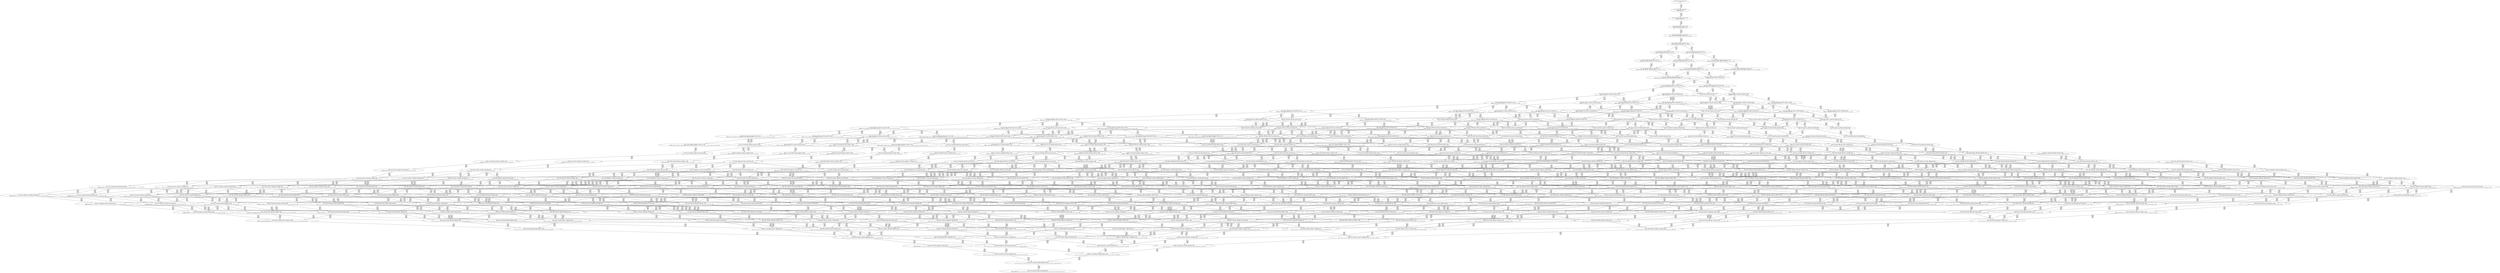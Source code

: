 digraph {
	S0[label="S0: [0, 0] [0, 0] [0, 0] [0, 0] \n{}{}"];
	S1[label="S1: [0, 0] [0, 0] [0, 0] [40, 50] \n{T0J0:40-50}{1}"];
	S2[label="S2: [40, 40] [40, 40] [40, 50] [73, 92] \n{T0J1:73-92}{1, 2}"];
	S3[label="S3: [40, 40] [40, 50] [70, 88] [73, 92] \n{T0J1:73-92, T0J2:70-88}{1, 2, 3}"];
	S4[label="S4: [40, 50] [70, 88] [73, 92] [103, 129] \n{T0J1:73-92, T0J2:70-88, T0J15:103-129}{1, 2, 3, 16}"];
	S5[label="S5: [70, 88] [73, 92] [74, 93] [103, 129] \n{T0J3:74-93, T0J15:103-129}{1, 2, 3, 4, 16}"];
	S6[label="S6: [74, 88] [74, 90] [75, 92] [103, 129] \n{T0J4:75-90, T0J15:103-129}{1, 2, 3, 4, 5, 16}"];
	S7[label="S7: [73, 92] [74, 93] [103, 129] [142, 179] \n{T0J6:142-179, T0J15:103-129}{1, 2, 3, 4, 7, 16}"];
	S8[label="S8: [74, 90] [75, 92] [103, 129] [129, 157] \n{T0J5:129-157, T0J15:103-129}{1, 2, 3, 4, 5, 6, 16}"];
	S9[label="S9: [74, 93] [75, 94] [103, 129] [142, 179] \n{T0J6:142-179, T0J15:103-129}{1, 2, 3, 4, 5, 7, 16}"];
	S10[label="S10: [74, 93] [103, 129] [128, 161] [142, 179] \n{T0J6:142-179, T0J7:128-161, T0J15:103-129}{1, 2, 3, 4, 7, 8, 16}"];
	S11[label="S11: [75, 94] [103, 129] [129, 162] [142, 181] \n{T0J5:129-162, T0J6:142-181, T0J15:103-129}{1, 2, 3, 4, 5, 6, 7, 16}"];
	S12[label="S12: [75, 95] [103, 129] [128, 161] [142, 179] \n{T0J6:142-179, T0J7:128-161, T0J15:103-129}{1, 2, 3, 4, 5, 7, 8, 16}"];
	S13[label="S13: [103, 129] [126, 158] [128, 161] [142, 179] \n{T0J6:142-179, T0J7:128-161, T0J12:126-158, T0J15:103-129}{1, 2, 3, 4, 7, 8, 13, 16}"];
	S14[label="S14: [103, 129] [128, 162] [130, 164] [142, 181] \n{T0J5:129-164, T0J6:142-181, T0J7:128-163, T0J15:103-129}{1, 2, 3, 4, 5, 6, 7, 8, 16}"];
	S15[label="S15: [103, 131] [126, 158] [128, 161] [142, 179] \n{T0J6:142-179}{1, 2, 3, 4, 5, 7, 8, 13, 16}"];
	S16[label="S16: [128, 147] [130, 162] [142, 164] [142, 181] \n{T0J5:129-164, T0J6:142-181, T0J8:142-147}{1, 2, 3, 4, 5, 6, 7, 8, 9, 16}"];
	S17[label="S17: [126, 162] [128, 164] [142, 181] [155, 200] \n{T0J5:129-200, T0J6:142-181}{1, 2, 3, 4, 5, 6, 7, 8, 13, 16}"];
	S18[label="S18: [130, 162] [142, 164] [142, 181] [177, 209] \n{T0J9:177-209}{1, 2, 3, 4, 5, 6, 7, 8, 9, 10, 16}"];
	S19[label="S19: [128, 164] [142, 180] [142, 181] [155, 213] \n{}{1, 2, 3, 4, 5, 6, 7, 8, 9, 13, 16}"];
	S20[label="S20: [128, 164] [142, 181] [155, 200] [184, 235] \n{T0J13:184-235}{1, 2, 3, 4, 5, 6, 7, 8, 13, 14, 16}"];
	S21[label="S21: [128, 164] [142, 181] [155, 200] [173, 221] \n{T0J16:173-221}{1, 2, 3, 4, 5, 6, 7, 8, 13, 16, 17}"];
	S22[label="S22: [142, 164] [142, 181] [155, 194] [177, 209] \n{T0J9:177-209, T0J10:155-194}{1, 2, 3, 4, 5, 6, 7, 8, 9, 10, 11, 16}"];
	S23[label="S23: [142, 180] [142, 181] [155, 213] [177, 228] \n{T0J9:177-226}{1, 2, 3, 4, 5, 6, 7, 8, 9, 10, 13, 16}"];
	S24[label="S24: [142, 181] [142, 182] [155, 213] [184, 235] \n{T0J13:184-235}{1, 2, 3, 4, 5, 6, 7, 8, 9, 13, 14, 16}"];
	S25[label="S25: [142, 181] [142, 182] [155, 213] [173, 221] \n{T0J16:173-221}{1, 2, 3, 4, 5, 6, 7, 8, 9, 13, 16, 17}"];
	S26[label="S26: [142, 181] [155, 200] [184, 233] [184, 235] \n{T0J13:184-235, T0J14:184-233}{1, 2, 3, 4, 5, 6, 7, 8, 13, 14, 15, 16}"];
	S27[label="S27: [142, 181] [155, 200] [173, 221] [184, 235] \n{T0J13:184-235, T0J16:173-221}{1, 2, 3, 4, 5, 6, 7, 8, 13, 14, 16, 17}"];
	S28[label="S28: [133, 169] [142, 181] [155, 200] [173, 221] \n{T0J16:173-221, T0J19:133-169}{1, 2, 3, 4, 5, 6, 7, 8, 13, 16, 17, 20}"];
	S29[label="S29: [142, 181] [155, 194] [177, 209] [180, 212] \n{T0J9:177-209, T0J11:180-212}{1, 2, 3, 4, 5, 6, 7, 8, 9, 10, 11, 12, 16}"];
	S30[label="S30: [142, 181] [155, 212] [167, 213] [177, 228] \n{}{1, 2, 3, 4, 5, 6, 7, 8, 9, 10, 11, 13, 16}"];
	S31[label="S31: [142, 182] [155, 213] [177, 235] [191, 243] \n{T0J9:177-243, T0J13:184-235}{1, 2, 3, 4, 5, 6, 7, 8, 9, 10, 13, 14, 16}"];
	S32[label="S32: [142, 182] [155, 213] [173, 221] [189, 243] \n{T0J9:177-243}{1, 2, 3, 4, 5, 6, 7, 8, 9, 10, 13, 16, 17}"];
	S33[label="S33: [142, 199] [155, 213] [184, 233] [184, 235] \n{T0J13:184-235, T0J14:184-233}{1, 2, 3, 4, 5, 6, 7, 8, 9, 13, 14, 15, 16}"];
	S34[label="S34: [142, 199] [155, 213] [173, 221] [184, 235] \n{T0J13:184-235}{1, 2, 3, 4, 5, 6, 7, 8, 9, 13, 14, 16, 17}"];
	S35[label="S35: [142, 181] [147, 187] [155, 213] [173, 221] \n{T0J16:173-221}{1, 2, 3, 4, 5, 6, 7, 8, 9, 13, 16, 17, 20}"];
	S36[label="S36: [155, 200] [173, 221] [184, 233] [189, 235] \n{T0J13:184-235, T0J14:184-233, T0J16:173-221}{1, 2, 3, 4, 5, 6, 7, 8, 13, 14, 15, 16, 17}"];
	S37[label="S37: [142, 181] [155, 200] [173, 221] [184, 235] \n{T0J13:184-235, T0J16:173-221}{1, 2, 3, 4, 5, 6, 7, 8, 13, 14, 16, 17, 20}"];
	S38[label="S38: [142, 179] [146, 181] [155, 200] [173, 221] \n{T0J16:173-221, T0J20:146-179}{1, 2, 3, 4, 5, 6, 7, 8, 13, 16, 17, 20, 21}"];
	S39[label="S39: [142, 181] [151, 185] [155, 200] [173, 221] \n{T0J16:173-221, T0J24:151-185}{1, 2, 3, 4, 5, 6, 7, 8, 13, 16, 17, 20, 25}"];
	S40[label="S40: [155, 212] [167, 213] [177, 228] [180, 247] \n{}{1, 2, 3, 4, 5, 6, 7, 8, 9, 10, 11, 12, 13, 16}"];
	S41[label="S41: [155, 213] [167, 214] [177, 235] [191, 243] \n{T0J13:184-235}{1, 2, 3, 4, 5, 6, 7, 8, 9, 10, 11, 13, 14, 16}"];
	S42[label="S42: [155, 213] [167, 214] [173, 221] [189, 243] \n{}{1, 2, 3, 4, 5, 6, 7, 8, 9, 10, 11, 13, 16, 17}"];
	S43[label="S43: [155, 213] [177, 233] [184, 235] [191, 261] \n{T0J9:177-261}{1, 2, 3, 4, 5, 6, 7, 8, 9, 10, 13, 14, 15, 16}"];
	S44[label="S44: [155, 213] [173, 221] [184, 235] [191, 261] \n{T0J9:177-261}{1, 2, 3, 4, 5, 6, 7, 8, 9, 10, 13, 14, 16, 17}"];
	S45[label="S45: [147, 187] [155, 213] [173, 221] [189, 243] \n{T0J9:177-243}{1, 2, 3, 4, 5, 6, 7, 8, 9, 10, 13, 16, 17, 20}"];
	S46[label="S46: [155, 218] [173, 221] [184, 233] [189, 235] \n{}{1, 2, 3, 4, 5, 6, 7, 8, 9, 13, 14, 15, 16, 17}"];
	S47[label="S47: [147, 199] [155, 213] [173, 221] [184, 235] \n{T0J13:184-235}{1, 2, 3, 4, 5, 6, 7, 8, 9, 13, 14, 16, 17, 20}"];
	S48[label="S48: [146, 181] [155, 197] [155, 213] [173, 221] \n{}{1, 2, 3, 4, 5, 6, 7, 8, 9, 13, 16, 17, 20, 21}"];
	S49[label="S49: [147, 185] [155, 199] [156, 213] [173, 221] \n{}{1, 2, 3, 4, 5, 6, 7, 8, 9, 13, 16, 17, 20, 25}"];
	S50[label="S50: [155, 200] [173, 221] [184, 233] [189, 235] \n{T0J13:184-235, T0J14:184-233, T0J16:173-221}{1, 2, 3, 4, 5, 6, 7, 8, 13, 14, 15, 16, 17, 20}"];
	S51[label="S51: [146, 181] [155, 200] [173, 221] [184, 235] \n{T0J13:184-235, T0J16:173-221}{1, 2, 3, 4, 5, 6, 7, 8, 13, 14, 16, 17, 20, 21}"];
	S52[label="S52: [151, 185] [155, 200] [173, 221] [184, 235] \n{T0J13:184-235, T0J16:173-221}{1, 2, 3, 4, 5, 6, 7, 8, 13, 14, 16, 17, 20, 25}"];
	S53[label="S53: [146, 181] [155, 200] [173, 221] [217, 256] \n{T0J16:173-221, T0J21:217-256}{1, 2, 3, 4, 5, 6, 7, 8, 13, 16, 17, 20, 21, 22}"];
	S54[label="S54: [146, 181] [155, 185] [155, 200] [173, 221] \n{T0J16:173-221}{1, 2, 3, 4, 5, 6, 7, 8, 13, 16, 17, 20, 21, 25}"];
	S55[label="S55: [167, 214] [177, 235] [180, 247] [193, 285] \n{}{1, 2, 3, 4, 5, 6, 7, 8, 9, 10, 11, 12, 13, 14, 16}"];
	S56[label="S56: [167, 214] [173, 228] [180, 247] [193, 271] \n{}{1, 2, 3, 4, 5, 6, 7, 8, 9, 10, 11, 12, 13, 16, 17}"];
	S57[label="S57: [167, 233] [177, 235] [184, 245] [191, 261] \n{}{1, 2, 3, 4, 5, 6, 7, 8, 9, 10, 11, 13, 14, 15, 16}"];
	S58[label="S58: [167, 221] [173, 235] [184, 245] [191, 261] \n{}{1, 2, 3, 4, 5, 6, 7, 8, 9, 10, 11, 13, 14, 16, 17}"];
	S59[label="S59: [155, 213] [167, 219] [173, 221] [189, 243] \n{}{1, 2, 3, 4, 5, 6, 7, 8, 9, 10, 11, 13, 16, 17, 20}"];
	S60[label="S60: [173, 221] [184, 233] [189, 235] [202, 280] \n{T0J9:177-280}{1, 2, 3, 4, 5, 6, 7, 8, 9, 10, 13, 14, 15, 16, 17}"];
	S61[label="S61: [155, 213] [173, 221] [184, 235] [191, 261] \n{T0J9:177-261}{1, 2, 3, 4, 5, 6, 7, 8, 9, 10, 13, 14, 16, 17, 20}"];
	S62[label="S62: [155, 197] [155, 213] [173, 221] [189, 243] \n{T0J9:177-243}{1, 2, 3, 4, 5, 6, 7, 8, 9, 10, 13, 16, 17, 20, 21}"];
	S63[label="S63: [155, 199] [156, 213] [173, 221] [189, 247] \n{T0J9:177-247}{1, 2, 3, 4, 5, 6, 7, 8, 9, 10, 13, 16, 17, 20, 25}"];
	S64[label="S64: [155, 218] [173, 221] [184, 233] [189, 235] \n{}{1, 2, 3, 4, 5, 6, 7, 8, 9, 13, 14, 15, 16, 17, 20}"];
	S65[label="S65: [155, 199] [155, 213] [173, 221] [184, 235] \n{T0J13:184-235}{1, 2, 3, 4, 5, 6, 7, 8, 9, 13, 14, 16, 17, 20, 21}"];
	S66[label="S66: [155, 200] [156, 213] [173, 221] [184, 235] \n{}{1, 2, 3, 4, 5, 6, 7, 8, 9, 13, 14, 16, 17, 20, 25}"];
	S67[label="S67: [155, 199] [155, 213] [173, 221] [217, 256] \n{T0J21:217-256}{1, 2, 3, 4, 5, 6, 7, 8, 9, 13, 16, 17, 20, 21, 22}"];
	S68[label="S68: [155, 185] [155, 199] [160, 213] [173, 221] \n{}{1, 2, 3, 4, 5, 6, 7, 8, 9, 13, 16, 17, 20, 21, 25}"];
	S69[label="S69: [155, 200] [173, 221] [184, 233] [189, 235] \n{T0J13:184-235, T0J14:184-233, T0J16:173-221}{1, 2, 3, 4, 5, 6, 7, 8, 13, 14, 15, 16, 17, 20, 21}"];
	S70[label="S70: [155, 200] [173, 221] [184, 233] [189, 235] \n{T0J13:184-235, T0J14:184-233, T0J16:173-221}{1, 2, 3, 4, 5, 6, 7, 8, 13, 14, 15, 16, 17, 20, 25}"];
	S71[label="S71: [155, 200] [173, 221] [184, 235] [217, 256] \n{T0J13:184-235, T0J16:173-221, T0J21:217-256}{1, 2, 3, 4, 5, 6, 7, 8, 13, 14, 16, 17, 20, 21, 22}"];
	S72[label="S72: [155, 185] [155, 200] [173, 221] [184, 235] \n{T0J13:184-235, T0J16:173-221}{1, 2, 3, 4, 5, 6, 7, 8, 13, 14, 16, 17, 20, 21, 25}"];
	S73[label="S73: [155, 200] [173, 221] [214, 247] [217, 256] \n{T0J16:173-221, T0J21:217-256, T0J22:214-247}{1, 2, 3, 4, 5, 6, 7, 8, 13, 16, 17, 20, 21, 22, 23}"];
	S74[label="S74: [155, 185] [155, 200] [173, 221] [217, 256] \n{T0J16:173-221, T0J21:217-256}{1, 2, 3, 4, 5, 6, 7, 8, 13, 16, 17, 20, 21, 22, 25}"];
	S75[label="S75: [177, 235] [180, 247] [191, 285] [205, 285] \n{}{1, 2, 3, 4, 5, 6, 7, 8, 9, 10, 11, 12, 13, 14, 15, 16}"];
	S76[label="S76: [173, 235] [180, 247] [191, 273] [205, 287] \n{}{1, 2, 3, 4, 5, 6, 7, 8, 9, 10, 11, 12, 13, 14, 16, 17}"];
	S77[label="S77: [173, 221] [178, 228] [180, 247] [193, 271] \n{T0J17:178-221}{1, 2, 3, 4, 5, 6, 7, 8, 9, 10, 11, 12, 13, 16, 17, 18}"];
	S78[label="S78: [167, 221] [173, 228] [180, 247] [193, 271] \n{}{1, 2, 3, 4, 5, 6, 7, 8, 9, 10, 11, 12, 13, 16, 17, 20}"];
	S79[label="S79: [167, 221] [173, 235] [184, 245] [191, 261] \n{}{1, 2, 3, 4, 5, 6, 7, 8, 9, 10, 11, 13, 14, 16, 17, 20}"];
	S80[label="S80: [155, 213] [168, 221] [173, 229] [189, 243] \n{}{1, 2, 3, 4, 5, 6, 7, 8, 9, 10, 11, 13, 16, 17, 20, 21}"];
	S81[label="S81: [156, 213] [173, 221] [173, 231] [189, 247] \n{}{1, 2, 3, 4, 5, 6, 7, 8, 9, 10, 11, 13, 16, 17, 20, 25}"];
	S82[label="S82: [184, 233] [189, 235] [198, 253] [202, 280] \n{T0J10:198-253}{1, 2, 3, 4, 5, 6, 7, 8, 9, 10, 11, 13, 14, 15, 16, 17}"];
	S83[label="S83: [173, 221] [184, 233] [189, 235] [204, 280] \n{T0J9:177-280}{1, 2, 3, 4, 5, 6, 7, 8, 9, 10, 13, 14, 15, 16, 17, 20}"];
	S84[label="S84: [155, 213] [173, 221] [184, 235] [191, 261] \n{T0J9:177-261}{1, 2, 3, 4, 5, 6, 7, 8, 9, 10, 13, 14, 16, 17, 20, 21}"];
	S85[label="S85: [156, 213] [173, 221] [184, 235] [191, 262] \n{T0J9:177-262}{1, 2, 3, 4, 5, 6, 7, 8, 9, 10, 13, 14, 16, 17, 20, 25}"];
	S86[label="S86: [155, 213] [173, 221] [189, 256] [217, 261] \n{T0J9:177-261, T0J21:217-256}{1, 2, 3, 4, 5, 6, 7, 8, 9, 10, 13, 16, 17, 20, 21, 22}"];
	S87[label="S87: [155, 199] [160, 213] [173, 221] [189, 247] \n{T0J9:177-247}{1, 2, 3, 4, 5, 6, 7, 8, 9, 10, 13, 16, 17, 20, 21, 25}"];
	S88[label="S88: [155, 218] [173, 221] [184, 233] [189, 235] \n{}{1, 2, 3, 4, 5, 6, 7, 8, 9, 13, 14, 15, 16, 17, 20, 21}"];
	S89[label="S89: [156, 218] [173, 221] [184, 233] [189, 235] \n{}{1, 2, 3, 4, 5, 6, 7, 8, 9, 13, 14, 15, 16, 17, 20, 25}"];
	S90[label="S90: [155, 218] [173, 221] [184, 235] [217, 256] \n{T0J21:217-256}{1, 2, 3, 4, 5, 6, 7, 8, 9, 13, 14, 16, 17, 20, 21, 22}"];
	S91[label="S91: [155, 200] [160, 213] [173, 221] [184, 235] \n{}{1, 2, 3, 4, 5, 6, 7, 8, 9, 13, 14, 16, 17, 20, 21, 25}"];
	S92[label="S92: [155, 218] [173, 221] [214, 247] [217, 256] \n{T0J21:217-256, T0J22:214-247}{1, 2, 3, 4, 5, 6, 7, 8, 9, 13, 16, 17, 20, 21, 22, 23}"];
	S93[label="S93: [155, 200] [160, 213] [173, 221] [217, 256] \n{T0J21:217-256}{1, 2, 3, 4, 5, 6, 7, 8, 9, 13, 16, 17, 20, 21, 22, 25}"];
	S94[label="S94: [173, 221] [184, 233] [189, 235] [217, 256] \n{T0J13:184-235, T0J14:184-233, T0J16:173-221, T0J21:217-256}{1, 2, 3, 4, 5, 6, 7, 8, 13, 14, 15, 16, 17, 20, 21, 22}"];
	S95[label="S95: [155, 200] [173, 221] [184, 233] [189, 235] \n{T0J13:184-235, T0J14:184-233, T0J16:173-221}{1, 2, 3, 4, 5, 6, 7, 8, 13, 14, 15, 16, 17, 20, 21, 25}"];
	S96[label="S96: [173, 221] [184, 235] [214, 247] [217, 256] \n{T0J13:184-235, T0J16:173-221, T0J21:217-256, T0J22:214-247}{1, 2, 3, 4, 5, 6, 7, 8, 13, 14, 16, 17, 20, 21, 22, 23}"];
	S97[label="S97: [155, 200] [173, 221] [184, 235] [217, 256] \n{T0J13:184-235, T0J16:173-221, T0J21:217-256}{1, 2, 3, 4, 5, 6, 7, 8, 13, 14, 16, 17, 20, 21, 22, 25}"];
	S98[label="S98: [173, 221] [213, 235] [214, 247] [217, 256] \n{T0J16:173-221, T0J21:217-256, T0J22:214-247, T0J23:213-235}{1, 2, 3, 4, 5, 6, 7, 8, 13, 16, 17, 20, 21, 22, 23, 24}"];
	S99[label="S99: [155, 200] [173, 221] [214, 247] [217, 256] \n{T0J16:173-221, T0J21:217-256, T0J22:214-247}{1, 2, 3, 4, 5, 6, 7, 8, 13, 16, 17, 20, 21, 22, 23, 25}"];
	S100[label="S100: [180, 247] [191, 285] [202, 287] [222, 306] \n{}{1, 2, 3, 4, 5, 6, 7, 8, 9, 10, 11, 12, 13, 14, 15, 16, 17}"];
	S101[label="S101: [178, 242] [180, 247] [191, 273] [205, 294] \n{}{1, 2, 3, 4, 5, 6, 7, 8, 9, 10, 11, 12, 13, 14, 16, 17, 18}"];
	S102[label="S102: [173, 242] [180, 247] [191, 273] [205, 294] \n{}{1, 2, 3, 4, 5, 6, 7, 8, 9, 10, 11, 12, 13, 14, 16, 17, 20}"];
	S103[label="S103: [178, 228] [180, 247] [193, 271] [245, 311] \n{T0J18:245-311}{1, 2, 3, 4, 5, 6, 7, 8, 9, 10, 11, 12, 13, 16, 17, 18, 19}"];
	S104[label="S104: [173, 228] [178, 228] [180, 247] [193, 271] \n{}{1, 2, 3, 4, 5, 6, 7, 8, 9, 10, 11, 12, 13, 16, 17, 18, 20}"];
	S105[label="S105: [168, 228] [173, 238] [180, 247] [193, 271] \n{}{1, 2, 3, 4, 5, 6, 7, 8, 9, 10, 11, 12, 13, 16, 17, 20, 21}"];
	S106[label="S106: [173, 228] [173, 244] [185, 247] [193, 271] \n{}{1, 2, 3, 4, 5, 6, 7, 8, 9, 10, 11, 12, 13, 16, 17, 20, 25}"];
	S107[label="S107: [180, 228] [180, 247] [193, 268] [235, 271] \n{T0J25:235-268}{1, 2, 3, 4, 5, 6, 7, 8, 9, 10, 11, 12, 13, 16, 17, 20, 26}"];
	S108[label="S108: [168, 221] [173, 235] [184, 245] [191, 261] \n{}{1, 2, 3, 4, 5, 6, 7, 8, 9, 10, 11, 13, 14, 16, 17, 20, 21}"];
	S109[label="S109: [168, 221] [173, 245] [189, 256] [217, 261] \n{T0J21:217-256}{1, 2, 3, 4, 5, 6, 7, 8, 9, 10, 11, 13, 16, 17, 20, 21, 22}"];
	S110[label="S110: [160, 213] [173, 221] [173, 231] [189, 247] \n{}{1, 2, 3, 4, 5, 6, 7, 8, 9, 10, 11, 13, 16, 17, 20, 21, 25}"];
	S111[label="S111: [173, 221] [173, 235] [184, 245] [191, 262] \n{}{1, 2, 3, 4, 5, 6, 7, 8, 9, 10, 11, 13, 14, 16, 17, 20, 25}"];
	S112[label="S112: [184, 233] [189, 235] [198, 253] [204, 280] \n{T0J10:198-253}{1, 2, 3, 4, 5, 6, 7, 8, 9, 10, 11, 13, 14, 15, 16, 17, 20}"];
	S113[label="S113: [173, 221] [184, 233] [189, 235] [204, 280] \n{T0J9:177-280}{1, 2, 3, 4, 5, 6, 7, 8, 9, 10, 13, 14, 15, 16, 17, 20, 21}"];
	S114[label="S114: [173, 221] [184, 235] [191, 256] [217, 280] \n{T0J9:177-280}{1, 2, 3, 4, 5, 6, 7, 8, 9, 10, 13, 14, 16, 17, 20, 21, 22}"];
	S115[label="S115: [160, 213] [173, 221] [184, 235] [191, 262] \n{T0J9:177-262}{1, 2, 3, 4, 5, 6, 7, 8, 9, 10, 13, 14, 16, 17, 20, 21, 25}"];
	S116[label="S116: [173, 221] [184, 233] [189, 235] [205, 280] \n{T0J9:177-280}{1, 2, 3, 4, 5, 6, 7, 8, 9, 10, 13, 14, 15, 16, 17, 20, 25}"];
	S117[label="S117: [173, 221] [189, 247] [214, 256] [217, 280] \n{T0J9:177-280}{1, 2, 3, 4, 5, 6, 7, 8, 9, 10, 13, 16, 17, 20, 21, 22, 23}"];
	S118[label="S118: [160, 213] [173, 221] [189, 256] [217, 262] \n{T0J9:177-262, T0J21:217-256}{1, 2, 3, 4, 5, 6, 7, 8, 9, 10, 13, 16, 17, 20, 21, 22, 25}"];
	S119[label="S119: [173, 233] [184, 235] [189, 239] [217, 256] \n{}{1, 2, 3, 4, 5, 6, 7, 8, 9, 13, 14, 15, 16, 17, 20, 21, 22}"];
	S120[label="S120: [160, 218] [173, 221] [184, 233] [189, 235] \n{}{1, 2, 3, 4, 5, 6, 7, 8, 9, 13, 14, 15, 16, 17, 20, 21, 25}"];
	S121[label="S121: [173, 235] [184, 239] [214, 247] [217, 256] \n{}{1, 2, 3, 4, 5, 6, 7, 8, 9, 13, 14, 16, 17, 20, 21, 22, 23}"];
	S122[label="S122: [160, 218] [173, 221] [184, 235] [217, 256] \n{T0J21:217-256}{1, 2, 3, 4, 5, 6, 7, 8, 9, 13, 14, 16, 17, 20, 21, 22, 25}"];
	S123[label="S123: [173, 235] [213, 239] [214, 247] [217, 256] \n{}{1, 2, 3, 4, 5, 6, 7, 8, 9, 13, 16, 17, 20, 21, 22, 23, 24}"];
	S124[label="S124: [160, 218] [173, 221] [214, 247] [217, 256] \n{T0J21:217-256, T0J22:214-247}{1, 2, 3, 4, 5, 6, 7, 8, 9, 13, 16, 17, 20, 21, 22, 23, 25}"];
	S125[label="S125: [173, 221] [184, 233] [189, 235] [217, 256] \n{T0J13:184-235, T0J14:184-233, T0J16:173-221, T0J21:217-256}{1, 2, 3, 4, 5, 6, 7, 8, 13, 14, 15, 16, 17, 20, 21, 22, 25}"];
	S126[label="S126: [173, 221] [184, 235] [214, 247] [217, 256] \n{T0J13:184-235, T0J16:173-221, T0J21:217-256, T0J22:214-247}{1, 2, 3, 4, 5, 6, 7, 8, 13, 14, 16, 17, 20, 21, 22, 23, 25}"];
	S127[label="S127: [173, 221] [213, 235] [214, 247] [217, 256] \n{T0J16:173-221, T0J21:217-256, T0J22:214-247, T0J23:213-235}{1, 2, 3, 4, 5, 6, 7, 8, 13, 16, 17, 20, 21, 22, 23, 24, 25}"];
	S128[label="S128: [180, 254] [191, 285] [202, 294] [222, 313] \n{}{1, 2, 3, 4, 5, 6, 7, 8, 9, 10, 11, 12, 13, 14, 15, 16, 17, 18}"];
	S129[label="S129: [180, 254] [191, 285] [202, 294] [222, 313] \n{}{1, 2, 3, 4, 5, 6, 7, 8, 9, 10, 11, 12, 13, 14, 15, 16, 17, 20}"];
	S130[label="S130: [180, 247] [191, 273] [205, 301] [245, 332] \n{T0J18:245-332}{1, 2, 3, 4, 5, 6, 7, 8, 9, 10, 11, 12, 13, 14, 16, 17, 18, 19}"];
	S131[label="S131: [178, 247] [180, 249] [191, 273] [205, 301] \n{}{1, 2, 3, 4, 5, 6, 7, 8, 9, 10, 11, 12, 13, 14, 16, 17, 18, 20}"];
	S132[label="S132: [173, 247] [180, 259] [191, 273] [205, 301] \n{}{1, 2, 3, 4, 5, 6, 7, 8, 9, 10, 11, 12, 13, 14, 16, 17, 20, 21}"];
	S133[label="S133: [173, 247] [184, 265] [191, 273] [205, 320] \n{}{1, 2, 3, 4, 5, 6, 7, 8, 9, 10, 11, 12, 13, 14, 16, 17, 20, 25}"];
	S134[label="S134: [180, 247] [191, 268] [205, 273] [235, 301] \n{T0J25:235-268}{1, 2, 3, 4, 5, 6, 7, 8, 9, 10, 11, 12, 13, 14, 16, 17, 20, 26}"];
	S135[label="S135: [178, 235] [180, 247] [193, 271] [245, 318] \n{T0J18:245-318}{1, 2, 3, 4, 5, 6, 7, 8, 9, 10, 11, 12, 13, 16, 17, 18, 19, 20}"];
	S136[label="S136: [173, 235] [178, 245] [180, 247] [193, 271] \n{}{1, 2, 3, 4, 5, 6, 7, 8, 9, 10, 11, 12, 13, 16, 17, 18, 20, 21}"];
	S137[label="S137: [173, 244] [178, 247] [185, 253] [193, 271] \n{}{1, 2, 3, 4, 5, 6, 7, 8, 9, 10, 11, 12, 13, 16, 17, 18, 20, 25}"];
	S138[label="S138: [180, 235] [180, 247] [193, 268] [235, 271] \n{T0J25:235-268}{1, 2, 3, 4, 5, 6, 7, 8, 9, 10, 11, 12, 13, 16, 17, 18, 20, 26}"];
	S139[label="S139: [173, 245] [180, 256] [193, 271] [217, 322] \n{}{1, 2, 3, 4, 5, 6, 7, 8, 9, 10, 11, 12, 13, 16, 17, 20, 21, 22}"];
	S140[label="S140: [173, 244] [173, 247] [186, 263] [193, 271] \n{}{1, 2, 3, 4, 5, 6, 7, 8, 9, 10, 11, 12, 13, 16, 17, 20, 21, 25}"];
	S141[label="S141: [180, 245] [180, 247] [193, 268] [235, 271] \n{T0J25:235-268}{1, 2, 3, 4, 5, 6, 7, 8, 9, 10, 11, 12, 13, 16, 17, 20, 21, 26}"];
	S142[label="S142: [180, 247] [185, 251] [193, 271] [235, 315] \n{T0J25:235-315}{1, 2, 3, 4, 5, 6, 7, 8, 9, 10, 11, 12, 13, 16, 17, 20, 25, 26}"];
	S143[label="S143: [173, 221] [173, 235] [185, 245] [191, 262] \n{}{1, 2, 3, 4, 5, 6, 7, 8, 9, 10, 11, 13, 14, 16, 17, 20, 21, 25}"];
	S144[label="S144: [173, 221] [173, 245] [189, 256] [217, 262] \n{T0J21:217-256}{1, 2, 3, 4, 5, 6, 7, 8, 9, 10, 11, 13, 16, 17, 20, 21, 22, 25}"];
	S145[label="S145: [184, 233] [189, 235] [198, 253] [204, 280] \n{T0J10:198-253}{1, 2, 3, 4, 5, 6, 7, 8, 9, 10, 11, 13, 14, 15, 16, 17, 20, 21}"];
	S146[label="S146: [184, 235] [191, 253] [198, 256] [217, 280] \n{T0J10:198-253}{1, 2, 3, 4, 5, 6, 7, 8, 9, 10, 11, 13, 14, 16, 17, 20, 21, 22}"];
	S147[label="S147: [173, 221] [184, 233] [189, 235] [209, 280] \n{T0J9:177-280}{1, 2, 3, 4, 5, 6, 7, 8, 9, 10, 13, 14, 15, 16, 17, 20, 21, 25}"];
	S148[label="S148: [173, 221] [184, 235] [191, 256] [217, 280] \n{T0J9:177-280}{1, 2, 3, 4, 5, 6, 7, 8, 9, 10, 13, 14, 16, 17, 20, 21, 22, 25}"];
	S149[label="S149: [184, 233] [189, 235] [198, 253] [205, 280] \n{T0J10:198-253}{1, 2, 3, 4, 5, 6, 7, 8, 9, 10, 11, 13, 14, 15, 16, 17, 20, 25}"];
	S150[label="S150: [189, 247] [198, 253] [214, 256] [217, 280] \n{T0J10:198-253}{1, 2, 3, 4, 5, 6, 7, 8, 9, 10, 11, 13, 16, 17, 20, 21, 22, 23}"];
	S151[label="S151: [173, 221] [189, 247] [214, 256] [217, 280] \n{T0J9:177-280}{1, 2, 3, 4, 5, 6, 7, 8, 9, 10, 13, 16, 17, 20, 21, 22, 23, 25}"];
	S152[label="S152: [184, 235] [189, 239] [217, 256] [222, 295] \n{T0J9:222-295}{1, 2, 3, 4, 5, 6, 7, 8, 9, 10, 13, 14, 15, 16, 17, 20, 21, 22}"];
	S153[label="S153: [173, 233] [184, 235] [189, 239] [217, 256] \n{}{1, 2, 3, 4, 5, 6, 7, 8, 9, 13, 14, 15, 16, 17, 20, 21, 22, 25}"];
	S154[label="S154: [184, 239] [214, 247] [217, 256] [222, 297] \n{T0J9:222-297}{1, 2, 3, 4, 5, 6, 7, 8, 9, 10, 13, 14, 16, 17, 20, 21, 22, 23}"];
	S155[label="S155: [173, 235] [184, 239] [214, 247] [217, 256] \n{}{1, 2, 3, 4, 5, 6, 7, 8, 9, 13, 14, 16, 17, 20, 21, 22, 23, 25}"];
	S156[label="S156: [213, 239] [214, 247] [217, 256] [222, 297] \n{T0J9:222-297}{1, 2, 3, 4, 5, 6, 7, 8, 9, 10, 13, 16, 17, 20, 21, 22, 23, 24}"];
	S157[label="S157: [173, 235] [213, 239] [214, 247] [217, 256] \n{}{1, 2, 3, 4, 5, 6, 7, 8, 9, 13, 16, 17, 20, 21, 22, 23, 24, 25}"];
	S158[label="S158: [191, 285] [202, 301] [222, 318] [245, 344] \n{}{1, 2, 3, 4, 5, 6, 7, 8, 9, 10, 11, 12, 13, 14, 15, 16, 17, 18, 19}"];
	S159[label="S159: [180, 261] [191, 285] [202, 301] [222, 318] \n{}{1, 2, 3, 4, 5, 6, 7, 8, 9, 10, 11, 12, 13, 14, 15, 16, 17, 18, 20}"];
	S160[label="S160: [180, 271] [191, 285] [202, 301] [222, 318] \n{}{1, 2, 3, 4, 5, 6, 7, 8, 9, 10, 11, 12, 13, 14, 15, 16, 17, 20, 21}"];
	S161[label="S161: [184, 277] [191, 285] [202, 318] [222, 320] \n{}{1, 2, 3, 4, 5, 6, 7, 8, 9, 10, 11, 12, 13, 14, 15, 16, 17, 20, 25}"];
	S162[label="S162: [191, 268] [202, 285] [222, 301] [235, 318] \n{}{1, 2, 3, 4, 5, 6, 7, 8, 9, 10, 11, 12, 13, 14, 15, 16, 17, 20, 26}"];
	S163[label="S163: [191, 226] [202, 285] [205, 294] [222, 313] \n{T0J26:205-226}{1, 2, 3, 4, 5, 6, 7, 8, 9, 10, 11, 12, 13, 14, 15, 16, 17, 20, 27}"];
	S164[label="S164: [180, 253] [191, 273] [205, 308] [245, 336] \n{}{1, 2, 3, 4, 5, 6, 7, 8, 9, 10, 11, 12, 13, 14, 16, 17, 18, 19, 20}"];
	S165[label="S165: [178, 253] [180, 263] [191, 273] [205, 308] \n{}{1, 2, 3, 4, 5, 6, 7, 8, 9, 10, 11, 12, 13, 14, 16, 17, 18, 20, 21}"];
	S166[label="S166: [178, 253] [184, 269] [191, 273] [205, 320] \n{}{1, 2, 3, 4, 5, 6, 7, 8, 9, 10, 11, 12, 13, 14, 16, 17, 18, 20, 25}"];
	S167[label="S167: [180, 253] [191, 268] [205, 273] [235, 308] \n{}{1, 2, 3, 4, 5, 6, 7, 8, 9, 10, 11, 12, 13, 14, 16, 17, 18, 20, 26}"];
	S168[label="S168: [180, 259] [191, 273] [205, 318] [222, 340] \n{}{1, 2, 3, 4, 5, 6, 7, 8, 9, 10, 11, 12, 13, 14, 16, 17, 20, 21, 22}"];
	S169[label="S169: [173, 263] [185, 269] [191, 273] [205, 320] \n{}{1, 2, 3, 4, 5, 6, 7, 8, 9, 10, 11, 12, 13, 14, 16, 17, 20, 21, 25}"];
	S170[label="S170: [180, 263] [191, 268] [205, 273] [235, 318] \n{}{1, 2, 3, 4, 5, 6, 7, 8, 9, 10, 11, 12, 13, 14, 16, 17, 20, 21, 26}"];
	S171[label="S171: [184, 268] [191, 273] [205, 315] [235, 320] \n{}{1, 2, 3, 4, 5, 6, 7, 8, 9, 10, 11, 12, 13, 14, 16, 17, 20, 25, 26}"];
	S172[label="S172: [178, 247] [180, 252] [193, 271] [245, 325] \n{T0J18:245-325}{1, 2, 3, 4, 5, 6, 7, 8, 9, 10, 11, 12, 13, 16, 17, 18, 19, 20, 21}"];
	S173[label="S173: [178, 247] [185, 258] [193, 271] [245, 336] \n{T0J18:245-336}{1, 2, 3, 4, 5, 6, 7, 8, 9, 10, 11, 12, 13, 16, 17, 18, 19, 20, 25}"];
	S174[label="S174: [180, 247] [193, 268] [235, 271] [245, 325] \n{T0J18:245-325, T0J25:235-268}{1, 2, 3, 4, 5, 6, 7, 8, 9, 10, 11, 12, 13, 16, 17, 18, 19, 20, 26}"];
	S175[label="S175: [178, 252] [180, 256] [193, 271] [217, 329] \n{}{1, 2, 3, 4, 5, 6, 7, 8, 9, 10, 11, 12, 13, 16, 17, 18, 20, 21, 22}"];
	S176[label="S176: [173, 247] [178, 253] [186, 263] [193, 271] \n{}{1, 2, 3, 4, 5, 6, 7, 8, 9, 10, 11, 12, 13, 16, 17, 18, 20, 21, 25}"];
	S177[label="S177: [180, 247] [180, 252] [193, 268] [235, 271] \n{}{1, 2, 3, 4, 5, 6, 7, 8, 9, 10, 11, 12, 13, 16, 17, 18, 20, 21, 26}"];
	S178[label="S178: [180, 251] [185, 258] [193, 271] [235, 315] \n{}{1, 2, 3, 4, 5, 6, 7, 8, 9, 10, 11, 12, 13, 16, 17, 18, 20, 25, 26}"];
	S179[label="S179: [180, 256] [193, 271] [217, 322] [227, 330] \n{}{1, 2, 3, 4, 5, 6, 7, 8, 9, 10, 11, 12, 13, 16, 17, 20, 21, 22, 23}"];
	S180[label="S180: [173, 256] [186, 268] [193, 271] [217, 340] \n{}{1, 2, 3, 4, 5, 6, 7, 8, 9, 10, 11, 12, 13, 16, 17, 20, 21, 22, 25}"];
	S181[label="S181: [180, 256] [193, 268] [217, 271] [235, 339] \n{}{1, 2, 3, 4, 5, 6, 7, 8, 9, 10, 11, 12, 13, 16, 17, 20, 21, 22, 26}"];
	S182[label="S182: [180, 251] [186, 268] [193, 271] [235, 315] \n{}{1, 2, 3, 4, 5, 6, 7, 8, 9, 10, 11, 12, 13, 16, 17, 20, 21, 25, 26}"];
	S183[label="S183: [184, 233] [189, 235] [198, 253] [209, 280] \n{T0J10:198-253}{1, 2, 3, 4, 5, 6, 7, 8, 9, 10, 11, 13, 14, 15, 16, 17, 20, 21, 25}"];
	S184[label="S184: [184, 235] [191, 253] [198, 256] [217, 280] \n{T0J10:198-253}{1, 2, 3, 4, 5, 6, 7, 8, 9, 10, 11, 13, 14, 16, 17, 20, 21, 22, 25}"];
	S185[label="S185: [189, 247] [198, 253] [214, 256] [217, 280] \n{T0J10:198-253}{1, 2, 3, 4, 5, 6, 7, 8, 9, 10, 11, 13, 16, 17, 20, 21, 22, 23, 25}"];
	S186[label="S186: [189, 239] [209, 256] [217, 267] [222, 295] \n{T0J10:209-267}{1, 2, 3, 4, 5, 6, 7, 8, 9, 10, 11, 13, 14, 15, 16, 17, 20, 21, 22}"];
	S187[label="S187: [184, 235] [189, 239] [217, 256] [222, 295] \n{T0J9:222-295}{1, 2, 3, 4, 5, 6, 7, 8, 9, 10, 13, 14, 15, 16, 17, 20, 21, 22, 25}"];
	S188[label="S188: [209, 247] [214, 256] [217, 271] [222, 297] \n{T0J10:209-271}{1, 2, 3, 4, 5, 6, 7, 8, 9, 10, 11, 13, 14, 16, 17, 20, 21, 22, 23}"];
	S189[label="S189: [184, 239] [214, 247] [217, 256] [222, 297] \n{T0J9:222-297}{1, 2, 3, 4, 5, 6, 7, 8, 9, 10, 13, 14, 16, 17, 20, 21, 22, 23, 25}"];
	S190[label="S190: [214, 247] [217, 256] [222, 271] [238, 297] \n{T0J10:238-271}{1, 2, 3, 4, 5, 6, 7, 8, 9, 10, 11, 13, 16, 17, 20, 21, 22, 23, 24}"];
	S191[label="S191: [213, 239] [214, 247] [217, 256] [222, 297] \n{T0J9:222-297}{1, 2, 3, 4, 5, 6, 7, 8, 9, 10, 13, 16, 17, 20, 21, 22, 23, 24, 25}"];
	S192[label="S192: [191, 292] [202, 308] [222, 324] [245, 351] \n{}{1, 2, 3, 4, 5, 6, 7, 8, 9, 10, 11, 12, 13, 14, 15, 16, 17, 18, 19, 20}"];
	S193[label="S193: [180, 278] [191, 285] [202, 308] [222, 324] \n{}{1, 2, 3, 4, 5, 6, 7, 8, 9, 10, 11, 12, 13, 14, 15, 16, 17, 18, 20, 21}"];
	S194[label="S194: [184, 285] [191, 299] [202, 320] [222, 324] \n{}{1, 2, 3, 4, 5, 6, 7, 8, 9, 10, 11, 12, 13, 14, 15, 16, 17, 18, 20, 25}"];
	S195[label="S195: [191, 275] [202, 285] [222, 308] [235, 324] \n{}{1, 2, 3, 4, 5, 6, 7, 8, 9, 10, 11, 12, 13, 14, 15, 16, 17, 18, 20, 26}"];
	S196[label="S196: [191, 233] [202, 285] [205, 301] [222, 318] \n{}{1, 2, 3, 4, 5, 6, 7, 8, 9, 10, 11, 12, 13, 14, 15, 16, 17, 18, 20, 27}"];
	S197[label="S197: [191, 285] [202, 318] [222, 330] [227, 365] \n{}{1, 2, 3, 4, 5, 6, 7, 8, 9, 10, 11, 12, 13, 14, 15, 16, 17, 20, 21, 22}"];
	S198[label="S198: [185, 285] [191, 309] [202, 320] [222, 334] \n{}{1, 2, 3, 4, 5, 6, 7, 8, 9, 10, 11, 12, 13, 14, 15, 16, 17, 20, 21, 25}"];
	S199[label="S199: [191, 285] [202, 285] [222, 318] [235, 334] \n{}{1, 2, 3, 4, 5, 6, 7, 8, 9, 10, 11, 12, 13, 14, 15, 16, 17, 20, 21, 26}"];
	S200[label="S200: [191, 243] [202, 285] [205, 301] [222, 318] \n{}{1, 2, 3, 4, 5, 6, 7, 8, 9, 10, 11, 12, 13, 14, 15, 16, 17, 20, 21, 27}"];
	S201[label="S201: [191, 285] [202, 318] [222, 320] [235, 360] \n{}{1, 2, 3, 4, 5, 6, 7, 8, 9, 10, 11, 12, 13, 14, 15, 16, 17, 20, 25, 26}"];
	S202[label="S202: [191, 285] [202, 318] [205, 318] [222, 320] \n{}{1, 2, 3, 4, 5, 6, 7, 8, 9, 10, 11, 12, 13, 14, 15, 16, 17, 20, 25, 27}"];
	S203[label="S203: [202, 268] [205, 285] [222, 301] [235, 318] \n{T0J26:205-226}{1, 2, 3, 4, 5, 6, 7, 8, 9, 10, 11, 12, 13, 14, 15, 16, 17, 20, 26, 27}"];
	S204[label="S204: [180, 263] [191, 273] [205, 320] [245, 336] \n{}{1, 2, 3, 4, 5, 6, 7, 8, 9, 10, 11, 12, 13, 14, 16, 17, 18, 19, 20, 21}"];
	S205[label="S205: [184, 269] [191, 273] [205, 320] [245, 336] \n{}{1, 2, 3, 4, 5, 6, 7, 8, 9, 10, 11, 12, 13, 14, 16, 17, 18, 19, 20, 25}"];
	S206[label="S206: [191, 268] [205, 273] [235, 320] [245, 336] \n{}{1, 2, 3, 4, 5, 6, 7, 8, 9, 10, 11, 12, 13, 14, 16, 17, 18, 19, 20, 26}"];
	S207[label="S207: [180, 263] [191, 273] [205, 325] [222, 340] \n{}{1, 2, 3, 4, 5, 6, 7, 8, 9, 10, 11, 12, 13, 14, 16, 17, 18, 20, 21, 22}"];
	S208[label="S208: [178, 263] [185, 269] [191, 273] [205, 320] \n{}{1, 2, 3, 4, 5, 6, 7, 8, 9, 10, 11, 12, 13, 14, 16, 17, 18, 20, 21, 25}"];
	S209[label="S209: [180, 263] [191, 268] [205, 273] [235, 320] \n{}{1, 2, 3, 4, 5, 6, 7, 8, 9, 10, 11, 12, 13, 14, 16, 17, 18, 20, 21, 26}"];
	S210[label="S210: [184, 269] [191, 273] [205, 315] [235, 324] \n{}{1, 2, 3, 4, 5, 6, 7, 8, 9, 10, 11, 12, 13, 14, 16, 17, 18, 20, 25, 26}"];
	S211[label="S211: [191, 273] [205, 322] [222, 331] [238, 340] \n{}{1, 2, 3, 4, 5, 6, 7, 8, 9, 10, 11, 12, 13, 14, 16, 17, 20, 21, 22, 23}"];
	S212[label="S212: [185, 269] [191, 273] [205, 329] [222, 340] \n{}{1, 2, 3, 4, 5, 6, 7, 8, 9, 10, 11, 12, 13, 14, 16, 17, 20, 21, 22, 25}"];
	S213[label="S213: [191, 268] [205, 273] [222, 329] [235, 340] \n{}{1, 2, 3, 4, 5, 6, 7, 8, 9, 10, 11, 12, 13, 14, 16, 17, 20, 21, 22, 26}"];
	S214[label="S214: [185, 269] [191, 273] [205, 315] [235, 324] \n{}{1, 2, 3, 4, 5, 6, 7, 8, 9, 10, 11, 12, 13, 14, 16, 17, 20, 21, 25, 26}"];
	S215[label="S215: [180, 256] [193, 271] [217, 329] [250, 340] \n{}{1, 2, 3, 4, 5, 6, 7, 8, 9, 10, 11, 12, 13, 16, 17, 18, 19, 20, 21, 22}"];
	S216[label="S216: [178, 258] [186, 269] [193, 271] [245, 336] \n{}{1, 2, 3, 4, 5, 6, 7, 8, 9, 10, 11, 12, 13, 16, 17, 18, 19, 20, 21, 25}"];
	S217[label="S217: [180, 263] [193, 268] [235, 271] [245, 336] \n{}{1, 2, 3, 4, 5, 6, 7, 8, 9, 10, 11, 12, 13, 16, 17, 18, 19, 20, 21, 26}"];
	S218[label="S218: [185, 268] [193, 271] [235, 315] [245, 336] \n{}{1, 2, 3, 4, 5, 6, 7, 8, 9, 10, 11, 12, 13, 16, 17, 18, 19, 20, 25, 26}"];
	S219[label="S219: [245, 246] [245, 258] [245, 271] [315, 334] \n{T0J27:315-334}{1, 2, 3, 4, 5, 6, 7, 8, 9, 10, 11, 12, 13, 16, 17, 18, 19, 20, 25, 28}"];
	S220[label="S220: [180, 256] [193, 271] [217, 329] [227, 331] \n{}{1, 2, 3, 4, 5, 6, 7, 8, 9, 10, 11, 12, 13, 16, 17, 18, 20, 21, 22, 23}"];
	S221[label="S221: [178, 256] [186, 269] [193, 271] [217, 340] \n{}{1, 2, 3, 4, 5, 6, 7, 8, 9, 10, 11, 12, 13, 16, 17, 18, 20, 21, 22, 25}"];
	S222[label="S222: [180, 256] [193, 268] [217, 271] [235, 340] \n{}{1, 2, 3, 4, 5, 6, 7, 8, 9, 10, 11, 12, 13, 16, 17, 18, 20, 21, 22, 26}"];
	S223[label="S223: [180, 258] [186, 268] [193, 271] [235, 315] \n{}{1, 2, 3, 4, 5, 6, 7, 8, 9, 10, 11, 12, 13, 16, 17, 18, 20, 21, 25, 26}"];
	S224[label="S224: [193, 271] [217, 319] [227, 322] [238, 330] \n{}{1, 2, 3, 4, 5, 6, 7, 8, 9, 10, 11, 12, 13, 16, 17, 20, 21, 22, 23, 24}"];
	S225[label="S225: [186, 269] [193, 271] [217, 331] [227, 340] \n{}{1, 2, 3, 4, 5, 6, 7, 8, 9, 10, 11, 12, 13, 16, 17, 20, 21, 22, 23, 25}"];
	S226[label="S226: [193, 268] [217, 271] [227, 331] [235, 339] \n{}{1, 2, 3, 4, 5, 6, 7, 8, 9, 10, 11, 12, 13, 16, 17, 20, 21, 22, 23, 26}"];
	S227[label="S227: [186, 268] [193, 271] [217, 315] [235, 340] \n{}{1, 2, 3, 4, 5, 6, 7, 8, 9, 10, 11, 12, 13, 16, 17, 20, 21, 22, 25, 26}"];
	S228[label="S228: [189, 239] [209, 256] [217, 267] [222, 295] \n{T0J10:209-267}{1, 2, 3, 4, 5, 6, 7, 8, 9, 10, 11, 13, 14, 15, 16, 17, 20, 21, 22, 25}"];
	S229[label="S229: [209, 247] [214, 256] [217, 271] [222, 297] \n{T0J10:209-271}{1, 2, 3, 4, 5, 6, 7, 8, 9, 10, 11, 13, 14, 16, 17, 20, 21, 22, 23, 25}"];
	S230[label="S230: [214, 247] [217, 256] [222, 271] [238, 297] \n{T0J10:238-271}{1, 2, 3, 4, 5, 6, 7, 8, 9, 10, 11, 13, 16, 17, 20, 21, 22, 23, 24, 25}"];
	S231[label="S231: [191, 308] [202, 320] [222, 334] [245, 368] \n{}{1, 2, 3, 4, 5, 6, 7, 8, 9, 10, 11, 12, 13, 14, 15, 16, 17, 18, 19, 20, 21}"];
	S232[label="S232: [191, 308] [202, 320] [222, 336] [245, 382] \n{}{1, 2, 3, 4, 5, 6, 7, 8, 9, 10, 11, 12, 13, 14, 15, 16, 17, 18, 19, 20, 25}"];
	S233[label="S233: [202, 285] [222, 320] [235, 336] [246, 365] \n{}{1, 2, 3, 4, 5, 6, 7, 8, 9, 10, 11, 12, 13, 14, 15, 16, 17, 18, 19, 20, 26}"];
	S234[label="S234: [202, 285] [205, 308] [222, 324] [245, 351] \n{}{1, 2, 3, 4, 5, 6, 7, 8, 9, 10, 11, 12, 13, 14, 15, 16, 17, 18, 19, 20, 27}"];
	S235[label="S235: [191, 292] [202, 325] [222, 334] [227, 372] \n{}{1, 2, 3, 4, 5, 6, 7, 8, 9, 10, 11, 12, 13, 14, 15, 16, 17, 18, 20, 21, 22}"];
	S236[label="S236: [185, 299] [191, 309] [202, 320] [222, 334] \n{}{1, 2, 3, 4, 5, 6, 7, 8, 9, 10, 11, 12, 13, 14, 15, 16, 17, 18, 20, 21, 25}"];
	S237[label="S237: [191, 285] [202, 292] [222, 320] [235, 334] \n{}{1, 2, 3, 4, 5, 6, 7, 8, 9, 10, 11, 12, 13, 14, 15, 16, 17, 18, 20, 21, 26}"];
	S238[label="S238: [191, 250] [202, 285] [205, 308] [222, 324] \n{}{1, 2, 3, 4, 5, 6, 7, 8, 9, 10, 11, 12, 13, 14, 15, 16, 17, 18, 20, 21, 27}"];
	S239[label="S239: [191, 299] [202, 320] [222, 324] [235, 360] \n{}{1, 2, 3, 4, 5, 6, 7, 8, 9, 10, 11, 12, 13, 14, 15, 16, 17, 18, 20, 25, 26}"];
	S240[label="S240: [191, 299] [202, 318] [205, 320] [222, 324] \n{}{1, 2, 3, 4, 5, 6, 7, 8, 9, 10, 11, 12, 13, 14, 15, 16, 17, 18, 20, 25, 27}"];
	S241[label="S241: [202, 275] [205, 285] [222, 308] [235, 324] \n{}{1, 2, 3, 4, 5, 6, 7, 8, 9, 10, 11, 12, 13, 14, 15, 16, 17, 18, 20, 26, 27}"];
	S242[label="S242: [202, 322] [222, 331] [227, 365] [247, 370] \n{}{1, 2, 3, 4, 5, 6, 7, 8, 9, 10, 11, 12, 13, 14, 15, 16, 17, 20, 21, 22, 23}"];
	S243[label="S243: [191, 309] [202, 329] [222, 340] [227, 386] \n{}{1, 2, 3, 4, 5, 6, 7, 8, 9, 10, 11, 12, 13, 14, 15, 16, 17, 20, 21, 22, 25}"];
	S244[label="S244: [202, 285] [222, 329] [227, 339] [246, 379] \n{}{1, 2, 3, 4, 5, 6, 7, 8, 9, 10, 11, 12, 13, 14, 15, 16, 17, 20, 21, 22, 26}"];
	S245[label="S245: [202, 285] [205, 318] [222, 330] [227, 365] \n{}{1, 2, 3, 4, 5, 6, 7, 8, 9, 10, 11, 12, 13, 14, 15, 16, 17, 20, 21, 22, 27}"];
	S246[label="S246: [191, 309] [202, 320] [222, 334] [235, 360] \n{}{1, 2, 3, 4, 5, 6, 7, 8, 9, 10, 11, 12, 13, 14, 15, 16, 17, 20, 21, 25, 26}"];
	S247[label="S247: [191, 309] [202, 318] [205, 320] [222, 334] \n{}{1, 2, 3, 4, 5, 6, 7, 8, 9, 10, 11, 12, 13, 14, 15, 16, 17, 20, 21, 25, 27}"];
	S248[label="S248: [202, 285] [205, 285] [222, 318] [235, 334] \n{}{1, 2, 3, 4, 5, 6, 7, 8, 9, 10, 11, 12, 13, 14, 15, 16, 17, 20, 21, 26, 27}"];
	S249[label="S249: [202, 318] [205, 318] [222, 320] [235, 360] \n{}{1, 2, 3, 4, 5, 6, 7, 8, 9, 10, 11, 12, 13, 14, 15, 16, 17, 20, 25, 26, 27}"];
	S250[label="S250: [191, 273] [205, 329] [222, 336] [250, 340] \n{}{1, 2, 3, 4, 5, 6, 7, 8, 9, 10, 11, 12, 13, 14, 16, 17, 18, 19, 20, 21, 22}"];
	S251[label="S251: [185, 269] [191, 273] [205, 331] [245, 336] \n{}{1, 2, 3, 4, 5, 6, 7, 8, 9, 10, 11, 12, 13, 14, 16, 17, 18, 19, 20, 21, 25}"];
	S252[label="S252: [191, 268] [205, 273] [235, 336] [245, 336] \n{}{1, 2, 3, 4, 5, 6, 7, 8, 9, 10, 11, 12, 13, 14, 16, 17, 18, 19, 20, 21, 26}"];
	S253[label="S253: [191, 273] [205, 315] [235, 336] [245, 341] \n{}{1, 2, 3, 4, 5, 6, 7, 8, 9, 10, 11, 12, 13, 14, 16, 17, 18, 19, 20, 25, 26}"];
	S254[label="S254: [245, 273] [245, 320] [245, 334] [315, 336] \n{T0J27:315-334}{1, 2, 3, 4, 5, 6, 7, 8, 9, 10, 11, 12, 13, 14, 16, 17, 18, 19, 20, 25, 28}"];
	S255[label="S255: [191, 273] [205, 329] [222, 331] [238, 340] \n{}{1, 2, 3, 4, 5, 6, 7, 8, 9, 10, 11, 12, 13, 14, 16, 17, 18, 20, 21, 22, 23}"];
	S256[label="S256: [185, 269] [191, 273] [205, 329] [222, 340] \n{}{1, 2, 3, 4, 5, 6, 7, 8, 9, 10, 11, 12, 13, 14, 16, 17, 18, 20, 21, 22, 25}"];
	S257[label="S257: [191, 268] [205, 273] [222, 329] [235, 340] \n{}{1, 2, 3, 4, 5, 6, 7, 8, 9, 10, 11, 12, 13, 14, 16, 17, 18, 20, 21, 22, 26}"];
	S258[label="S258: [185, 269] [191, 273] [205, 315] [235, 331] \n{}{1, 2, 3, 4, 5, 6, 7, 8, 9, 10, 11, 12, 13, 14, 16, 17, 18, 20, 21, 25, 26}"];
	S259[label="S259: [205, 319] [222, 322] [238, 331] [249, 344] \n{}{1, 2, 3, 4, 5, 6, 7, 8, 9, 10, 11, 12, 13, 14, 16, 17, 20, 21, 22, 23, 24}"];
	S260[label="S260: [191, 273] [205, 331] [222, 340] [238, 342] \n{}{1, 2, 3, 4, 5, 6, 7, 8, 9, 10, 11, 12, 13, 14, 16, 17, 20, 21, 22, 23, 25}"];
	S261[label="S261: [205, 273] [222, 331] [235, 339] [246, 341] \n{}{1, 2, 3, 4, 5, 6, 7, 8, 9, 10, 11, 12, 13, 14, 16, 17, 20, 21, 22, 23, 26}"];
	S262[label="S262: [191, 273] [205, 315] [222, 340] [235, 341] \n{}{1, 2, 3, 4, 5, 6, 7, 8, 9, 10, 11, 12, 13, 14, 16, 17, 20, 21, 22, 25, 26}"];
	S263[label="S263: [193, 271] [217, 329] [227, 331] [250, 340] \n{}{1, 2, 3, 4, 5, 6, 7, 8, 9, 10, 11, 12, 13, 16, 17, 18, 19, 20, 21, 22, 23}"];
	S264[label="S264: [186, 269] [193, 271] [217, 336] [250, 340] \n{}{1, 2, 3, 4, 5, 6, 7, 8, 9, 10, 11, 12, 13, 16, 17, 18, 19, 20, 21, 22, 25}"];
	S265[label="S265: [193, 268] [217, 271] [235, 336] [250, 340] \n{}{1, 2, 3, 4, 5, 6, 7, 8, 9, 10, 11, 12, 13, 16, 17, 18, 19, 20, 21, 22, 26}"];
	S266[label="S266: [186, 269] [193, 271] [235, 315] [245, 336] \n{}{1, 2, 3, 4, 5, 6, 7, 8, 9, 10, 11, 12, 13, 16, 17, 18, 19, 20, 21, 25, 26}"];
	S267[label="S267: [245, 269] [245, 271] [245, 334] [315, 336] \n{T0J27:315-334}{1, 2, 3, 4, 5, 6, 7, 8, 9, 10, 11, 12, 13, 16, 17, 18, 19, 20, 21, 25, 28}"];
	S268[label="S268: [245, 271] [245, 315] [245, 334] [315, 336] \n{T0J27:315-334}{1, 2, 3, 4, 5, 6, 7, 8, 9, 10, 11, 12, 13, 16, 17, 18, 19, 20, 25, 26, 28}"];
	S269[label="S269: [193, 271] [217, 319] [227, 329] [238, 331] \n{}{1, 2, 3, 4, 5, 6, 7, 8, 9, 10, 11, 12, 13, 16, 17, 18, 20, 21, 22, 23, 24}"];
	S270[label="S270: [186, 269] [193, 271] [217, 331] [227, 340] \n{}{1, 2, 3, 4, 5, 6, 7, 8, 9, 10, 11, 12, 13, 16, 17, 18, 20, 21, 22, 23, 25}"];
	S271[label="S271: [193, 268] [217, 271] [227, 331] [235, 340] \n{}{1, 2, 3, 4, 5, 6, 7, 8, 9, 10, 11, 12, 13, 16, 17, 18, 20, 21, 22, 23, 26}"];
	S272[label="S272: [186, 269] [193, 271] [217, 315] [235, 340] \n{}{1, 2, 3, 4, 5, 6, 7, 8, 9, 10, 11, 12, 13, 16, 17, 18, 20, 21, 22, 25, 26}"];
	S273[label="S273: [193, 271] [217, 319] [227, 331] [238, 340] \n{}{1, 2, 3, 4, 5, 6, 7, 8, 9, 10, 11, 12, 13, 16, 17, 20, 21, 22, 23, 24, 25}"];
	S274[label="S274: [217, 271] [227, 319] [235, 331] [248, 339] \n{}{1, 2, 3, 4, 5, 6, 7, 8, 9, 10, 11, 12, 13, 16, 17, 20, 21, 22, 23, 24, 26}"];
	S275[label="S275: [193, 271] [217, 315] [227, 331] [235, 340] \n{}{1, 2, 3, 4, 5, 6, 7, 8, 9, 10, 11, 12, 13, 16, 17, 20, 21, 22, 23, 25, 26}"];
	S276[label="S276: [202, 329] [222, 336] [227, 372] [250, 402] \n{}{1, 2, 3, 4, 5, 6, 7, 8, 9, 10, 11, 12, 13, 14, 15, 16, 17, 18, 19, 20, 21, 22}"];
	S277[label="S277: [191, 320] [202, 331] [222, 336] [245, 389] \n{}{1, 2, 3, 4, 5, 6, 7, 8, 9, 10, 11, 12, 13, 14, 15, 16, 17, 18, 19, 20, 21, 25}"];
	S278[label="S278: [202, 302] [222, 336] [235, 336] [246, 375] \n{}{1, 2, 3, 4, 5, 6, 7, 8, 9, 10, 11, 12, 13, 14, 15, 16, 17, 18, 19, 20, 21, 26}"];
	S279[label="S279: [202, 302] [205, 320] [222, 334] [245, 368] \n{}{1, 2, 3, 4, 5, 6, 7, 8, 9, 10, 11, 12, 13, 14, 15, 16, 17, 18, 19, 20, 21, 27}"];
	S280[label="S280: [202, 320] [222, 336] [235, 360] [246, 389] \n{}{1, 2, 3, 4, 5, 6, 7, 8, 9, 10, 11, 12, 13, 14, 15, 16, 17, 18, 19, 20, 25, 26}"];
	S281[label="S281: [202, 318] [205, 320] [222, 336] [245, 389] \n{}{1, 2, 3, 4, 5, 6, 7, 8, 9, 10, 11, 12, 13, 14, 15, 16, 17, 18, 19, 20, 25, 27}"];
	S282[label="S282: [245, 320] [245, 336] [245, 379] [315, 382] \n{T0J27:315-379}{1, 2, 3, 4, 5, 6, 7, 8, 9, 10, 11, 12, 13, 14, 15, 16, 17, 18, 19, 20, 25, 28}"];
	S283[label="S283: [202, 329] [222, 334] [227, 372] [247, 377] \n{}{1, 2, 3, 4, 5, 6, 7, 8, 9, 10, 11, 12, 13, 14, 15, 16, 17, 18, 20, 21, 22, 23}"];
	S284[label="S284: [191, 316] [202, 329] [222, 340] [227, 387] \n{}{1, 2, 3, 4, 5, 6, 7, 8, 9, 10, 11, 12, 13, 14, 15, 16, 17, 18, 20, 21, 22, 25}"];
	S285[label="S285: [202, 292] [222, 329] [227, 339] [246, 379] \n{}{1, 2, 3, 4, 5, 6, 7, 8, 9, 10, 11, 12, 13, 14, 15, 16, 17, 18, 20, 21, 22, 26}"];
	S286[label="S286: [202, 292] [205, 325] [222, 334] [227, 372] \n{}{1, 2, 3, 4, 5, 6, 7, 8, 9, 10, 11, 12, 13, 14, 15, 16, 17, 18, 20, 21, 22, 27}"];
	S287[label="S287: [191, 316] [202, 320] [222, 334] [235, 360] \n{}{1, 2, 3, 4, 5, 6, 7, 8, 9, 10, 11, 12, 13, 14, 15, 16, 17, 18, 20, 21, 25, 26}"];
	S288[label="S288: [191, 316] [202, 318] [205, 320] [222, 334] \n{}{1, 2, 3, 4, 5, 6, 7, 8, 9, 10, 11, 12, 13, 14, 15, 16, 17, 18, 20, 21, 25, 27}"];
	S289[label="S289: [202, 285] [205, 292] [222, 320] [235, 334] \n{}{1, 2, 3, 4, 5, 6, 7, 8, 9, 10, 11, 12, 13, 14, 15, 16, 17, 18, 20, 21, 26, 27}"];
	S290[label="S290: [202, 318] [205, 320] [222, 325] [235, 360] \n{}{1, 2, 3, 4, 5, 6, 7, 8, 9, 10, 11, 12, 13, 14, 15, 16, 17, 18, 20, 25, 26, 27}"];
	S291[label="S291: [205, 285] [222, 308] [235, 324] [274, 365] \n{T0J18:274-365}{1, 2, 3, 4, 5, 6, 7, 8, 9, 10, 11, 12, 13, 14, 15, 16, 17, 18, 19, 20, 26, 27}"];
	S292[label="S292: [222, 331] [227, 365] [247, 366] [260, 390] \n{}{1, 2, 3, 4, 5, 6, 7, 8, 9, 10, 11, 12, 13, 14, 15, 16, 17, 20, 21, 22, 23, 24}"];
	S293[label="S293: [202, 331] [222, 340] [227, 378] [247, 386] \n{}{1, 2, 3, 4, 5, 6, 7, 8, 9, 10, 11, 12, 13, 14, 15, 16, 17, 20, 21, 22, 23, 25}"];
	S294[label="S294: [202, 329] [222, 340] [227, 360] [246, 387] \n{}{1, 2, 3, 4, 5, 6, 7, 8, 9, 10, 11, 12, 13, 14, 15, 16, 17, 20, 21, 22, 25, 26}"];
	S295[label="S295: [202, 318] [205, 329] [222, 340] [227, 387] \n{}{1, 2, 3, 4, 5, 6, 7, 8, 9, 10, 11, 12, 13, 14, 15, 16, 17, 20, 21, 22, 25, 27}"];
	S296[label="S296: [222, 331] [227, 339] [246, 370] [261, 379] \n{}{1, 2, 3, 4, 5, 6, 7, 8, 9, 10, 11, 12, 13, 14, 15, 16, 17, 20, 21, 22, 23, 26}"];
	S297[label="S297: [205, 318] [222, 330] [227, 365] [270, 370] \n{T0J22:270-370}{1, 2, 3, 4, 5, 6, 7, 8, 9, 10, 11, 12, 13, 14, 15, 16, 17, 20, 21, 22, 23, 27}"];
	S298[label="S298: [202, 318] [205, 320] [222, 334] [235, 360] \n{}{1, 2, 3, 4, 5, 6, 7, 8, 9, 10, 11, 12, 13, 14, 15, 16, 17, 20, 21, 25, 26, 27}"];
	S299[label="S299: [205, 285] [222, 318] [235, 334] [277, 379] \n{T0J21:277-379}{1, 2, 3, 4, 5, 6, 7, 8, 9, 10, 11, 12, 13, 14, 15, 16, 17, 20, 21, 22, 26, 27}"];
	S300[label="S300: [235, 318] [235, 320] [235, 337] [271, 360] \n{T0J29:271-337}{1, 2, 3, 4, 5, 6, 7, 8, 9, 10, 11, 12, 13, 14, 15, 16, 17, 20, 25, 26, 27, 30}"];
	S301[label="S301: [205, 329] [222, 331] [238, 340] [251, 344] \n{}{1, 2, 3, 4, 5, 6, 7, 8, 9, 10, 11, 12, 13, 14, 16, 17, 18, 19, 20, 21, 22, 23}"];
	S302[label="S302: [191, 273] [205, 336] [222, 340] [250, 342] \n{}{1, 2, 3, 4, 5, 6, 7, 8, 9, 10, 11, 12, 13, 14, 16, 17, 18, 19, 20, 21, 22, 25}"];
	S303[label="S303: [205, 273] [222, 336] [235, 340] [250, 341] \n{}{1, 2, 3, 4, 5, 6, 7, 8, 9, 10, 11, 12, 13, 14, 16, 17, 18, 19, 20, 21, 22, 26}"];
	S304[label="S304: [191, 273] [205, 315] [235, 336] [245, 342] \n{}{1, 2, 3, 4, 5, 6, 7, 8, 9, 10, 11, 12, 13, 14, 16, 17, 18, 19, 20, 21, 25, 26}"];
	S305[label="S305: [245, 273] [245, 334] [245, 336] [315, 342] \n{T0J27:315-334}{1, 2, 3, 4, 5, 6, 7, 8, 9, 10, 11, 12, 13, 14, 16, 17, 18, 19, 20, 21, 25, 28}"];
	S306[label="S306: [245, 315] [245, 334] [245, 336] [315, 344] \n{T0J27:315-334}{1, 2, 3, 4, 5, 6, 7, 8, 9, 10, 11, 12, 13, 14, 16, 17, 18, 19, 20, 25, 26, 28}"];
	S307[label="S307: [205, 319] [222, 329] [238, 331] [249, 344] \n{}{1, 2, 3, 4, 5, 6, 7, 8, 9, 10, 11, 12, 13, 14, 16, 17, 18, 20, 21, 22, 23, 24}"];
	S308[label="S308: [191, 273] [205, 331] [222, 340] [238, 342] \n{}{1, 2, 3, 4, 5, 6, 7, 8, 9, 10, 11, 12, 13, 14, 16, 17, 18, 20, 21, 22, 23, 25}"];
	S309[label="S309: [205, 273] [222, 331] [235, 340] [246, 341] \n{}{1, 2, 3, 4, 5, 6, 7, 8, 9, 10, 11, 12, 13, 14, 16, 17, 18, 20, 21, 22, 23, 26}"];
	S310[label="S310: [191, 273] [205, 315] [222, 340] [235, 342] \n{}{1, 2, 3, 4, 5, 6, 7, 8, 9, 10, 11, 12, 13, 14, 16, 17, 18, 20, 21, 22, 25, 26}"];
	S311[label="S311: [205, 319] [222, 331] [238, 340] [249, 344] \n{}{1, 2, 3, 4, 5, 6, 7, 8, 9, 10, 11, 12, 13, 14, 16, 17, 20, 21, 22, 23, 24, 25}"];
	S312[label="S312: [205, 315] [222, 331] [235, 340] [246, 344] \n{}{1, 2, 3, 4, 5, 6, 7, 8, 9, 10, 11, 12, 13, 14, 16, 17, 20, 21, 22, 23, 25, 26}"];
	S313[label="S313: [222, 319] [235, 331] [246, 339] [263, 344] \n{}{1, 2, 3, 4, 5, 6, 7, 8, 9, 10, 11, 12, 13, 14, 16, 17, 20, 21, 22, 23, 24, 26}"];
	S314[label="S314: [217, 319] [227, 329] [238, 331] [251, 340] \n{}{1, 2, 3, 4, 5, 6, 7, 8, 9, 10, 11, 12, 13, 16, 17, 18, 19, 20, 21, 22, 23, 24}"];
	S315[label="S315: [193, 271] [217, 331] [227, 336] [250, 340] \n{}{1, 2, 3, 4, 5, 6, 7, 8, 9, 10, 11, 12, 13, 16, 17, 18, 19, 20, 21, 22, 23, 25}"];
	S316[label="S316: [217, 271] [227, 331] [235, 336] [250, 340] \n{}{1, 2, 3, 4, 5, 6, 7, 8, 9, 10, 11, 12, 13, 16, 17, 18, 19, 20, 21, 22, 23, 26}"];
	S317[label="S317: [193, 271] [217, 315] [235, 336] [250, 340] \n{}{1, 2, 3, 4, 5, 6, 7, 8, 9, 10, 11, 12, 13, 16, 17, 18, 19, 20, 21, 22, 25, 26}"];
	S318[label="S318: [245, 271] [245, 334] [250, 336] [315, 340] \n{T0J27:315-334}{1, 2, 3, 4, 5, 6, 7, 8, 9, 10, 11, 12, 13, 16, 17, 18, 19, 20, 21, 22, 25, 28}"];
	S319[label="S319: [245, 271] [245, 315] [245, 334] [315, 336] \n{T0J27:315-334}{1, 2, 3, 4, 5, 6, 7, 8, 9, 10, 11, 12, 13, 16, 17, 18, 19, 20, 21, 25, 26, 28}"];
	S320[label="S320: [193, 271] [217, 319] [227, 331] [238, 340] \n{}{1, 2, 3, 4, 5, 6, 7, 8, 9, 10, 11, 12, 13, 16, 17, 18, 20, 21, 22, 23, 24, 25}"];
	S321[label="S321: [217, 271] [227, 319] [235, 331] [248, 340] \n{}{1, 2, 3, 4, 5, 6, 7, 8, 9, 10, 11, 12, 13, 16, 17, 18, 20, 21, 22, 23, 24, 26}"];
	S322[label="S322: [193, 271] [217, 315] [227, 331] [235, 340] \n{}{1, 2, 3, 4, 5, 6, 7, 8, 9, 10, 11, 12, 13, 16, 17, 18, 20, 21, 22, 23, 25, 26}"];
	S323[label="S323: [217, 315] [227, 319] [235, 331] [248, 340] \n{}{1, 2, 3, 4, 5, 6, 7, 8, 9, 10, 11, 12, 13, 16, 17, 20, 21, 22, 23, 24, 25, 26}"];
	S324[label="S324: [217, 305] [227, 319] [238, 331] [264, 340] \n{T0J28:264-305}{1, 2, 3, 4, 5, 6, 7, 8, 9, 10, 11, 12, 13, 16, 17, 20, 21, 22, 23, 24, 25, 29}"];
	S325[label="S325: [222, 336] [227, 372] [247, 402] [261, 419] \n{}{1, 2, 3, 4, 5, 6, 7, 8, 9, 10, 11, 12, 13, 14, 15, 16, 17, 18, 19, 20, 21, 22, 23}"];
	S326[label="S326: [202, 336] [222, 340] [227, 389] [250, 414] \n{}{1, 2, 3, 4, 5, 6, 7, 8, 9, 10, 11, 12, 13, 14, 15, 16, 17, 18, 19, 20, 21, 22, 25}"];
	S327[label="S327: [202, 336] [222, 337] [235, 360] [246, 406] \n{}{1, 2, 3, 4, 5, 6, 7, 8, 9, 10, 11, 12, 13, 14, 15, 16, 17, 18, 19, 20, 21, 25, 26}"];
	S328[label="S328: [202, 320] [205, 335] [222, 336] [245, 406] \n{}{1, 2, 3, 4, 5, 6, 7, 8, 9, 10, 11, 12, 13, 14, 15, 16, 17, 18, 19, 20, 21, 25, 27}"];
	S329[label="S329: [245, 336] [245, 337] [245, 379] [315, 389] \n{}{1, 2, 3, 4, 5, 6, 7, 8, 9, 10, 11, 12, 13, 14, 15, 16, 17, 18, 19, 20, 21, 25, 28}"];
	S330[label="S330: [222, 336] [227, 340] [246, 379] [261, 396] \n{}{1, 2, 3, 4, 5, 6, 7, 8, 9, 10, 11, 12, 13, 14, 15, 16, 17, 18, 19, 20, 21, 22, 26}"];
	S331[label="S331: [205, 325] [222, 334] [227, 372] [274, 396] \n{}{1, 2, 3, 4, 5, 6, 7, 8, 9, 10, 11, 12, 13, 14, 15, 16, 17, 18, 19, 20, 21, 22, 27}"];
	S332[label="S332: [205, 320] [222, 336] [235, 360] [246, 408] \n{}{1, 2, 3, 4, 5, 6, 7, 8, 9, 10, 11, 12, 13, 14, 15, 16, 17, 18, 19, 20, 25, 26, 27}"];
	S333[label="S333: [245, 336] [245, 360] [246, 379] [315, 389] \n{T0J27:315-379}{1, 2, 3, 4, 5, 6, 7, 8, 9, 10, 11, 12, 13, 14, 15, 16, 17, 18, 19, 20, 25, 26, 28}"];
	S334[label="S334: [245, 320] [245, 336] [245, 379] [315, 389] \n{T0J27:315-379}{1, 2, 3, 4, 5, 6, 7, 8, 9, 10, 11, 12, 13, 14, 15, 16, 17, 18, 19, 20, 25, 27, 28}"];
	S335[label="S335: [222, 338] [227, 366] [247, 372] [260, 390] \n{}{1, 2, 3, 4, 5, 6, 7, 8, 9, 10, 11, 12, 13, 14, 15, 16, 17, 18, 20, 21, 22, 23, 24}"];
	S336[label="S336: [202, 338] [222, 340] [227, 378] [247, 387] \n{}{1, 2, 3, 4, 5, 6, 7, 8, 9, 10, 11, 12, 13, 14, 15, 16, 17, 18, 20, 21, 22, 23, 25}"];
	S337[label="S337: [202, 336] [222, 340] [227, 360] [246, 387] \n{}{1, 2, 3, 4, 5, 6, 7, 8, 9, 10, 11, 12, 13, 14, 15, 16, 17, 18, 20, 21, 22, 25, 26}"];
	S338[label="S338: [202, 325] [205, 329] [222, 340] [227, 387] \n{}{1, 2, 3, 4, 5, 6, 7, 8, 9, 10, 11, 12, 13, 14, 15, 16, 17, 18, 20, 21, 22, 25, 27}"];
	S339[label="S339: [222, 338] [227, 340] [246, 377] [261, 379] \n{}{1, 2, 3, 4, 5, 6, 7, 8, 9, 10, 11, 12, 13, 14, 15, 16, 17, 18, 20, 21, 22, 23, 26}"];
	S340[label="S340: [205, 325] [222, 334] [227, 372] [270, 377] \n{}{1, 2, 3, 4, 5, 6, 7, 8, 9, 10, 11, 12, 13, 14, 15, 16, 17, 18, 20, 21, 22, 23, 27}"];
	S341[label="S341: [202, 320] [205, 325] [222, 334] [235, 360] \n{}{1, 2, 3, 4, 5, 6, 7, 8, 9, 10, 11, 12, 13, 14, 15, 16, 17, 18, 20, 21, 25, 26, 27}"];
	S342[label="S342: [205, 302] [222, 320] [235, 334] [274, 375] \n{}{1, 2, 3, 4, 5, 6, 7, 8, 9, 10, 11, 12, 13, 14, 15, 16, 17, 18, 19, 20, 21, 26, 27}"];
	S343[label="S343: [205, 292] [222, 320] [235, 334] [277, 379] \n{}{1, 2, 3, 4, 5, 6, 7, 8, 9, 10, 11, 12, 13, 14, 15, 16, 17, 18, 20, 21, 22, 26, 27}"];
	S344[label="S344: [235, 320] [235, 325] [235, 337] [271, 360] \n{}{1, 2, 3, 4, 5, 6, 7, 8, 9, 10, 11, 12, 13, 14, 15, 16, 17, 18, 20, 25, 26, 27, 30}"];
	S345[label="S345: [222, 340] [227, 366] [247, 378] [260, 390] \n{}{1, 2, 3, 4, 5, 6, 7, 8, 9, 10, 11, 12, 13, 14, 15, 16, 17, 20, 21, 22, 23, 24, 25}"];
	S346[label="S346: [222, 340] [227, 360] [246, 378] [257, 387] \n{}{1, 2, 3, 4, 5, 6, 7, 8, 9, 10, 11, 12, 13, 14, 15, 16, 17, 20, 21, 22, 23, 25, 26}"];
	S347[label="S347: [205, 329] [222, 340] [227, 378] [247, 387] \n{}{1, 2, 3, 4, 5, 6, 7, 8, 9, 10, 11, 12, 13, 14, 15, 16, 17, 20, 21, 22, 23, 25, 27}"];
	S348[label="S348: [205, 329] [222, 340] [227, 360] [246, 387] \n{}{1, 2, 3, 4, 5, 6, 7, 8, 9, 10, 11, 12, 13, 14, 15, 16, 17, 20, 21, 22, 25, 26, 27}"];
	S349[label="S349: [227, 339] [246, 366] [261, 370] [278, 390] \n{}{1, 2, 3, 4, 5, 6, 7, 8, 9, 10, 11, 12, 13, 14, 15, 16, 17, 20, 21, 22, 23, 24, 26}"];
	S350[label="S350: [222, 330] [227, 365] [263, 366] [270, 370] \n{T0J23:263-366}{1, 2, 3, 4, 5, 6, 7, 8, 9, 10, 11, 12, 13, 14, 15, 16, 17, 20, 21, 22, 23, 24, 27}"];
	S351[label="S351: [235, 320] [235, 334] [235, 337] [271, 360] \n{}{1, 2, 3, 4, 5, 6, 7, 8, 9, 10, 11, 12, 13, 14, 15, 16, 17, 20, 21, 25, 26, 27, 30}"];
	S352[label="S352: [222, 318] [235, 334] [273, 370] [277, 379] \n{T0J22:273-370}{1, 2, 3, 4, 5, 6, 7, 8, 9, 10, 11, 12, 13, 14, 15, 16, 17, 20, 21, 22, 23, 26, 27}"];
	S353[label="S353: [222, 329] [238, 331] [249, 340] [263, 392] \n{}{1, 2, 3, 4, 5, 6, 7, 8, 9, 10, 11, 12, 13, 14, 16, 17, 18, 19, 20, 21, 22, 23, 24}"];
	S354[label="S354: [205, 331] [222, 336] [238, 340] [251, 344] \n{}{1, 2, 3, 4, 5, 6, 7, 8, 9, 10, 11, 12, 13, 14, 16, 17, 18, 19, 20, 21, 22, 23, 25}"];
	S355[label="S355: [205, 315] [222, 336] [235, 340] [250, 344] \n{}{1, 2, 3, 4, 5, 6, 7, 8, 9, 10, 11, 12, 13, 14, 16, 17, 18, 19, 20, 21, 22, 25, 26}"];
	S356[label="S356: [245, 334] [245, 336] [250, 340] [315, 344] \n{T0J27:315-334}{1, 2, 3, 4, 5, 6, 7, 8, 9, 10, 11, 12, 13, 14, 16, 17, 18, 19, 20, 21, 22, 25, 28}"];
	S357[label="S357: [222, 331] [235, 336] [246, 340] [273, 344] \n{}{1, 2, 3, 4, 5, 6, 7, 8, 9, 10, 11, 12, 13, 14, 16, 17, 18, 19, 20, 21, 22, 23, 26}"];
	S358[label="S358: [245, 315] [245, 334] [245, 336] [315, 344] \n{T0J27:315-334}{1, 2, 3, 4, 5, 6, 7, 8, 9, 10, 11, 12, 13, 14, 16, 17, 18, 19, 20, 21, 25, 26, 28}"];
	S359[label="S359: [205, 319] [222, 331] [238, 340] [249, 344] \n{}{1, 2, 3, 4, 5, 6, 7, 8, 9, 10, 11, 12, 13, 14, 16, 17, 18, 20, 21, 22, 23, 24, 25}"];
	S360[label="S360: [205, 315] [222, 331] [235, 340] [246, 344] \n{}{1, 2, 3, 4, 5, 6, 7, 8, 9, 10, 11, 12, 13, 14, 16, 17, 18, 20, 21, 22, 23, 25, 26}"];
	S361[label="S361: [222, 319] [235, 331] [246, 340] [263, 344] \n{}{1, 2, 3, 4, 5, 6, 7, 8, 9, 10, 11, 12, 13, 14, 16, 17, 18, 20, 21, 22, 23, 24, 26}"];
	S362[label="S362: [222, 319] [235, 331] [246, 340] [260, 388] \n{}{1, 2, 3, 4, 5, 6, 7, 8, 9, 10, 11, 12, 13, 14, 16, 17, 20, 21, 22, 23, 24, 25, 26}"];
	S363[label="S363: [222, 319] [238, 331] [249, 340] [264, 378] \n{}{1, 2, 3, 4, 5, 6, 7, 8, 9, 10, 11, 12, 13, 14, 16, 17, 20, 21, 22, 23, 24, 25, 29}"];
	S364[label="S364: [217, 319] [227, 331] [238, 336] [251, 340] \n{}{1, 2, 3, 4, 5, 6, 7, 8, 9, 10, 11, 12, 13, 16, 17, 18, 19, 20, 21, 22, 23, 24, 25}"];
	S365[label="S365: [217, 315] [227, 331] [235, 336] [250, 340] \n{}{1, 2, 3, 4, 5, 6, 7, 8, 9, 10, 11, 12, 13, 16, 17, 18, 19, 20, 21, 22, 23, 25, 26}"];
	S366[label="S366: [245, 331] [245, 334] [250, 336] [315, 340] \n{T0J27:315-334}{1, 2, 3, 4, 5, 6, 7, 8, 9, 10, 11, 12, 13, 16, 17, 18, 19, 20, 21, 22, 23, 25, 28}"];
	S367[label="S367: [227, 319] [235, 331] [248, 336] [275, 340] \n{}{1, 2, 3, 4, 5, 6, 7, 8, 9, 10, 11, 12, 13, 16, 17, 18, 19, 20, 21, 22, 23, 24, 26}"];
	S368[label="S368: [245, 315] [245, 334] [250, 336] [315, 340] \n{T0J27:315-334}{1, 2, 3, 4, 5, 6, 7, 8, 9, 10, 11, 12, 13, 16, 17, 18, 19, 20, 21, 22, 25, 26, 28}"];
	S369[label="S369: [217, 315] [227, 319] [235, 331] [248, 340] \n{}{1, 2, 3, 4, 5, 6, 7, 8, 9, 10, 11, 12, 13, 16, 17, 18, 20, 21, 22, 23, 24, 25, 26}"];
	S370[label="S370: [217, 305] [227, 319] [238, 331] [264, 340] \n{T0J28:264-305}{1, 2, 3, 4, 5, 6, 7, 8, 9, 10, 11, 12, 13, 16, 17, 18, 20, 21, 22, 23, 24, 25, 29}"];
	S371[label="S371: [227, 315] [235, 319] [248, 331] [264, 340] \n{T0J28:264-305}{1, 2, 3, 4, 5, 6, 7, 8, 9, 10, 11, 12, 13, 16, 17, 20, 21, 22, 23, 24, 25, 26, 29}"];
	S372[label="S372: [227, 372] [247, 402] [260, 409] [278, 428] \n{}{1, 2, 3, 4, 5, 6, 7, 8, 9, 10, 11, 12, 13, 14, 15, 16, 17, 18, 19, 20, 21, 22, 23, 24}"];
	S373[label="S373: [222, 340] [227, 389] [247, 414] [261, 428] \n{}{1, 2, 3, 4, 5, 6, 7, 8, 9, 10, 11, 12, 13, 14, 15, 16, 17, 18, 19, 20, 21, 22, 23, 25}"];
	S374[label="S374: [222, 340] [227, 360] [246, 406] [257, 430] \n{}{1, 2, 3, 4, 5, 6, 7, 8, 9, 10, 11, 12, 13, 14, 15, 16, 17, 18, 19, 20, 21, 22, 25, 26}"];
	S375[label="S375: [205, 335] [222, 340] [227, 406] [250, 415] \n{}{1, 2, 3, 4, 5, 6, 7, 8, 9, 10, 11, 12, 13, 14, 15, 16, 17, 18, 19, 20, 21, 22, 25, 27}"];
	S376[label="S376: [245, 340] [245, 379] [250, 389] [315, 430] \n{}{1, 2, 3, 4, 5, 6, 7, 8, 9, 10, 11, 12, 13, 14, 15, 16, 17, 18, 19, 20, 21, 22, 25, 28}"];
	S377[label="S377: [205, 336] [222, 337] [235, 360] [246, 410] \n{}{1, 2, 3, 4, 5, 6, 7, 8, 9, 10, 11, 12, 13, 14, 15, 16, 17, 18, 19, 20, 21, 25, 26, 27}"];
	S378[label="S378: [245, 353] [245, 360] [246, 379] [315, 406] \n{}{1, 2, 3, 4, 5, 6, 7, 8, 9, 10, 11, 12, 13, 14, 15, 16, 17, 18, 19, 20, 21, 25, 26, 28}"];
	S379[label="S379: [245, 336] [245, 337] [245, 379] [315, 406] \n{}{1, 2, 3, 4, 5, 6, 7, 8, 9, 10, 11, 12, 13, 14, 15, 16, 17, 18, 19, 20, 21, 25, 27, 28}"];
	S380[label="S380: [227, 340] [246, 379] [261, 396] [278, 428] \n{}{1, 2, 3, 4, 5, 6, 7, 8, 9, 10, 11, 12, 13, 14, 15, 16, 17, 18, 19, 20, 21, 22, 23, 26}"];
	S381[label="S381: [222, 334] [227, 372] [270, 396] [274, 415] \n{}{1, 2, 3, 4, 5, 6, 7, 8, 9, 10, 11, 12, 13, 14, 15, 16, 17, 18, 19, 20, 21, 22, 23, 27}"];
	S382[label="S382: [245, 336] [245, 360] [246, 379] [315, 408] \n{T0J27:315-379}{1, 2, 3, 4, 5, 6, 7, 8, 9, 10, 11, 12, 13, 14, 15, 16, 17, 18, 19, 20, 25, 26, 27, 28}"];
	S383[label="S383: [235, 336] [235, 337] [246, 360] [271, 410] \n{}{1, 2, 3, 4, 5, 6, 7, 8, 9, 10, 11, 12, 13, 14, 15, 16, 17, 18, 19, 20, 25, 26, 27, 30}"];
	S384[label="S384: [222, 347] [227, 366] [247, 378] [260, 390] \n{}{1, 2, 3, 4, 5, 6, 7, 8, 9, 10, 11, 12, 13, 14, 15, 16, 17, 18, 20, 21, 22, 23, 24, 25}"];
	S385[label="S385: [222, 347] [227, 360] [246, 378] [257, 387] \n{}{1, 2, 3, 4, 5, 6, 7, 8, 9, 10, 11, 12, 13, 14, 15, 16, 17, 18, 20, 21, 22, 23, 25, 26}"];
	S386[label="S386: [205, 336] [222, 340] [227, 378] [247, 387] \n{}{1, 2, 3, 4, 5, 6, 7, 8, 9, 10, 11, 12, 13, 14, 15, 16, 17, 18, 20, 21, 22, 23, 25, 27}"];
	S387[label="S387: [205, 336] [222, 340] [227, 360] [246, 387] \n{}{1, 2, 3, 4, 5, 6, 7, 8, 9, 10, 11, 12, 13, 14, 15, 16, 17, 18, 20, 21, 22, 25, 26, 27}"];
	S388[label="S388: [227, 346] [246, 366] [261, 377] [278, 390] \n{}{1, 2, 3, 4, 5, 6, 7, 8, 9, 10, 11, 12, 13, 14, 15, 16, 17, 18, 20, 21, 22, 23, 24, 26}"];
	S389[label="S389: [222, 337] [227, 366] [263, 372] [270, 377] \n{}{1, 2, 3, 4, 5, 6, 7, 8, 9, 10, 11, 12, 13, 14, 15, 16, 17, 18, 20, 21, 22, 23, 24, 27}"];
	S390[label="S390: [235, 327] [235, 334] [235, 337] [271, 360] \n{}{1, 2, 3, 4, 5, 6, 7, 8, 9, 10, 11, 12, 13, 14, 15, 16, 17, 18, 20, 21, 25, 26, 27, 30}"];
	S391[label="S391: [222, 320] [235, 334] [274, 379] [277, 396] \n{}{1, 2, 3, 4, 5, 6, 7, 8, 9, 10, 11, 12, 13, 14, 15, 16, 17, 18, 19, 20, 21, 22, 26, 27}"];
	S392[label="S392: [222, 325] [235, 334] [273, 377] [277, 379] \n{}{1, 2, 3, 4, 5, 6, 7, 8, 9, 10, 11, 12, 13, 14, 15, 16, 17, 18, 20, 21, 22, 23, 26, 27}"];
	S393[label="S393: [227, 362] [246, 366] [257, 388] [277, 390] \n{}{1, 2, 3, 4, 5, 6, 7, 8, 9, 10, 11, 12, 13, 14, 15, 16, 17, 20, 21, 22, 23, 24, 25, 26}"];
	S394[label="S394: [222, 340] [227, 366] [247, 378] [260, 390] \n{}{1, 2, 3, 4, 5, 6, 7, 8, 9, 10, 11, 12, 13, 14, 15, 16, 17, 20, 21, 22, 23, 24, 25, 27}"];
	S395[label="S395: [227, 352] [247, 366] [260, 378] [269, 390] \n{}{1, 2, 3, 4, 5, 6, 7, 8, 9, 10, 11, 12, 13, 14, 15, 16, 17, 20, 21, 22, 23, 24, 25, 29}"];
	S396[label="S396: [222, 340] [227, 360] [246, 378] [257, 387] \n{}{1, 2, 3, 4, 5, 6, 7, 8, 9, 10, 11, 12, 13, 14, 15, 16, 17, 20, 21, 22, 23, 25, 26, 27}"];
	S397[label="S397: [235, 337] [235, 340] [246, 360] [271, 387] \n{}{1, 2, 3, 4, 5, 6, 7, 8, 9, 10, 11, 12, 13, 14, 15, 16, 17, 20, 21, 22, 25, 26, 27, 30}"];
	S398[label="S398: [235, 334] [273, 366] [277, 370] [280, 379] \n{T0J23:280-366}{1, 2, 3, 4, 5, 6, 7, 8, 9, 10, 11, 12, 13, 14, 15, 16, 17, 20, 21, 22, 23, 24, 26, 27}"];
	S399[label="S399: [222, 331] [238, 336] [249, 340] [263, 392] \n{}{1, 2, 3, 4, 5, 6, 7, 8, 9, 10, 11, 12, 13, 14, 16, 17, 18, 19, 20, 21, 22, 23, 24, 25}"];
	S400[label="S400: [222, 331] [235, 336] [246, 340] [260, 388] \n{}{1, 2, 3, 4, 5, 6, 7, 8, 9, 10, 11, 12, 13, 14, 16, 17, 18, 19, 20, 21, 22, 23, 25, 26}"];
	S401[label="S401: [245, 334] [245, 336] [251, 340] [315, 404] \n{}{1, 2, 3, 4, 5, 6, 7, 8, 9, 10, 11, 12, 13, 14, 16, 17, 18, 19, 20, 21, 22, 23, 25, 28}"];
	S402[label="S402: [245, 334] [245, 336] [250, 340] [315, 388] \n{T0J27:315-334}{1, 2, 3, 4, 5, 6, 7, 8, 9, 10, 11, 12, 13, 14, 16, 17, 18, 19, 20, 21, 22, 25, 26, 28}"];
	S403[label="S403: [235, 331] [246, 336] [263, 340] [280, 392] \n{}{1, 2, 3, 4, 5, 6, 7, 8, 9, 10, 11, 12, 13, 14, 16, 17, 18, 19, 20, 21, 22, 23, 24, 26}"];
	S404[label="S404: [222, 319] [235, 331] [246, 340] [260, 388] \n{}{1, 2, 3, 4, 5, 6, 7, 8, 9, 10, 11, 12, 13, 14, 16, 17, 18, 20, 21, 22, 23, 24, 25, 26}"];
	S405[label="S405: [222, 319] [238, 331] [249, 340] [264, 378] \n{}{1, 2, 3, 4, 5, 6, 7, 8, 9, 10, 11, 12, 13, 14, 16, 17, 18, 20, 21, 22, 23, 24, 25, 29}"];
	S406[label="S406: [235, 319] [246, 331] [260, 340] [269, 388] \n{}{1, 2, 3, 4, 5, 6, 7, 8, 9, 10, 11, 12, 13, 14, 16, 17, 20, 21, 22, 23, 24, 25, 26, 29}"];
	S407[label="S407: [227, 319] [235, 331] [248, 336] [272, 340] \n{}{1, 2, 3, 4, 5, 6, 7, 8, 9, 10, 11, 12, 13, 16, 17, 18, 19, 20, 21, 22, 23, 24, 25, 26}"];
	S408[label="S408: [245, 331] [245, 334] [251, 336] [315, 340] \n{T0J27:315-334}{1, 2, 3, 4, 5, 6, 7, 8, 9, 10, 11, 12, 13, 16, 17, 18, 19, 20, 21, 22, 23, 24, 25, 28}"];
	S409[label="S409: [227, 319] [238, 331] [251, 336] [264, 340] \n{T0J28:264-305}{1, 2, 3, 4, 5, 6, 7, 8, 9, 10, 11, 12, 13, 16, 17, 18, 19, 20, 21, 22, 23, 24, 25, 29}"];
	S410[label="S410: [245, 331] [245, 334] [250, 336] [315, 340] \n{T0J27:315-334}{1, 2, 3, 4, 5, 6, 7, 8, 9, 10, 11, 12, 13, 16, 17, 18, 19, 20, 21, 22, 23, 25, 26, 28}"];
	S411[label="S411: [227, 315] [235, 319] [248, 331] [264, 340] \n{T0J28:264-305}{1, 2, 3, 4, 5, 6, 7, 8, 9, 10, 11, 12, 13, 16, 17, 18, 20, 21, 22, 23, 24, 25, 26, 29}"];
	S412[label="S412: [227, 395] [247, 413] [260, 414] [278, 437] \n{}{1, 2, 3, 4, 5, 6, 7, 8, 9, 10, 11, 12, 13, 14, 15, 16, 17, 18, 19, 20, 21, 22, 23, 24, 25}"];
	S413[label="S413: [227, 360] [246, 406] [257, 425] [277, 437] \n{}{1, 2, 3, 4, 5, 6, 7, 8, 9, 10, 11, 12, 13, 14, 15, 16, 17, 18, 19, 20, 21, 22, 23, 25, 26}"];
	S414[label="S414: [222, 340] [227, 406] [247, 415] [261, 428] \n{}{1, 2, 3, 4, 5, 6, 7, 8, 9, 10, 11, 12, 13, 14, 15, 16, 17, 18, 19, 20, 21, 22, 23, 25, 27}"];
	S415[label="S415: [245, 379] [247, 389] [261, 425] [315, 430] \n{}{1, 2, 3, 4, 5, 6, 7, 8, 9, 10, 11, 12, 13, 14, 15, 16, 17, 18, 19, 20, 21, 22, 23, 25, 28}"];
	S416[label="S416: [222, 340] [227, 360] [246, 410] [257, 430] \n{}{1, 2, 3, 4, 5, 6, 7, 8, 9, 10, 11, 12, 13, 14, 15, 16, 17, 18, 19, 20, 21, 22, 25, 26, 27}"];
	S417[label="S417: [245, 360] [246, 379] [257, 406] [315, 447] \n{}{1, 2, 3, 4, 5, 6, 7, 8, 9, 10, 11, 12, 13, 14, 15, 16, 17, 18, 19, 20, 21, 22, 25, 26, 28}"];
	S418[label="S418: [245, 340] [245, 379] [250, 406] [315, 430] \n{}{1, 2, 3, 4, 5, 6, 7, 8, 9, 10, 11, 12, 13, 14, 15, 16, 17, 18, 19, 20, 21, 22, 25, 27, 28}"];
	S419[label="S419: [245, 353] [245, 360] [246, 379] [315, 410] \n{}{1, 2, 3, 4, 5, 6, 7, 8, 9, 10, 11, 12, 13, 14, 15, 16, 17, 18, 19, 20, 21, 25, 26, 27, 28}"];
	S420[label="S420: [235, 337] [235, 353] [246, 360] [271, 417] \n{}{1, 2, 3, 4, 5, 6, 7, 8, 9, 10, 11, 12, 13, 14, 15, 16, 17, 18, 19, 20, 21, 25, 26, 27, 30}"];
	S421[label="S421: [246, 379] [261, 396] [278, 413] [285, 436] \n{}{1, 2, 3, 4, 5, 6, 7, 8, 9, 10, 11, 12, 13, 14, 15, 16, 17, 18, 19, 20, 21, 22, 23, 24, 26}"];
	S422[label="S422: [227, 372] [263, 396] [270, 407] [280, 427] \n{}{1, 2, 3, 4, 5, 6, 7, 8, 9, 10, 11, 12, 13, 14, 15, 16, 17, 18, 19, 20, 21, 22, 23, 24, 27}"];
	S423[label="S423: [245, 337] [246, 360] [271, 379] [315, 410] \n{T0J27:315-379}{1, 2, 3, 4, 5, 6, 7, 8, 9, 10, 11, 12, 13, 14, 15, 16, 17, 18, 19, 20, 25, 26, 27, 28, 30}"];
	S424[label="S424: [227, 366] [246, 369] [257, 388] [277, 390] \n{}{1, 2, 3, 4, 5, 6, 7, 8, 9, 10, 11, 12, 13, 14, 15, 16, 17, 18, 20, 21, 22, 23, 24, 25, 26}"];
	S425[label="S425: [222, 347] [227, 366] [247, 378] [260, 390] \n{}{1, 2, 3, 4, 5, 6, 7, 8, 9, 10, 11, 12, 13, 14, 15, 16, 17, 18, 20, 21, 22, 23, 24, 25, 27}"];
	S426[label="S426: [227, 359] [247, 366] [260, 378] [269, 390] \n{}{1, 2, 3, 4, 5, 6, 7, 8, 9, 10, 11, 12, 13, 14, 15, 16, 17, 18, 20, 21, 22, 23, 24, 25, 29}"];
	S427[label="S427: [222, 347] [227, 360] [246, 378] [257, 387] \n{}{1, 2, 3, 4, 5, 6, 7, 8, 9, 10, 11, 12, 13, 14, 15, 16, 17, 18, 20, 21, 22, 23, 25, 26, 27}"];
	S428[label="S428: [235, 340] [235, 344] [246, 360] [271, 387] \n{}{1, 2, 3, 4, 5, 6, 7, 8, 9, 10, 11, 12, 13, 14, 15, 16, 17, 18, 20, 21, 22, 25, 26, 27, 30}"];
	S429[label="S429: [235, 334] [273, 379] [277, 396] [290, 415] \n{}{1, 2, 3, 4, 5, 6, 7, 8, 9, 10, 11, 12, 13, 14, 15, 16, 17, 18, 19, 20, 21, 22, 23, 26, 27}"];
	S430[label="S430: [235, 341] [273, 366] [277, 377] [280, 379] \n{}{1, 2, 3, 4, 5, 6, 7, 8, 9, 10, 11, 12, 13, 14, 15, 16, 17, 18, 20, 21, 22, 23, 24, 26, 27}"];
	S431[label="S431: [227, 362] [246, 366] [257, 388] [277, 390] \n{}{1, 2, 3, 4, 5, 6, 7, 8, 9, 10, 11, 12, 13, 14, 15, 16, 17, 20, 21, 22, 23, 24, 25, 26, 27}"];
	S432[label="S432: [246, 362] [257, 366] [269, 388] [277, 390] \n{}{1, 2, 3, 4, 5, 6, 7, 8, 9, 10, 11, 12, 13, 14, 15, 16, 17, 20, 21, 22, 23, 24, 25, 26, 29}"];
	S433[label="S433: [227, 352] [247, 366] [260, 378] [269, 390] \n{}{1, 2, 3, 4, 5, 6, 7, 8, 9, 10, 11, 12, 13, 14, 15, 16, 17, 20, 21, 22, 23, 24, 25, 27, 29}"];
	S434[label="S434: [235, 340] [246, 360] [257, 378] [271, 387] \n{}{1, 2, 3, 4, 5, 6, 7, 8, 9, 10, 11, 12, 13, 14, 15, 16, 17, 20, 21, 22, 23, 25, 26, 27, 30}"];
	S435[label="S435: [235, 331] [246, 336] [260, 340] [277, 392] \n{}{1, 2, 3, 4, 5, 6, 7, 8, 9, 10, 11, 12, 13, 14, 16, 17, 18, 19, 20, 21, 22, 23, 24, 25, 26}"];
	S436[label="S436: [245, 334] [249, 336] [263, 340] [315, 404] \n{}{1, 2, 3, 4, 5, 6, 7, 8, 9, 10, 11, 12, 13, 14, 16, 17, 18, 19, 20, 21, 22, 23, 24, 25, 28}"];
	S437[label="S437: [238, 331] [249, 336] [263, 340] [269, 392] \n{}{1, 2, 3, 4, 5, 6, 7, 8, 9, 10, 11, 12, 13, 14, 16, 17, 18, 19, 20, 21, 22, 23, 24, 25, 29}"];
	S438[label="S438: [245, 334] [246, 336] [260, 340] [315, 404] \n{}{1, 2, 3, 4, 5, 6, 7, 8, 9, 10, 11, 12, 13, 14, 16, 17, 18, 19, 20, 21, 22, 23, 25, 26, 28}"];
	S439[label="S439: [235, 319] [246, 331] [260, 340] [269, 388] \n{}{1, 2, 3, 4, 5, 6, 7, 8, 9, 10, 11, 12, 13, 14, 16, 17, 18, 20, 21, 22, 23, 24, 25, 26, 29}"];
	S440[label="S440: [245, 331] [248, 334] [272, 336] [315, 340] \n{T0J27:315-334}{1, 2, 3, 4, 5, 6, 7, 8, 9, 10, 11, 12, 13, 16, 17, 18, 19, 20, 21, 22, 23, 24, 25, 26, 28}"];
	S441[label="S441: [235, 319] [248, 331] [264, 336] [274, 340] \n{T0J28:264-305}{1, 2, 3, 4, 5, 6, 7, 8, 9, 10, 11, 12, 13, 16, 17, 18, 19, 20, 21, 22, 23, 24, 25, 26, 29}"];
	S442[label="S442: [245, 331] [251, 334] [264, 336] [315, 340] \n{T0J27:315-334, T0J28:264-305}{1, 2, 3, 4, 5, 6, 7, 8, 9, 10, 11, 12, 13, 16, 17, 18, 19, 20, 21, 22, 23, 24, 25, 28, 29}"];
	S443[label="S443: [246, 413] [257, 425] [277, 437] [282, 464] \n{}{1, 2, 3, 4, 5, 6, 7, 8, 9, 10, 11, 12, 13, 14, 15, 16, 17, 18, 19, 20, 21, 22, 23, 24, 25, 26}"];
	S444[label="S444: [227, 406] [247, 413] [260, 415] [278, 437] \n{}{1, 2, 3, 4, 5, 6, 7, 8, 9, 10, 11, 12, 13, 14, 15, 16, 17, 18, 19, 20, 21, 22, 23, 24, 25, 27}"];
	S445[label="S445: [247, 389] [260, 425] [278, 430] [315, 452] \n{}{1, 2, 3, 4, 5, 6, 7, 8, 9, 10, 11, 12, 13, 14, 15, 16, 17, 18, 19, 20, 21, 22, 23, 24, 25, 28}"];
	S446[label="S446: [247, 366] [260, 413] [269, 414] [278, 449] \n{}{1, 2, 3, 4, 5, 6, 7, 8, 9, 10, 11, 12, 13, 14, 15, 16, 17, 18, 19, 20, 21, 22, 23, 24, 25, 29}"];
	S447[label="S447: [227, 360] [246, 410] [257, 425] [277, 437] \n{}{1, 2, 3, 4, 5, 6, 7, 8, 9, 10, 11, 12, 13, 14, 15, 16, 17, 18, 19, 20, 21, 22, 23, 25, 26, 27}"];
	S448[label="S448: [246, 379] [257, 406] [277, 445] [315, 447] \n{}{1, 2, 3, 4, 5, 6, 7, 8, 9, 10, 11, 12, 13, 14, 15, 16, 17, 18, 19, 20, 21, 22, 23, 25, 26, 28}"];
	S449[label="S449: [245, 379] [247, 406] [261, 425] [315, 430] \n{}{1, 2, 3, 4, 5, 6, 7, 8, 9, 10, 11, 12, 13, 14, 15, 16, 17, 18, 19, 20, 21, 22, 23, 25, 27, 28}"];
	S450[label="S450: [245, 360] [246, 379] [257, 410] [315, 447] \n{}{1, 2, 3, 4, 5, 6, 7, 8, 9, 10, 11, 12, 13, 14, 15, 16, 17, 18, 19, 20, 21, 22, 25, 26, 27, 28}"];
	S451[label="S451: [235, 353] [246, 360] [257, 417] [271, 431] \n{}{1, 2, 3, 4, 5, 6, 7, 8, 9, 10, 11, 12, 13, 14, 15, 16, 17, 18, 19, 20, 21, 22, 25, 26, 27, 30}"];
	S452[label="S452: [245, 354] [246, 360] [271, 379] [315, 417] \n{}{1, 2, 3, 4, 5, 6, 7, 8, 9, 10, 11, 12, 13, 14, 15, 16, 17, 18, 19, 20, 21, 25, 26, 27, 28, 30}"];
	S453[label="S453: [227, 366] [246, 369] [257, 388] [277, 390] \n{}{1, 2, 3, 4, 5, 6, 7, 8, 9, 10, 11, 12, 13, 14, 15, 16, 17, 18, 20, 21, 22, 23, 24, 25, 26, 27}"];
	S454[label="S454: [246, 366] [257, 369] [269, 388] [277, 390] \n{}{1, 2, 3, 4, 5, 6, 7, 8, 9, 10, 11, 12, 13, 14, 15, 16, 17, 18, 20, 21, 22, 23, 24, 25, 26, 29}"];
	S455[label="S455: [227, 359] [247, 366] [260, 378] [269, 390] \n{}{1, 2, 3, 4, 5, 6, 7, 8, 9, 10, 11, 12, 13, 14, 15, 16, 17, 18, 20, 21, 22, 23, 24, 25, 27, 29}"];
	S456[label="S456: [235, 347] [246, 360] [257, 378] [271, 387] \n{}{1, 2, 3, 4, 5, 6, 7, 8, 9, 10, 11, 12, 13, 14, 15, 16, 17, 18, 20, 21, 22, 23, 25, 26, 27, 30}"];
	S457[label="S457: [273, 379] [277, 396] [280, 407] [293, 431] \n{}{1, 2, 3, 4, 5, 6, 7, 8, 9, 10, 11, 12, 13, 14, 15, 16, 17, 18, 19, 20, 21, 22, 23, 24, 26, 27}"];
	S458[label="S458: [246, 362] [257, 366] [269, 388] [277, 390] \n{}{1, 2, 3, 4, 5, 6, 7, 8, 9, 10, 11, 12, 13, 14, 15, 16, 17, 20, 21, 22, 23, 24, 25, 26, 27, 29}"];
	S459[label="S459: [246, 360] [257, 366] [271, 388] [277, 390] \n{}{1, 2, 3, 4, 5, 6, 7, 8, 9, 10, 11, 12, 13, 14, 15, 16, 17, 20, 21, 22, 23, 24, 25, 26, 27, 30}"];
	S460[label="S460: [246, 334] [260, 336] [277, 340] [315, 404] \n{}{1, 2, 3, 4, 5, 6, 7, 8, 9, 10, 11, 12, 13, 14, 16, 17, 18, 19, 20, 21, 22, 23, 24, 25, 26, 28}"];
	S461[label="S461: [246, 331] [260, 336] [269, 340] [282, 392] \n{}{1, 2, 3, 4, 5, 6, 7, 8, 9, 10, 11, 12, 13, 14, 16, 17, 18, 19, 20, 21, 22, 23, 24, 25, 26, 29}"];
	S462[label="S462: [249, 334] [263, 336] [269, 340] [315, 404] \n{}{1, 2, 3, 4, 5, 6, 7, 8, 9, 10, 11, 12, 13, 14, 16, 17, 18, 19, 20, 21, 22, 23, 24, 25, 28, 29}"];
	S463[label="S463: [248, 331] [264, 334] [274, 336] [315, 340] \n{T0J27:315-334, T0J28:264-305}{1, 2, 3, 4, 5, 6, 7, 8, 9, 10, 11, 12, 13, 16, 17, 18, 19, 20, 21, 22, 23, 24, 25, 26, 28, 29}"];
	S464[label="S464: [246, 425] [257, 437] [277, 440] [282, 475] \n{}{1, 2, 3, 4, 5, 6, 7, 8, 9, 10, 11, 12, 13, 14, 15, 16, 17, 18, 19, 20, 21, 22, 23, 24, 25, 26, 27}"];
	S465[label="S465: [257, 425] [277, 445] [282, 464] [315, 492] \n{}{1, 2, 3, 4, 5, 6, 7, 8, 9, 10, 11, 12, 13, 14, 15, 16, 17, 18, 19, 20, 21, 22, 23, 24, 25, 26, 28}"];
	S466[label="S466: [257, 425] [269, 437] [277, 463] [293, 464] \n{}{1, 2, 3, 4, 5, 6, 7, 8, 9, 10, 11, 12, 13, 14, 15, 16, 17, 18, 19, 20, 21, 22, 23, 24, 25, 26, 29}"];
	S467[label="S467: [247, 406] [260, 425] [278, 430] [315, 452] \n{}{1, 2, 3, 4, 5, 6, 7, 8, 9, 10, 11, 12, 13, 14, 15, 16, 17, 18, 19, 20, 21, 22, 23, 24, 25, 27, 28}"];
	S468[label="S468: [247, 366] [260, 413] [269, 415] [278, 449] \n{}{1, 2, 3, 4, 5, 6, 7, 8, 9, 10, 11, 12, 13, 14, 15, 16, 17, 18, 19, 20, 21, 22, 23, 24, 25, 27, 29}"];
	S469[label="S469: [260, 384] [269, 425] [278, 430] [315, 452] \n{}{1, 2, 3, 4, 5, 6, 7, 8, 9, 10, 11, 12, 13, 14, 15, 16, 17, 18, 19, 20, 21, 22, 23, 24, 25, 28, 29}"];
	S470[label="S470: [246, 379] [257, 410] [277, 445] [315, 447] \n{}{1, 2, 3, 4, 5, 6, 7, 8, 9, 10, 11, 12, 13, 14, 15, 16, 17, 18, 19, 20, 21, 22, 23, 25, 26, 27, 28}"];
	S471[label="S471: [246, 360] [257, 417] [271, 431] [277, 438] \n{}{1, 2, 3, 4, 5, 6, 7, 8, 9, 10, 11, 12, 13, 14, 15, 16, 17, 18, 19, 20, 21, 22, 23, 25, 26, 27, 30}"];
	S472[label="S472: [246, 360] [257, 379] [271, 417] [315, 448] \n{}{1, 2, 3, 4, 5, 6, 7, 8, 9, 10, 11, 12, 13, 14, 15, 16, 17, 18, 19, 20, 21, 22, 25, 26, 27, 28, 30}"];
	S473[label="S473: [246, 366] [257, 369] [269, 388] [277, 390] \n{}{1, 2, 3, 4, 5, 6, 7, 8, 9, 10, 11, 12, 13, 14, 15, 16, 17, 18, 20, 21, 22, 23, 24, 25, 26, 27, 29}"];
	S474[label="S474: [246, 366] [257, 369] [271, 388] [277, 390] \n{}{1, 2, 3, 4, 5, 6, 7, 8, 9, 10, 11, 12, 13, 14, 15, 16, 17, 18, 20, 21, 22, 23, 24, 25, 26, 27, 30}"];
	S475[label="S475: [257, 352] [269, 366] [277, 388] [282, 390] \n{}{1, 2, 3, 4, 5, 6, 7, 8, 9, 10, 11, 12, 13, 14, 15, 16, 17, 20, 21, 22, 23, 24, 25, 26, 27, 29, 30}"];
	S476[label="S476: [260, 334] [269, 336] [282, 340] [315, 404] \n{}{1, 2, 3, 4, 5, 6, 7, 8, 9, 10, 11, 12, 13, 14, 16, 17, 18, 19, 20, 21, 22, 23, 24, 25, 26, 28, 29}"];
	S477[label="S477: [257, 445] [277, 452] [282, 475] [315, 540] \n{}{1, 2, 3, 4, 5, 6, 7, 8, 9, 10, 11, 12, 13, 14, 15, 16, 17, 18, 19, 20, 21, 22, 23, 24, 25, 26, 27, 28}"];
	S478[label="S478: [257, 437] [269, 452] [277, 475] [293, 511] \n{}{1, 2, 3, 4, 5, 6, 7, 8, 9, 10, 11, 12, 13, 14, 15, 16, 17, 18, 19, 20, 21, 22, 23, 24, 25, 26, 27, 29}"];
	S479[label="S479: [257, 437] [271, 440] [277, 475] [282, 497] \n{}{1, 2, 3, 4, 5, 6, 7, 8, 9, 10, 11, 12, 13, 14, 15, 16, 17, 18, 19, 20, 21, 22, 23, 24, 25, 26, 27, 30}"];
	S480[label="S480: [269, 445] [277, 463] [293, 464] [315, 492] \n{}{1, 2, 3, 4, 5, 6, 7, 8, 9, 10, 11, 12, 13, 14, 15, 16, 17, 18, 19, 20, 21, 22, 23, 24, 25, 26, 28, 29}"];
	S481[label="S481: [260, 384] [269, 425] [278, 430] [315, 452] \n{}{1, 2, 3, 4, 5, 6, 7, 8, 9, 10, 11, 12, 13, 14, 15, 16, 17, 18, 19, 20, 21, 22, 23, 24, 25, 27, 28, 29}"];
	S482[label="S482: [257, 379] [271, 417] [277, 445] [315, 448] \n{}{1, 2, 3, 4, 5, 6, 7, 8, 9, 10, 11, 12, 13, 14, 15, 16, 17, 18, 19, 20, 21, 22, 23, 25, 26, 27, 28, 30}"];
	S483[label="S483: [257, 359] [269, 369] [277, 388] [282, 390] \n{}{1, 2, 3, 4, 5, 6, 7, 8, 9, 10, 11, 12, 13, 14, 15, 16, 17, 18, 20, 21, 22, 23, 24, 25, 26, 27, 29, 30}"];
	S484[label="S484: [269, 463] [277, 475] [293, 511] [315, 544] \n{}{1, 2, 3, 4, 5, 6, 7, 8, 9, 10, 11, 12, 13, 14, 15, 16, 17, 18, 19, 20, 21, 22, 23, 24, 25, 26, 27, 28, 29}"];
	S485[label="S485: [271, 452] [277, 475] [282, 497] [315, 540] \n{}{1, 2, 3, 4, 5, 6, 7, 8, 9, 10, 11, 12, 13, 14, 15, 16, 17, 18, 19, 20, 21, 22, 23, 24, 25, 26, 27, 28, 30}"];
	S486[label="S486: [269, 452] [277, 475] [282, 501] [293, 511] \n{}{1, 2, 3, 4, 5, 6, 7, 8, 9, 10, 11, 12, 13, 14, 15, 16, 17, 18, 19, 20, 21, 22, 23, 24, 25, 26, 27, 29, 30}"];
	S487[label="S487: [315, 463] [315, 464] [315, 481] [376, 492] \n{T0J30:376-481}{1, 2, 3, 4, 5, 6, 7, 8, 9, 10, 11, 12, 13, 14, 15, 16, 17, 18, 19, 20, 21, 22, 23, 24, 25, 26, 28, 29, 31}"];
	S488[label="S488: [277, 475] [282, 511] [293, 521] [315, 544] \n{}{1, 2, 3, 4, 5, 6, 7, 8, 9, 10, 11, 12, 13, 14, 15, 16, 17, 18, 19, 20, 21, 22, 23, 24, 25, 26, 27, 28, 29, 30}"];
	S489[label="S489: [315, 475] [315, 511] [315, 544] [376, 551] \n{}{1, 2, 3, 4, 5, 6, 7, 8, 9, 10, 11, 12, 13, 14, 15, 16, 17, 18, 19, 20, 21, 22, 23, 24, 25, 26, 27, 28, 29, 31}"];
	S490[label="S490: [315, 511] [315, 536] [315, 544] [376, 621] \n{}{1, 2, 3, 4, 5, 6, 7, 8, 9, 10, 11, 12, 13, 14, 15, 16, 17, 18, 19, 20, 21, 22, 23, 24, 25, 26, 27, 28, 29, 30, 31}"];
	S491[label="S491: [376, 536] [376, 544] [376, 621] [396, 647] \n{T0J31:396-647}{1, 2, 3, 4, 5, 6, 7, 8, 9, 10, 11, 12, 13, 14, 15, 16, 17, 18, 19, 20, 21, 22, 23, 24, 25, 26, 27, 28, 29, 30, 31, 32}"];
	S0 -> S1[label="T0 J0\nDL=4150\nES=0\nLS=0\nEF=40\nLF=50",fontsize=8];
	S1 -> S2[label="T0 J1\nDL=4150\nES=40\nLS=50\nEF=73\nLF=92",fontsize=8];
	S2 -> S3[label="T0 J2\nDL=4150\nES=40\nLS=50\nEF=70\nLF=88",fontsize=8];
	S3 -> S4[label="T0 J15\nDL=4150\nES=40\nLS=50\nEF=103\nLF=129",fontsize=8];
	S4 -> S5[label="T0 J3\nDL=4150\nES=70\nLS=88\nEF=74\nLF=93",fontsize=8];
	S5 -> S6[label="T0 J4\nDL=4150\nES=74\nLS=88\nEF=75\nLF=90",fontsize=8];
	S5 -> S7[label="T0 J6\nDL=4150\nES=70\nLS=88\nEF=142\nLF=179",fontsize=8];
	S6 -> S8[label="T0 J5\nDL=4150\nES=74\nLS=88\nEF=129\nLF=157",fontsize=8];
	S6 -> S9[label="T0 J6\nDL=4150\nES=74\nLS=88\nEF=146\nLF=179",fontsize=8];
	S7 -> S9[label="T0 J4\nDL=4150\nES=74\nLS=92\nEF=75\nLF=94",fontsize=8];
	S7 -> S10[label="T0 J7\nDL=4150\nES=73\nLS=92\nEF=128\nLF=161",fontsize=8];
	S8 -> S11[label="T0 J6\nDL=4150\nES=74\nLS=90\nEF=146\nLF=181",fontsize=8];
	S9 -> S11[label="T0 J5\nDL=4150\nES=74\nLS=93\nEF=129\nLF=162",fontsize=8];
	S9 -> S12[label="T0 J7\nDL=4150\nES=74\nLS=92\nEF=129\nLF=161",fontsize=8];
	S10 -> S12[label="T0 J4\nDL=4150\nES=74\nLS=93\nEF=75\nLF=95",fontsize=8];
	S10 -> S13[label="T0 J12\nDL=4150\nES=74\nLS=92\nEF=126\nLF=158",fontsize=8];
	S11 -> S14[label="T0 J7\nDL=4150\nES=75\nLS=94\nEF=130\nLF=163",fontsize=8];
	S12 -> S14[label="T0 J5\nDL=4150\nES=75\nLS=95\nEF=130\nLF=164",fontsize=8];
	S12 -> S15[label="T0 J12\nDL=4150\nES=75\nLS=92\nEF=127\nLF=158",fontsize=8];
	S13 -> S15[label="T0 J4\nDL=4150\nES=103\nLS=129\nEF=104\nLF=131",fontsize=8];
	S14 -> S16[label="T0 J8\nDL=4150\nES=128\nLS=129\nEF=142\nLF=147",fontsize=8];
	S14 -> S17[label="T0 J12\nDL=4150\nES=103\nLS=129\nEF=155\nLF=195",fontsize=8];
	S15 -> S17[label="T0 J5\nDL=4150\nES=103\nLS=131\nEF=158\nLF=200",fontsize=8];
	S16 -> S18[label="T0 J9\nDL=4150\nES=128\nLS=147\nEF=177\nLF=209",fontsize=8];
	S16 -> S19[label="T0 J12\nDL=4150\nES=128\nLS=147\nEF=180\nLF=213",fontsize=8];
	S17 -> S19[label="T0 J8\nDL=4150\nES=128\nLS=162\nEF=142\nLF=180",fontsize=8];
	S17 -> S20[label="T0 J13\nDL=4150\nES=126\nLS=162\nEF=184\nLF=235",fontsize=8];
	S17 -> S21[label="T0 J16\nDL=4150\nES=126\nLS=162\nEF=173\nLF=221",fontsize=8];
	S18 -> S22[label="T0 J10\nDL=4150\nES=130\nLS=162\nEF=155\nLF=194",fontsize=8];
	S18 -> S23[label="T0 J12\nDL=4150\nES=130\nLS=162\nEF=182\nLF=228",fontsize=8];
	S19 -> S23[label="T0 J9\nDL=4150\nES=128\nLS=164\nEF=177\nLF=226",fontsize=8];
	S19 -> S24[label="T0 J13\nDL=4150\nES=128\nLS=162\nEF=186\nLF=235",fontsize=8];
	S19 -> S25[label="T0 J16\nDL=4150\nES=128\nLS=162\nEF=175\nLF=221",fontsize=8];
	S20 -> S24[label="T0 J8\nDL=4150\nES=128\nLS=164\nEF=142\nLF=182",fontsize=8];
	S20 -> S26[label="T0 J14\nDL=4150\nES=128\nLS=162\nEF=184\nLF=233",fontsize=8];
	S20 -> S27[label="T0 J16\nDL=4150\nES=128\nLS=162\nEF=175\nLF=221",fontsize=8];
	S21 -> S25[label="T0 J8\nDL=4150\nES=128\nLS=164\nEF=142\nLF=182",fontsize=8];
	S21 -> S27[label="T0 J13\nDL=4150\nES=128\nLS=162\nEF=186\nLF=235",fontsize=8];
	S21 -> S28[label="T0 J19\nDL=4150\nES=128\nLS=162\nEF=133\nLF=169",fontsize=8];
	S22 -> S29[label="T0 J11\nDL=4150\nES=142\nLS=164\nEF=180\nLF=212",fontsize=8];
	S22 -> S30[label="T0 J12\nDL=4150\nES=142\nLS=162\nEF=194\nLF=228",fontsize=8];
	S23 -> S30[label="T0 J10\nDL=4150\nES=142\nLS=180\nEF=167\nLF=212",fontsize=8];
	S23 -> S31[label="T0 J13\nDL=4150\nES=142\nLS=162\nEF=200\nLF=235",fontsize=8];
	S23 -> S32[label="T0 J16\nDL=4150\nES=142\nLS=162\nEF=189\nLF=221",fontsize=8];
	S24 -> S31[label="T0 J9\nDL=4150\nES=142\nLS=181\nEF=191\nLF=243",fontsize=8];
	S24 -> S33[label="T0 J14\nDL=4150\nES=142\nLS=162\nEF=198\nLF=233",fontsize=8];
	S24 -> S34[label="T0 J16\nDL=4150\nES=142\nLS=162\nEF=189\nLF=221",fontsize=8];
	S25 -> S32[label="T0 J9\nDL=4150\nES=142\nLS=181\nEF=191\nLF=243",fontsize=8];
	S25 -> S34[label="T0 J13\nDL=4150\nES=142\nLS=162\nEF=200\nLF=235",fontsize=8];
	S25 -> S35[label="T0 J19\nDL=4150\nES=142\nLS=162\nEF=147\nLF=169",fontsize=8];
	S26 -> S33[label="T0 J8\nDL=4150\nES=142\nLS=181\nEF=156\nLF=199",fontsize=8];
	S26 -> S36[label="T0 J16\nDL=4150\nES=142\nLS=162\nEF=189\nLF=221",fontsize=8];
	S27 -> S34[label="T0 J8\nDL=4150\nES=142\nLS=181\nEF=156\nLF=199",fontsize=8];
	S27 -> S36[label="T0 J14\nDL=4150\nES=142\nLS=162\nEF=198\nLF=233",fontsize=8];
	S27 -> S37[label="T0 J19\nDL=4150\nES=142\nLS=162\nEF=147\nLF=169",fontsize=8];
	S28 -> S35[label="T0 J8\nDL=4150\nES=133\nLS=169\nEF=147\nLF=187",fontsize=8];
	S28 -> S37[label="T0 J13\nDL=4150\nES=133\nLS=162\nEF=191\nLF=235",fontsize=8];
	S28 -> S38[label="T0 J20\nDL=4150\nES=133\nLS=162\nEF=146\nLF=179",fontsize=8];
	S28 -> S39[label="T0 J24\nDL=4150\nES=133\nLS=162\nEF=151\nLF=185",fontsize=8];
	S29 -> S40[label="T0 J12\nDL=4150\nES=142\nLS=181\nEF=194\nLF=247",fontsize=8];
	S30 -> S40[label="T0 J11\nDL=4150\nES=142\nLS=181\nEF=180\nLF=229",fontsize=8];
	S30 -> S41[label="T0 J13\nDL=4150\nES=142\nLS=162\nEF=200\nLF=235",fontsize=8];
	S30 -> S42[label="T0 J16\nDL=4150\nES=142\nLS=162\nEF=189\nLF=221",fontsize=8];
	S31 -> S41[label="T0 J10\nDL=4150\nES=142\nLS=182\nEF=167\nLF=214",fontsize=8];
	S31 -> S43[label="T0 J14\nDL=4150\nES=142\nLS=162\nEF=198\nLF=233",fontsize=8];
	S31 -> S44[label="T0 J16\nDL=4150\nES=142\nLS=162\nEF=189\nLF=221",fontsize=8];
	S32 -> S42[label="T0 J10\nDL=4150\nES=142\nLS=182\nEF=167\nLF=214",fontsize=8];
	S32 -> S44[label="T0 J13\nDL=4150\nES=142\nLS=162\nEF=200\nLF=235",fontsize=8];
	S32 -> S45[label="T0 J19\nDL=4150\nES=142\nLS=162\nEF=147\nLF=169",fontsize=8];
	S33 -> S43[label="T0 J9\nDL=4150\nES=142\nLS=199\nEF=191\nLF=261",fontsize=8];
	S33 -> S46[label="T0 J16\nDL=4150\nES=142\nLS=162\nEF=189\nLF=221",fontsize=8];
	S34 -> S44[label="T0 J9\nDL=4150\nES=142\nLS=199\nEF=191\nLF=261",fontsize=8];
	S34 -> S46[label="T0 J14\nDL=4150\nES=142\nLS=162\nEF=198\nLF=233",fontsize=8];
	S34 -> S47[label="T0 J19\nDL=4150\nES=142\nLS=162\nEF=147\nLF=169",fontsize=8];
	S35 -> S45[label="T0 J9\nDL=4150\nES=142\nLS=181\nEF=191\nLF=243",fontsize=8];
	S35 -> S47[label="T0 J13\nDL=4150\nES=142\nLS=162\nEF=200\nLF=235",fontsize=8];
	S35 -> S48[label="T0 J20\nDL=4150\nES=142\nLS=162\nEF=155\nLF=179",fontsize=8];
	S35 -> S49[label="T0 J24\nDL=4150\nES=142\nLS=162\nEF=160\nLF=185",fontsize=8];
	S36 -> S46[label="T0 J8\nDL=4150\nES=155\nLS=200\nEF=169\nLF=218",fontsize=8];
	S36 -> S50[label="T0 J19\nDL=4150\nES=155\nLS=162\nEF=160\nLF=169",fontsize=8];
	S37 -> S47[label="T0 J8\nDL=4150\nES=142\nLS=181\nEF=156\nLF=199",fontsize=8];
	S37 -> S50[label="T0 J14\nDL=4150\nES=142\nLS=162\nEF=198\nLF=233",fontsize=8];
	S37 -> S51[label="T0 J20\nDL=4150\nES=142\nLS=162\nEF=155\nLF=179",fontsize=8];
	S37 -> S52[label="T0 J24\nDL=4150\nES=142\nLS=162\nEF=160\nLF=185",fontsize=8];
	S38 -> S48[label="T0 J8\nDL=4150\nES=142\nLS=179\nEF=156\nLF=197",fontsize=8];
	S38 -> S51[label="T0 J13\nDL=4150\nES=142\nLS=162\nEF=200\nLF=235",fontsize=8];
	S38 -> S53[label="T0 J21\nDL=4150\nES=142\nLS=162\nEF=217\nLF=256",fontsize=8];
	S38 -> S54[label="T0 J24\nDL=4150\nES=142\nLS=162\nEF=160\nLF=185",fontsize=8];
	S39 -> S49[label="T0 J8\nDL=4150\nES=142\nLS=181\nEF=156\nLF=199",fontsize=8];
	S39 -> S52[label="T0 J13\nDL=4150\nES=142\nLS=162\nEF=200\nLF=235",fontsize=8];
	S39 -> S54[label="T0 J20\nDL=4150\nES=142\nLS=162\nEF=155\nLF=179",fontsize=8];
	S40 -> S55[label="T0 J13\nDL=4150\nES=155\nLS=212\nEF=213\nLF=285",fontsize=8];
	S40 -> S56[label="T0 J16\nDL=4150\nES=155\nLS=212\nEF=202\nLF=271",fontsize=8];
	S41 -> S55[label="T0 J11\nDL=4150\nES=155\nLS=213\nEF=193\nLF=261",fontsize=8];
	S41 -> S57[label="T0 J14\nDL=4150\nES=155\nLS=162\nEF=211\nLF=233",fontsize=8];
	S41 -> S58[label="T0 J16\nDL=4150\nES=155\nLS=162\nEF=202\nLF=221",fontsize=8];
	S42 -> S56[label="T0 J11\nDL=4150\nES=155\nLS=213\nEF=193\nLF=261",fontsize=8];
	S42 -> S58[label="T0 J13\nDL=4150\nES=155\nLS=162\nEF=213\nLF=235",fontsize=8];
	S42 -> S59[label="T0 J19\nDL=4150\nES=155\nLS=162\nEF=160\nLF=169",fontsize=8];
	S43 -> S57[label="T0 J10\nDL=4150\nES=155\nLS=213\nEF=180\nLF=245",fontsize=8];
	S43 -> S60[label="T0 J16\nDL=4150\nES=155\nLS=162\nEF=202\nLF=221",fontsize=8];
	S44 -> S58[label="T0 J10\nDL=4150\nES=155\nLS=213\nEF=180\nLF=245",fontsize=8];
	S44 -> S60[label="T0 J14\nDL=4150\nES=155\nLS=162\nEF=211\nLF=233",fontsize=8];
	S44 -> S61[label="T0 J19\nDL=4150\nES=155\nLS=162\nEF=160\nLF=169",fontsize=8];
	S45 -> S59[label="T0 J10\nDL=4150\nES=147\nLS=187\nEF=172\nLF=219",fontsize=8];
	S45 -> S61[label="T0 J13\nDL=4150\nES=147\nLS=162\nEF=205\nLF=235",fontsize=8];
	S45 -> S62[label="T0 J20\nDL=4150\nES=147\nLS=162\nEF=160\nLF=179",fontsize=8];
	S45 -> S63[label="T0 J24\nDL=4150\nES=147\nLS=162\nEF=165\nLF=185",fontsize=8];
	S46 -> S60[label="T0 J9\nDL=4150\nES=155\nLS=218\nEF=204\nLF=280",fontsize=8];
	S46 -> S64[label="T0 J19\nDL=4150\nES=155\nLS=162\nEF=160\nLF=169",fontsize=8];
	S47 -> S61[label="T0 J9\nDL=4150\nES=147\nLS=199\nEF=196\nLF=261",fontsize=8];
	S47 -> S64[label="T0 J14\nDL=4150\nES=147\nLS=162\nEF=203\nLF=233",fontsize=8];
	S47 -> S65[label="T0 J20\nDL=4150\nES=147\nLS=162\nEF=160\nLF=179",fontsize=8];
	S47 -> S66[label="T0 J24\nDL=4150\nES=147\nLS=162\nEF=165\nLF=185",fontsize=8];
	S48 -> S62[label="T0 J9\nDL=4150\nES=146\nLS=181\nEF=195\nLF=243",fontsize=8];
	S48 -> S65[label="T0 J13\nDL=4150\nES=146\nLS=162\nEF=204\nLF=235",fontsize=8];
	S48 -> S67[label="T0 J21\nDL=4150\nES=146\nLS=162\nEF=221\nLF=256",fontsize=8];
	S48 -> S68[label="T0 J24\nDL=4150\nES=146\nLS=162\nEF=164\nLF=185",fontsize=8];
	S49 -> S63[label="T0 J9\nDL=4150\nES=147\nLS=185\nEF=196\nLF=247",fontsize=8];
	S49 -> S66[label="T0 J13\nDL=4150\nES=147\nLS=162\nEF=205\nLF=235",fontsize=8];
	S49 -> S68[label="T0 J20\nDL=4150\nES=147\nLS=162\nEF=160\nLF=179",fontsize=8];
	S50 -> S64[label="T0 J8\nDL=4150\nES=155\nLS=200\nEF=169\nLF=218",fontsize=8];
	S50 -> S69[label="T0 J20\nDL=4150\nES=155\nLS=162\nEF=168\nLF=179",fontsize=8];
	S50 -> S70[label="T0 J24\nDL=4150\nES=155\nLS=162\nEF=173\nLF=185",fontsize=8];
	S51 -> S65[label="T0 J8\nDL=4150\nES=146\nLS=181\nEF=160\nLF=199",fontsize=8];
	S51 -> S69[label="T0 J14\nDL=4150\nES=146\nLS=162\nEF=202\nLF=233",fontsize=8];
	S51 -> S71[label="T0 J21\nDL=4150\nES=146\nLS=162\nEF=221\nLF=256",fontsize=8];
	S51 -> S72[label="T0 J24\nDL=4150\nES=146\nLS=162\nEF=164\nLF=185",fontsize=8];
	S52 -> S66[label="T0 J8\nDL=4150\nES=151\nLS=185\nEF=165\nLF=203",fontsize=8];
	S52 -> S70[label="T0 J14\nDL=4150\nES=151\nLS=162\nEF=207\nLF=233",fontsize=8];
	S52 -> S72[label="T0 J20\nDL=4150\nES=151\nLS=162\nEF=164\nLF=179",fontsize=8];
	S53 -> S67[label="T0 J8\nDL=4150\nES=146\nLS=181\nEF=160\nLF=199",fontsize=8];
	S53 -> S71[label="T0 J13\nDL=4150\nES=146\nLS=162\nEF=204\nLF=235",fontsize=8];
	S53 -> S73[label="T0 J22\nDL=4150\nES=146\nLS=162\nEF=214\nLF=247",fontsize=8];
	S53 -> S74[label="T0 J24\nDL=4150\nES=146\nLS=162\nEF=164\nLF=185",fontsize=8];
	S54 -> S68[label="T0 J8\nDL=4150\nES=146\nLS=181\nEF=160\nLF=199",fontsize=8];
	S54 -> S72[label="T0 J13\nDL=4150\nES=146\nLS=162\nEF=204\nLF=235",fontsize=8];
	S54 -> S74[label="T0 J21\nDL=4150\nES=146\nLS=162\nEF=221\nLF=256",fontsize=8];
	S55 -> S75[label="T0 J14\nDL=4150\nES=167\nLS=214\nEF=223\nLF=285",fontsize=8];
	S55 -> S76[label="T0 J16\nDL=4150\nES=167\nLS=214\nEF=214\nLF=273",fontsize=8];
	S56 -> S76[label="T0 J13\nDL=4150\nES=167\nLS=214\nEF=225\nLF=287",fontsize=8];
	S56 -> S77[label="T0 J17\nDL=4150\nES=173\nLS=214\nEF=178\nLF=221",fontsize=8];
	S56 -> S78[label="T0 J19\nDL=4150\nES=167\nLS=214\nEF=172\nLF=221",fontsize=8];
	S57 -> S75[label="T0 J11\nDL=4150\nES=167\nLS=233\nEF=205\nLF=281",fontsize=8];
	S58 -> S76[label="T0 J11\nDL=4150\nES=167\nLS=221\nEF=205\nLF=269",fontsize=8];
	S59 -> S78[label="T0 J11\nDL=4150\nES=155\nLS=213\nEF=193\nLF=261",fontsize=8];
	S59 -> S79[label="T0 J13\nDL=4150\nES=155\nLS=162\nEF=213\nLF=235",fontsize=8];
	S59 -> S80[label="T0 J20\nDL=4150\nES=155\nLS=162\nEF=168\nLF=179",fontsize=8];
	S59 -> S81[label="T0 J24\nDL=4150\nES=155\nLS=162\nEF=173\nLF=185",fontsize=8];
	S60 -> S82[label="T0 J10\nDL=4150\nES=173\nLS=221\nEF=198\nLF=253",fontsize=8];
	S61 -> S79[label="T0 J10\nDL=4150\nES=155\nLS=213\nEF=180\nLF=245",fontsize=8];
	S61 -> S83[label="T0 J14\nDL=4150\nES=155\nLS=162\nEF=211\nLF=233",fontsize=8];
	S61 -> S84[label="T0 J20\nDL=4150\nES=155\nLS=162\nEF=168\nLF=179",fontsize=8];
	S61 -> S85[label="T0 J24\nDL=4150\nES=155\nLS=162\nEF=173\nLF=185",fontsize=8];
	S62 -> S80[label="T0 J10\nDL=4150\nES=155\nLS=197\nEF=180\nLF=229",fontsize=8];
	S62 -> S84[label="T0 J13\nDL=4150\nES=155\nLS=162\nEF=213\nLF=235",fontsize=8];
	S62 -> S86[label="T0 J21\nDL=4150\nES=155\nLS=162\nEF=230\nLF=256",fontsize=8];
	S62 -> S87[label="T0 J24\nDL=4150\nES=155\nLS=162\nEF=173\nLF=185",fontsize=8];
	S63 -> S81[label="T0 J10\nDL=4150\nES=155\nLS=199\nEF=180\nLF=231",fontsize=8];
	S63 -> S85[label="T0 J13\nDL=4150\nES=155\nLS=162\nEF=213\nLF=235",fontsize=8];
	S63 -> S87[label="T0 J20\nDL=4150\nES=155\nLS=162\nEF=168\nLF=179",fontsize=8];
	S64 -> S83[label="T0 J9\nDL=4150\nES=155\nLS=218\nEF=204\nLF=280",fontsize=8];
	S64 -> S88[label="T0 J20\nDL=4150\nES=155\nLS=162\nEF=168\nLF=179",fontsize=8];
	S64 -> S89[label="T0 J24\nDL=4150\nES=155\nLS=162\nEF=173\nLF=185",fontsize=8];
	S65 -> S84[label="T0 J9\nDL=4150\nES=155\nLS=199\nEF=204\nLF=261",fontsize=8];
	S65 -> S88[label="T0 J14\nDL=4150\nES=155\nLS=162\nEF=211\nLF=233",fontsize=8];
	S65 -> S90[label="T0 J21\nDL=4150\nES=155\nLS=162\nEF=230\nLF=256",fontsize=8];
	S65 -> S91[label="T0 J24\nDL=4150\nES=155\nLS=162\nEF=173\nLF=185",fontsize=8];
	S66 -> S85[label="T0 J9\nDL=4150\nES=155\nLS=200\nEF=204\nLF=262",fontsize=8];
	S66 -> S89[label="T0 J14\nDL=4150\nES=155\nLS=162\nEF=211\nLF=233",fontsize=8];
	S66 -> S91[label="T0 J20\nDL=4150\nES=155\nLS=162\nEF=168\nLF=179",fontsize=8];
	S67 -> S86[label="T0 J9\nDL=4150\nES=155\nLS=199\nEF=204\nLF=261",fontsize=8];
	S67 -> S90[label="T0 J13\nDL=4150\nES=155\nLS=162\nEF=213\nLF=235",fontsize=8];
	S67 -> S92[label="T0 J22\nDL=4150\nES=155\nLS=162\nEF=223\nLF=247",fontsize=8];
	S67 -> S93[label="T0 J24\nDL=4150\nES=155\nLS=162\nEF=173\nLF=185",fontsize=8];
	S68 -> S87[label="T0 J9\nDL=4150\nES=155\nLS=185\nEF=204\nLF=247",fontsize=8];
	S68 -> S91[label="T0 J13\nDL=4150\nES=155\nLS=162\nEF=213\nLF=235",fontsize=8];
	S68 -> S93[label="T0 J21\nDL=4150\nES=155\nLS=162\nEF=230\nLF=256",fontsize=8];
	S69 -> S88[label="T0 J8\nDL=4150\nES=155\nLS=200\nEF=169\nLF=218",fontsize=8];
	S69 -> S94[label="T0 J21\nDL=4150\nES=155\nLS=162\nEF=230\nLF=256",fontsize=8];
	S69 -> S95[label="T0 J24\nDL=4150\nES=155\nLS=162\nEF=173\nLF=185",fontsize=8];
	S70 -> S89[label="T0 J8\nDL=4150\nES=155\nLS=200\nEF=169\nLF=218",fontsize=8];
	S70 -> S95[label="T0 J20\nDL=4150\nES=155\nLS=162\nEF=168\nLF=179",fontsize=8];
	S71 -> S90[label="T0 J8\nDL=4150\nES=155\nLS=200\nEF=169\nLF=218",fontsize=8];
	S71 -> S94[label="T0 J14\nDL=4150\nES=155\nLS=162\nEF=211\nLF=233",fontsize=8];
	S71 -> S96[label="T0 J22\nDL=4150\nES=155\nLS=162\nEF=223\nLF=247",fontsize=8];
	S71 -> S97[label="T0 J24\nDL=4150\nES=155\nLS=162\nEF=173\nLF=185",fontsize=8];
	S72 -> S91[label="T0 J8\nDL=4150\nES=155\nLS=185\nEF=169\nLF=203",fontsize=8];
	S72 -> S95[label="T0 J14\nDL=4150\nES=155\nLS=162\nEF=211\nLF=233",fontsize=8];
	S72 -> S97[label="T0 J21\nDL=4150\nES=155\nLS=162\nEF=230\nLF=256",fontsize=8];
	S73 -> S92[label="T0 J8\nDL=4150\nES=155\nLS=200\nEF=169\nLF=218",fontsize=8];
	S73 -> S96[label="T0 J13\nDL=4150\nES=155\nLS=162\nEF=213\nLF=235",fontsize=8];
	S73 -> S98[label="T0 J23\nDL=4150\nES=155\nLS=162\nEF=213\nLF=235",fontsize=8];
	S73 -> S99[label="T0 J24\nDL=4150\nES=155\nLS=162\nEF=173\nLF=185",fontsize=8];
	S74 -> S93[label="T0 J8\nDL=4150\nES=155\nLS=185\nEF=169\nLF=203",fontsize=8];
	S74 -> S97[label="T0 J13\nDL=4150\nES=155\nLS=162\nEF=213\nLF=235",fontsize=8];
	S74 -> S99[label="T0 J22\nDL=4150\nES=155\nLS=162\nEF=223\nLF=247",fontsize=8];
	S75 -> S100[label="T0 J16\nDL=4150\nES=177\nLS=235\nEF=224\nLF=294",fontsize=8];
	S76 -> S100[label="T0 J14\nDL=4150\nES=173\nLS=235\nEF=229\nLF=306",fontsize=8];
	S76 -> S101[label="T0 J17\nDL=4150\nES=173\nLS=235\nEF=178\nLF=242",fontsize=8];
	S76 -> S102[label="T0 J19\nDL=4150\nES=173\nLS=235\nEF=178\nLF=242",fontsize=8];
	S77 -> S101[label="T0 J13\nDL=4150\nES=173\nLS=221\nEF=231\nLF=294",fontsize=8];
	S77 -> S103[label="T0 J18\nDL=4150\nES=173\nLS=221\nEF=245\nLF=311",fontsize=8];
	S77 -> S104[label="T0 J19\nDL=4150\nES=173\nLS=221\nEF=178\nLF=228",fontsize=8];
	S78 -> S102[label="T0 J13\nDL=4150\nES=167\nLS=221\nEF=225\nLF=294",fontsize=8];
	S78 -> S104[label="T0 J17\nDL=4150\nES=173\nLS=221\nEF=178\nLF=228",fontsize=8];
	S78 -> S105[label="T0 J20\nDL=4150\nES=167\nLS=221\nEF=180\nLF=238",fontsize=8];
	S78 -> S106[label="T0 J24\nDL=4150\nES=167\nLS=221\nEF=185\nLF=244",fontsize=8];
	S78 -> S107[label="T0 J25\nDL=4150\nES=180\nLS=199\nEF=235\nLF=268",fontsize=8];
	S79 -> S102[label="T0 J11\nDL=4150\nES=167\nLS=221\nEF=205\nLF=269",fontsize=8];
	S80 -> S105[label="T0 J11\nDL=4150\nES=155\nLS=213\nEF=193\nLF=261",fontsize=8];
	S80 -> S108[label="T0 J13\nDL=4150\nES=155\nLS=162\nEF=213\nLF=235",fontsize=8];
	S80 -> S109[label="T0 J21\nDL=4150\nES=155\nLS=162\nEF=230\nLF=256",fontsize=8];
	S80 -> S110[label="T0 J24\nDL=4150\nES=155\nLS=162\nEF=173\nLF=185",fontsize=8];
	S81 -> S106[label="T0 J11\nDL=4150\nES=156\nLS=213\nEF=194\nLF=261",fontsize=8];
	S81 -> S111[label="T0 J13\nDL=4150\nES=156\nLS=162\nEF=214\nLF=235",fontsize=8];
	S81 -> S110[label="T0 J20\nDL=4150\nES=156\nLS=162\nEF=169\nLF=179",fontsize=8];
	S82 -> S100[label="T0 J11\nDL=4150\nES=184\nLS=233\nEF=222\nLF=281",fontsize=8];
	S83 -> S112[label="T0 J10\nDL=4150\nES=173\nLS=221\nEF=198\nLF=253",fontsize=8];
	S84 -> S108[label="T0 J10\nDL=4150\nES=155\nLS=213\nEF=180\nLF=245",fontsize=8];
	S84 -> S113[label="T0 J14\nDL=4150\nES=155\nLS=162\nEF=211\nLF=233",fontsize=8];
	S84 -> S114[label="T0 J21\nDL=4150\nES=155\nLS=162\nEF=230\nLF=256",fontsize=8];
	S84 -> S115[label="T0 J24\nDL=4150\nES=155\nLS=162\nEF=173\nLF=185",fontsize=8];
	S85 -> S111[label="T0 J10\nDL=4150\nES=156\nLS=213\nEF=181\nLF=245",fontsize=8];
	S85 -> S116[label="T0 J14\nDL=4150\nES=156\nLS=162\nEF=212\nLF=233",fontsize=8];
	S85 -> S115[label="T0 J20\nDL=4150\nES=156\nLS=162\nEF=169\nLF=179",fontsize=8];
	S86 -> S109[label="T0 J10\nDL=4150\nES=155\nLS=213\nEF=180\nLF=245",fontsize=8];
	S86 -> S114[label="T0 J13\nDL=4150\nES=155\nLS=162\nEF=213\nLF=235",fontsize=8];
	S86 -> S117[label="T0 J22\nDL=4150\nES=155\nLS=162\nEF=223\nLF=247",fontsize=8];
	S86 -> S118[label="T0 J24\nDL=4150\nES=155\nLS=162\nEF=173\nLF=185",fontsize=8];
	S87 -> S110[label="T0 J10\nDL=4150\nES=155\nLS=199\nEF=180\nLF=231",fontsize=8];
	S87 -> S115[label="T0 J13\nDL=4150\nES=155\nLS=162\nEF=213\nLF=235",fontsize=8];
	S87 -> S118[label="T0 J21\nDL=4150\nES=155\nLS=162\nEF=230\nLF=256",fontsize=8];
	S88 -> S113[label="T0 J9\nDL=4150\nES=155\nLS=218\nEF=204\nLF=280",fontsize=8];
	S88 -> S119[label="T0 J21\nDL=4150\nES=155\nLS=162\nEF=230\nLF=256",fontsize=8];
	S88 -> S120[label="T0 J24\nDL=4150\nES=155\nLS=162\nEF=173\nLF=185",fontsize=8];
	S89 -> S116[label="T0 J9\nDL=4150\nES=156\nLS=218\nEF=205\nLF=280",fontsize=8];
	S89 -> S120[label="T0 J20\nDL=4150\nES=156\nLS=162\nEF=169\nLF=179",fontsize=8];
	S90 -> S114[label="T0 J9\nDL=4150\nES=155\nLS=218\nEF=204\nLF=280",fontsize=8];
	S90 -> S119[label="T0 J14\nDL=4150\nES=155\nLS=162\nEF=211\nLF=233",fontsize=8];
	S90 -> S121[label="T0 J22\nDL=4150\nES=155\nLS=162\nEF=223\nLF=247",fontsize=8];
	S90 -> S122[label="T0 J24\nDL=4150\nES=155\nLS=162\nEF=173\nLF=185",fontsize=8];
	S91 -> S115[label="T0 J9\nDL=4150\nES=155\nLS=200\nEF=204\nLF=262",fontsize=8];
	S91 -> S120[label="T0 J14\nDL=4150\nES=155\nLS=162\nEF=211\nLF=233",fontsize=8];
	S91 -> S122[label="T0 J21\nDL=4150\nES=155\nLS=162\nEF=230\nLF=256",fontsize=8];
	S92 -> S117[label="T0 J9\nDL=4150\nES=155\nLS=218\nEF=204\nLF=280",fontsize=8];
	S92 -> S121[label="T0 J13\nDL=4150\nES=155\nLS=162\nEF=213\nLF=235",fontsize=8];
	S92 -> S123[label="T0 J23\nDL=4150\nES=155\nLS=162\nEF=213\nLF=235",fontsize=8];
	S92 -> S124[label="T0 J24\nDL=4150\nES=155\nLS=162\nEF=173\nLF=185",fontsize=8];
	S93 -> S118[label="T0 J9\nDL=4150\nES=155\nLS=200\nEF=204\nLF=262",fontsize=8];
	S93 -> S122[label="T0 J13\nDL=4150\nES=155\nLS=162\nEF=213\nLF=235",fontsize=8];
	S93 -> S124[label="T0 J22\nDL=4150\nES=155\nLS=162\nEF=223\nLF=247",fontsize=8];
	S94 -> S119[label="T0 J8\nDL=4150\nES=173\nLS=221\nEF=187\nLF=239",fontsize=8];
	S95 -> S120[label="T0 J8\nDL=4150\nES=155\nLS=200\nEF=169\nLF=218",fontsize=8];
	S95 -> S125[label="T0 J21\nDL=4150\nES=155\nLS=162\nEF=230\nLF=256",fontsize=8];
	S96 -> S121[label="T0 J8\nDL=4150\nES=173\nLS=221\nEF=187\nLF=239",fontsize=8];
	S97 -> S122[label="T0 J8\nDL=4150\nES=155\nLS=200\nEF=169\nLF=218",fontsize=8];
	S97 -> S125[label="T0 J14\nDL=4150\nES=155\nLS=162\nEF=211\nLF=233",fontsize=8];
	S97 -> S126[label="T0 J22\nDL=4150\nES=155\nLS=162\nEF=223\nLF=247",fontsize=8];
	S98 -> S123[label="T0 J8\nDL=4150\nES=173\nLS=221\nEF=187\nLF=239",fontsize=8];
	S99 -> S124[label="T0 J8\nDL=4150\nES=155\nLS=200\nEF=169\nLF=218",fontsize=8];
	S99 -> S126[label="T0 J13\nDL=4150\nES=155\nLS=162\nEF=213\nLF=235",fontsize=8];
	S99 -> S127[label="T0 J23\nDL=4150\nES=155\nLS=162\nEF=213\nLF=235",fontsize=8];
	S100 -> S128[label="T0 J17\nDL=4150\nES=180\nLS=247\nEF=185\nLF=254",fontsize=8];
	S100 -> S129[label="T0 J19\nDL=4150\nES=180\nLS=247\nEF=185\nLF=254",fontsize=8];
	S101 -> S128[label="T0 J14\nDL=4150\nES=178\nLS=242\nEF=234\nLF=313",fontsize=8];
	S101 -> S130[label="T0 J18\nDL=4150\nES=178\nLS=242\nEF=250\nLF=332",fontsize=8];
	S101 -> S131[label="T0 J19\nDL=4150\nES=178\nLS=242\nEF=183\nLF=249",fontsize=8];
	S102 -> S129[label="T0 J14\nDL=4150\nES=173\nLS=242\nEF=229\nLF=313",fontsize=8];
	S102 -> S131[label="T0 J17\nDL=4150\nES=173\nLS=242\nEF=178\nLF=249",fontsize=8];
	S102 -> S132[label="T0 J20\nDL=4150\nES=173\nLS=242\nEF=186\nLF=259",fontsize=8];
	S102 -> S133[label="T0 J24\nDL=4150\nES=173\nLS=242\nEF=191\nLF=265",fontsize=8];
	S102 -> S134[label="T0 J25\nDL=4150\nES=180\nLS=199\nEF=235\nLF=268",fontsize=8];
	S103 -> S130[label="T0 J13\nDL=4150\nES=178\nLS=228\nEF=236\nLF=301",fontsize=8];
	S103 -> S135[label="T0 J19\nDL=4150\nES=178\nLS=228\nEF=183\nLF=235",fontsize=8];
	S104 -> S131[label="T0 J13\nDL=4150\nES=173\nLS=228\nEF=231\nLF=301",fontsize=8];
	S104 -> S135[label="T0 J18\nDL=4150\nES=173\nLS=228\nEF=245\nLF=318",fontsize=8];
	S104 -> S136[label="T0 J20\nDL=4150\nES=173\nLS=228\nEF=186\nLF=245",fontsize=8];
	S104 -> S137[label="T0 J24\nDL=4150\nES=173\nLS=228\nEF=191\nLF=251",fontsize=8];
	S104 -> S138[label="T0 J25\nDL=4150\nES=180\nLS=199\nEF=235\nLF=268",fontsize=8];
	S105 -> S132[label="T0 J13\nDL=4150\nES=168\nLS=228\nEF=226\nLF=301",fontsize=8];
	S105 -> S136[label="T0 J17\nDL=4150\nES=173\nLS=228\nEF=178\nLF=235",fontsize=8];
	S105 -> S139[label="T0 J21\nDL=4150\nES=168\nLS=228\nEF=243\nLF=322",fontsize=8];
	S105 -> S140[label="T0 J24\nDL=4150\nES=168\nLS=228\nEF=186\nLF=251",fontsize=8];
	S105 -> S141[label="T0 J25\nDL=4150\nES=180\nLS=199\nEF=235\nLF=268",fontsize=8];
	S106 -> S133[label="T0 J13\nDL=4150\nES=173\nLS=247\nEF=231\nLF=320",fontsize=8];
	S106 -> S137[label="T0 J17\nDL=4150\nES=173\nLS=246\nEF=178\nLF=253",fontsize=8];
	S106 -> S140[label="T0 J20\nDL=4150\nES=173\nLS=246\nEF=186\nLF=263",fontsize=8];
	S106 -> S142[label="T0 J25\nDL=4150\nES=180\nLS=246\nEF=235\nLF=315",fontsize=8];
	S107 -> S134[label="T0 J13\nDL=4150\nES=180\nLS=228\nEF=238\nLF=301",fontsize=8];
	S107 -> S138[label="T0 J17\nDL=4150\nES=180\nLS=228\nEF=185\nLF=235",fontsize=8];
	S107 -> S141[label="T0 J20\nDL=4150\nES=180\nLS=228\nEF=193\nLF=245",fontsize=8];
	S107 -> S142[label="T0 J24\nDL=4150\nES=180\nLS=228\nEF=198\nLF=251",fontsize=8];
	S108 -> S132[label="T0 J11\nDL=4150\nES=168\nLS=221\nEF=206\nLF=269",fontsize=8];
	S109 -> S139[label="T0 J11\nDL=4150\nES=168\nLS=221\nEF=206\nLF=269",fontsize=8];
	S110 -> S140[label="T0 J11\nDL=4150\nES=160\nLS=213\nEF=198\nLF=261",fontsize=8];
	S110 -> S143[label="T0 J13\nDL=4150\nES=160\nLS=162\nEF=218\nLF=235",fontsize=8];
	S110 -> S144[label="T0 J21\nDL=4150\nES=160\nLS=162\nEF=235\nLF=256",fontsize=8];
	S111 -> S133[label="T0 J11\nDL=4150\nES=173\nLS=221\nEF=211\nLF=269",fontsize=8];
	S112 -> S129[label="T0 J11\nDL=4150\nES=184\nLS=233\nEF=222\nLF=281",fontsize=8];
	S113 -> S145[label="T0 J10\nDL=4150\nES=173\nLS=221\nEF=198\nLF=253",fontsize=8];
	S114 -> S146[label="T0 J10\nDL=4150\nES=173\nLS=221\nEF=198\nLF=253",fontsize=8];
	S115 -> S143[label="T0 J10\nDL=4150\nES=160\nLS=213\nEF=185\nLF=245",fontsize=8];
	S115 -> S147[label="T0 J14\nDL=4150\nES=160\nLS=162\nEF=216\nLF=233",fontsize=8];
	S115 -> S148[label="T0 J21\nDL=4150\nES=160\nLS=162\nEF=235\nLF=256",fontsize=8];
	S116 -> S149[label="T0 J10\nDL=4150\nES=173\nLS=221\nEF=198\nLF=253",fontsize=8];
	S117 -> S150[label="T0 J10\nDL=4150\nES=173\nLS=221\nEF=198\nLF=253",fontsize=8];
	S118 -> S144[label="T0 J10\nDL=4150\nES=160\nLS=213\nEF=185\nLF=245",fontsize=8];
	S118 -> S148[label="T0 J13\nDL=4150\nES=160\nLS=162\nEF=218\nLF=235",fontsize=8];
	S118 -> S151[label="T0 J22\nDL=4150\nES=160\nLS=162\nEF=228\nLF=247",fontsize=8];
	S119 -> S152[label="T0 J9\nDL=4150\nES=173\nLS=233\nEF=222\nLF=295",fontsize=8];
	S120 -> S147[label="T0 J9\nDL=4150\nES=160\nLS=218\nEF=209\nLF=280",fontsize=8];
	S120 -> S153[label="T0 J21\nDL=4150\nES=160\nLS=162\nEF=235\nLF=256",fontsize=8];
	S121 -> S154[label="T0 J9\nDL=4150\nES=173\nLS=235\nEF=222\nLF=297",fontsize=8];
	S122 -> S148[label="T0 J9\nDL=4150\nES=160\nLS=218\nEF=209\nLF=280",fontsize=8];
	S122 -> S153[label="T0 J14\nDL=4150\nES=160\nLS=162\nEF=216\nLF=233",fontsize=8];
	S122 -> S155[label="T0 J22\nDL=4150\nES=160\nLS=162\nEF=228\nLF=247",fontsize=8];
	S123 -> S156[label="T0 J9\nDL=4150\nES=173\nLS=235\nEF=222\nLF=297",fontsize=8];
	S124 -> S151[label="T0 J9\nDL=4150\nES=160\nLS=218\nEF=209\nLF=280",fontsize=8];
	S124 -> S155[label="T0 J13\nDL=4150\nES=160\nLS=162\nEF=218\nLF=235",fontsize=8];
	S124 -> S157[label="T0 J23\nDL=4150\nES=160\nLS=162\nEF=218\nLF=235",fontsize=8];
	S125 -> S153[label="T0 J8\nDL=4150\nES=173\nLS=221\nEF=187\nLF=239",fontsize=8];
	S126 -> S155[label="T0 J8\nDL=4150\nES=173\nLS=221\nEF=187\nLF=239",fontsize=8];
	S127 -> S157[label="T0 J8\nDL=4150\nES=173\nLS=221\nEF=187\nLF=239",fontsize=8];
	S128 -> S158[label="T0 J18\nDL=4150\nES=180\nLS=254\nEF=252\nLF=344",fontsize=8];
	S128 -> S159[label="T0 J19\nDL=4150\nES=180\nLS=254\nEF=185\nLF=261",fontsize=8];
	S129 -> S159[label="T0 J17\nDL=4150\nES=180\nLS=254\nEF=185\nLF=261",fontsize=8];
	S129 -> S160[label="T0 J20\nDL=4150\nES=180\nLS=254\nEF=193\nLF=271",fontsize=8];
	S129 -> S161[label="T0 J24\nDL=4150\nES=180\nLS=254\nEF=198\nLF=277",fontsize=8];
	S129 -> S162[label="T0 J25\nDL=4150\nES=180\nLS=199\nEF=235\nLF=268",fontsize=8];
	S129 -> S163[label="T0 J26\nDL=4150\nES=184\nLS=199\nEF=205\nLF=226",fontsize=8];
	S130 -> S158[label="T0 J14\nDL=4150\nES=180\nLS=247\nEF=236\nLF=318",fontsize=8];
	S130 -> S164[label="T0 J19\nDL=4150\nES=180\nLS=246\nEF=185\nLF=253",fontsize=8];
	S131 -> S159[label="T0 J14\nDL=4150\nES=178\nLS=247\nEF=234\nLF=318",fontsize=8];
	S131 -> S164[label="T0 J18\nDL=4150\nES=178\nLS=246\nEF=250\nLF=336",fontsize=8];
	S131 -> S165[label="T0 J20\nDL=4150\nES=178\nLS=246\nEF=191\nLF=263",fontsize=8];
	S131 -> S166[label="T0 J24\nDL=4150\nES=178\nLS=246\nEF=196\nLF=269",fontsize=8];
	S131 -> S167[label="T0 J25\nDL=4150\nES=180\nLS=199\nEF=235\nLF=268",fontsize=8];
	S132 -> S160[label="T0 J14\nDL=4150\nES=173\nLS=247\nEF=229\nLF=318",fontsize=8];
	S132 -> S165[label="T0 J17\nDL=4150\nES=173\nLS=246\nEF=178\nLF=253",fontsize=8];
	S132 -> S168[label="T0 J21\nDL=4150\nES=173\nLS=246\nEF=248\nLF=340",fontsize=8];
	S132 -> S169[label="T0 J24\nDL=4150\nES=173\nLS=246\nEF=191\nLF=269",fontsize=8];
	S132 -> S170[label="T0 J25\nDL=4150\nES=180\nLS=199\nEF=235\nLF=268",fontsize=8];
	S133 -> S161[label="T0 J14\nDL=4150\nES=173\nLS=247\nEF=229\nLF=318",fontsize=8];
	S133 -> S166[label="T0 J17\nDL=4150\nES=173\nLS=246\nEF=178\nLF=253",fontsize=8];
	S133 -> S169[label="T0 J20\nDL=4150\nES=173\nLS=246\nEF=186\nLF=263",fontsize=8];
	S133 -> S171[label="T0 J25\nDL=4150\nES=180\nLS=246\nEF=235\nLF=315",fontsize=8];
	S134 -> S162[label="T0 J14\nDL=4150\nES=180\nLS=247\nEF=236\nLF=318",fontsize=8];
	S134 -> S167[label="T0 J17\nDL=4150\nES=180\nLS=246\nEF=185\nLF=253",fontsize=8];
	S134 -> S170[label="T0 J20\nDL=4150\nES=180\nLS=246\nEF=193\nLF=263",fontsize=8];
	S134 -> S171[label="T0 J24\nDL=4150\nES=180\nLS=246\nEF=198\nLF=269",fontsize=8];
	S135 -> S164[label="T0 J13\nDL=4150\nES=178\nLS=235\nEF=236\nLF=308",fontsize=8];
	S135 -> S172[label="T0 J20\nDL=4150\nES=178\nLS=235\nEF=191\nLF=252",fontsize=8];
	S135 -> S173[label="T0 J24\nDL=4150\nES=178\nLS=235\nEF=196\nLF=258",fontsize=8];
	S135 -> S174[label="T0 J25\nDL=4150\nES=180\nLS=199\nEF=235\nLF=268",fontsize=8];
	S136 -> S165[label="T0 J13\nDL=4150\nES=173\nLS=235\nEF=231\nLF=308",fontsize=8];
	S136 -> S172[label="T0 J18\nDL=4150\nES=173\nLS=235\nEF=245\nLF=325",fontsize=8];
	S136 -> S175[label="T0 J21\nDL=4150\nES=173\nLS=235\nEF=248\nLF=329",fontsize=8];
	S136 -> S176[label="T0 J24\nDL=4150\nES=173\nLS=235\nEF=191\nLF=258",fontsize=8];
	S136 -> S177[label="T0 J25\nDL=4150\nES=180\nLS=199\nEF=235\nLF=268",fontsize=8];
	S137 -> S166[label="T0 J13\nDL=4150\nES=173\nLS=247\nEF=231\nLF=320",fontsize=8];
	S137 -> S173[label="T0 J18\nDL=4150\nES=173\nLS=246\nEF=245\nLF=336",fontsize=8];
	S137 -> S176[label="T0 J20\nDL=4150\nES=173\nLS=246\nEF=186\nLF=263",fontsize=8];
	S137 -> S178[label="T0 J25\nDL=4150\nES=180\nLS=246\nEF=235\nLF=315",fontsize=8];
	S138 -> S167[label="T0 J13\nDL=4150\nES=180\nLS=235\nEF=238\nLF=308",fontsize=8];
	S138 -> S174[label="T0 J18\nDL=4150\nES=180\nLS=235\nEF=252\nLF=325",fontsize=8];
	S138 -> S177[label="T0 J20\nDL=4150\nES=180\nLS=235\nEF=193\nLF=252",fontsize=8];
	S138 -> S178[label="T0 J24\nDL=4150\nES=180\nLS=235\nEF=198\nLF=258",fontsize=8];
	S139 -> S168[label="T0 J13\nDL=4150\nES=173\nLS=245\nEF=231\nLF=318",fontsize=8];
	S139 -> S175[label="T0 J17\nDL=4150\nES=173\nLS=245\nEF=178\nLF=252",fontsize=8];
	S139 -> S179[label="T0 J22\nDL=4150\nES=173\nLS=245\nEF=241\nLF=330",fontsize=8];
	S139 -> S180[label="T0 J24\nDL=4150\nES=173\nLS=245\nEF=191\nLF=268",fontsize=8];
	S139 -> S181[label="T0 J25\nDL=4150\nES=180\nLS=199\nEF=235\nLF=268",fontsize=8];
	S140 -> S169[label="T0 J13\nDL=4150\nES=173\nLS=247\nEF=231\nLF=320",fontsize=8];
	S140 -> S176[label="T0 J17\nDL=4150\nES=173\nLS=246\nEF=178\nLF=253",fontsize=8];
	S140 -> S180[label="T0 J21\nDL=4150\nES=173\nLS=246\nEF=248\nLF=340",fontsize=8];
	S140 -> S182[label="T0 J25\nDL=4150\nES=180\nLS=246\nEF=235\nLF=315",fontsize=8];
	S141 -> S170[label="T0 J13\nDL=4150\nES=180\nLS=245\nEF=238\nLF=318",fontsize=8];
	S141 -> S177[label="T0 J17\nDL=4150\nES=180\nLS=245\nEF=185\nLF=252",fontsize=8];
	S141 -> S181[label="T0 J21\nDL=4150\nES=180\nLS=245\nEF=255\nLF=339",fontsize=8];
	S141 -> S182[label="T0 J24\nDL=4150\nES=180\nLS=245\nEF=198\nLF=268",fontsize=8];
	S142 -> S171[label="T0 J13\nDL=4150\nES=180\nLS=247\nEF=238\nLF=320",fontsize=8];
	S142 -> S178[label="T0 J17\nDL=4150\nES=180\nLS=246\nEF=185\nLF=253",fontsize=8];
	S142 -> S182[label="T0 J20\nDL=4150\nES=180\nLS=246\nEF=193\nLF=263",fontsize=8];
	S143 -> S169[label="T0 J11\nDL=4150\nES=173\nLS=221\nEF=211\nLF=269",fontsize=8];
	S144 -> S180[label="T0 J11\nDL=4150\nES=173\nLS=221\nEF=211\nLF=269",fontsize=8];
	S145 -> S160[label="T0 J11\nDL=4150\nES=184\nLS=233\nEF=222\nLF=281",fontsize=8];
	S146 -> S168[label="T0 J11\nDL=4150\nES=184\nLS=235\nEF=222\nLF=283",fontsize=8];
	S147 -> S183[label="T0 J10\nDL=4150\nES=173\nLS=221\nEF=198\nLF=253",fontsize=8];
	S148 -> S184[label="T0 J10\nDL=4150\nES=173\nLS=221\nEF=198\nLF=253",fontsize=8];
	S149 -> S161[label="T0 J11\nDL=4150\nES=184\nLS=233\nEF=222\nLF=281",fontsize=8];
	S150 -> S179[label="T0 J11\nDL=4150\nES=189\nLS=247\nEF=227\nLF=295",fontsize=8];
	S151 -> S185[label="T0 J10\nDL=4150\nES=173\nLS=221\nEF=198\nLF=253",fontsize=8];
	S152 -> S186[label="T0 J10\nDL=4150\nES=184\nLS=235\nEF=209\nLF=267",fontsize=8];
	S153 -> S187[label="T0 J9\nDL=4150\nES=173\nLS=233\nEF=222\nLF=295",fontsize=8];
	S154 -> S188[label="T0 J10\nDL=4150\nES=184\nLS=239\nEF=209\nLF=271",fontsize=8];
	S155 -> S189[label="T0 J9\nDL=4150\nES=173\nLS=235\nEF=222\nLF=297",fontsize=8];
	S156 -> S190[label="T0 J10\nDL=4150\nES=213\nLS=239\nEF=238\nLF=271",fontsize=8];
	S157 -> S191[label="T0 J9\nDL=4150\nES=173\nLS=235\nEF=222\nLF=297",fontsize=8];
	S158 -> S192[label="T0 J19\nDL=4150\nES=191\nLS=285\nEF=196\nLF=292",fontsize=8];
	S159 -> S192[label="T0 J18\nDL=4150\nES=180\nLS=261\nEF=252\nLF=351",fontsize=8];
	S159 -> S193[label="T0 J20\nDL=4150\nES=180\nLS=261\nEF=193\nLF=278",fontsize=8];
	S159 -> S194[label="T0 J24\nDL=4150\nES=180\nLS=261\nEF=198\nLF=284",fontsize=8];
	S159 -> S195[label="T0 J25\nDL=4150\nES=180\nLS=199\nEF=235\nLF=268",fontsize=8];
	S159 -> S196[label="T0 J26\nDL=4150\nES=184\nLS=199\nEF=205\nLF=226",fontsize=8];
	S160 -> S193[label="T0 J17\nDL=4150\nES=180\nLS=271\nEF=185\nLF=278",fontsize=8];
	S160 -> S197[label="T0 J21\nDL=4150\nES=180\nLS=271\nEF=255\nLF=365",fontsize=8];
	S160 -> S198[label="T0 J24\nDL=4150\nES=180\nLS=271\nEF=198\nLF=294",fontsize=8];
	S160 -> S199[label="T0 J25\nDL=4150\nES=180\nLS=199\nEF=235\nLF=268",fontsize=8];
	S160 -> S200[label="T0 J26\nDL=4150\nES=184\nLS=199\nEF=205\nLF=226",fontsize=8];
	S161 -> S194[label="T0 J17\nDL=4150\nES=184\nLS=292\nEF=189\nLF=299",fontsize=8];
	S161 -> S198[label="T0 J20\nDL=4150\nES=184\nLS=292\nEF=197\nLF=309",fontsize=8];
	S161 -> S201[label="T0 J25\nDL=4150\nES=184\nLS=291\nEF=239\nLF=360",fontsize=8];
	S161 -> S202[label="T0 J26\nDL=4150\nES=184\nLS=291\nEF=205\nLF=318",fontsize=8];
	S162 -> S195[label="T0 J17\nDL=4150\nES=191\nLS=268\nEF=196\nLF=275",fontsize=8];
	S162 -> S199[label="T0 J20\nDL=4150\nES=191\nLS=268\nEF=204\nLF=285",fontsize=8];
	S162 -> S201[label="T0 J24\nDL=4150\nES=191\nLS=268\nEF=209\nLF=291",fontsize=8];
	S162 -> S203[label="T0 J26\nDL=4150\nES=191\nLS=199\nEF=212\nLF=226",fontsize=8];
	S163 -> S196[label="T0 J17\nDL=4150\nES=191\nLS=226\nEF=196\nLF=233",fontsize=8];
	S163 -> S200[label="T0 J20\nDL=4150\nES=191\nLS=226\nEF=204\nLF=243",fontsize=8];
	S163 -> S202[label="T0 J24\nDL=4150\nES=191\nLS=226\nEF=209\nLF=249",fontsize=8];
	S163 -> S203[label="T0 J25\nDL=4150\nES=191\nLS=199\nEF=246\nLF=268",fontsize=8];
	S164 -> S192[label="T0 J14\nDL=4150\nES=180\nLS=253\nEF=236\nLF=324",fontsize=8];
	S164 -> S204[label="T0 J20\nDL=4150\nES=180\nLS=246\nEF=193\nLF=263",fontsize=8];
	S164 -> S205[label="T0 J24\nDL=4150\nES=180\nLS=246\nEF=198\nLF=269",fontsize=8];
	S164 -> S206[label="T0 J25\nDL=4150\nES=180\nLS=199\nEF=235\nLF=268",fontsize=8];
	S165 -> S193[label="T0 J14\nDL=4150\nES=178\nLS=253\nEF=234\nLF=324",fontsize=8];
	S165 -> S204[label="T0 J18\nDL=4150\nES=178\nLS=246\nEF=250\nLF=336",fontsize=8];
	S165 -> S207[label="T0 J21\nDL=4150\nES=178\nLS=246\nEF=253\nLF=340",fontsize=8];
	S165 -> S208[label="T0 J24\nDL=4150\nES=178\nLS=246\nEF=196\nLF=269",fontsize=8];
	S165 -> S209[label="T0 J25\nDL=4150\nES=180\nLS=199\nEF=235\nLF=268",fontsize=8];
	S166 -> S194[label="T0 J14\nDL=4150\nES=178\nLS=253\nEF=234\nLF=324",fontsize=8];
	S166 -> S205[label="T0 J18\nDL=4150\nES=178\nLS=246\nEF=250\nLF=336",fontsize=8];
	S166 -> S208[label="T0 J20\nDL=4150\nES=178\nLS=246\nEF=191\nLF=263",fontsize=8];
	S166 -> S210[label="T0 J25\nDL=4150\nES=180\nLS=246\nEF=235\nLF=315",fontsize=8];
	S167 -> S195[label="T0 J14\nDL=4150\nES=180\nLS=253\nEF=236\nLF=324",fontsize=8];
	S167 -> S206[label="T0 J18\nDL=4150\nES=180\nLS=246\nEF=252\nLF=336",fontsize=8];
	S167 -> S209[label="T0 J20\nDL=4150\nES=180\nLS=246\nEF=193\nLF=263",fontsize=8];
	S167 -> S210[label="T0 J24\nDL=4150\nES=180\nLS=246\nEF=198\nLF=269",fontsize=8];
	S168 -> S197[label="T0 J14\nDL=4150\nES=180\nLS=259\nEF=236\nLF=330",fontsize=8];
	S168 -> S207[label="T0 J17\nDL=4150\nES=180\nLS=246\nEF=185\nLF=253",fontsize=8];
	S168 -> S211[label="T0 J22\nDL=4150\nES=180\nLS=246\nEF=248\nLF=331",fontsize=8];
	S168 -> S212[label="T0 J24\nDL=4150\nES=180\nLS=246\nEF=198\nLF=269",fontsize=8];
	S168 -> S213[label="T0 J25\nDL=4150\nES=180\nLS=199\nEF=235\nLF=268",fontsize=8];
	S169 -> S198[label="T0 J14\nDL=4150\nES=173\nLS=263\nEF=229\nLF=334",fontsize=8];
	S169 -> S208[label="T0 J17\nDL=4150\nES=173\nLS=246\nEF=178\nLF=253",fontsize=8];
	S169 -> S212[label="T0 J21\nDL=4150\nES=173\nLS=246\nEF=248\nLF=340",fontsize=8];
	S169 -> S214[label="T0 J25\nDL=4150\nES=180\nLS=246\nEF=235\nLF=315",fontsize=8];
	S170 -> S199[label="T0 J14\nDL=4150\nES=180\nLS=263\nEF=236\nLF=334",fontsize=8];
	S170 -> S209[label="T0 J17\nDL=4150\nES=180\nLS=246\nEF=185\nLF=253",fontsize=8];
	S170 -> S213[label="T0 J21\nDL=4150\nES=180\nLS=246\nEF=255\nLF=340",fontsize=8];
	S170 -> S214[label="T0 J24\nDL=4150\nES=180\nLS=246\nEF=198\nLF=269",fontsize=8];
	S171 -> S201[label="T0 J14\nDL=4150\nES=184\nLS=268\nEF=240\nLF=339",fontsize=8];
	S171 -> S210[label="T0 J17\nDL=4150\nES=184\nLS=246\nEF=189\nLF=253",fontsize=8];
	S171 -> S214[label="T0 J20\nDL=4150\nES=184\nLS=246\nEF=197\nLF=263",fontsize=8];
	S172 -> S204[label="T0 J13\nDL=4150\nES=178\nLS=247\nEF=236\nLF=320",fontsize=8];
	S172 -> S215[label="T0 J21\nDL=4150\nES=178\nLS=246\nEF=253\nLF=340",fontsize=8];
	S172 -> S216[label="T0 J24\nDL=4150\nES=178\nLS=246\nEF=196\nLF=269",fontsize=8];
	S172 -> S217[label="T0 J25\nDL=4150\nES=180\nLS=199\nEF=235\nLF=268",fontsize=8];
	S173 -> S205[label="T0 J13\nDL=4150\nES=178\nLS=247\nEF=236\nLF=320",fontsize=8];
	S173 -> S216[label="T0 J20\nDL=4150\nES=178\nLS=246\nEF=191\nLF=263",fontsize=8];
	S173 -> S218[label="T0 J25\nDL=4150\nES=180\nLS=246\nEF=235\nLF=315",fontsize=8];
	S173 -> S219[label="T0 J27\nDL=4150\nES=245\nLS=246\nEF=315\nLF=334",fontsize=8];
	S174 -> S206[label="T0 J13\nDL=4150\nES=180\nLS=247\nEF=238\nLF=320",fontsize=8];
	S174 -> S217[label="T0 J20\nDL=4150\nES=180\nLS=246\nEF=193\nLF=263",fontsize=8];
	S174 -> S218[label="T0 J24\nDL=4150\nES=180\nLS=246\nEF=198\nLF=269",fontsize=8];
	S175 -> S207[label="T0 J13\nDL=4150\nES=178\nLS=252\nEF=236\nLF=325",fontsize=8];
	S175 -> S215[label="T0 J18\nDL=4150\nES=178\nLS=246\nEF=250\nLF=336",fontsize=8];
	S175 -> S220[label="T0 J22\nDL=4150\nES=178\nLS=246\nEF=246\nLF=331",fontsize=8];
	S175 -> S221[label="T0 J24\nDL=4150\nES=178\nLS=246\nEF=196\nLF=269",fontsize=8];
	S175 -> S222[label="T0 J25\nDL=4150\nES=180\nLS=199\nEF=235\nLF=268",fontsize=8];
	S176 -> S208[label="T0 J13\nDL=4150\nES=173\nLS=247\nEF=231\nLF=320",fontsize=8];
	S176 -> S216[label="T0 J18\nDL=4150\nES=173\nLS=246\nEF=245\nLF=336",fontsize=8];
	S176 -> S221[label="T0 J21\nDL=4150\nES=173\nLS=246\nEF=248\nLF=340",fontsize=8];
	S176 -> S223[label="T0 J25\nDL=4150\nES=180\nLS=246\nEF=235\nLF=315",fontsize=8];
	S177 -> S209[label="T0 J13\nDL=4150\nES=180\nLS=247\nEF=238\nLF=320",fontsize=8];
	S177 -> S217[label="T0 J18\nDL=4150\nES=180\nLS=246\nEF=252\nLF=336",fontsize=8];
	S177 -> S222[label="T0 J21\nDL=4150\nES=180\nLS=246\nEF=255\nLF=340",fontsize=8];
	S177 -> S223[label="T0 J24\nDL=4150\nES=180\nLS=246\nEF=198\nLF=269",fontsize=8];
	S178 -> S210[label="T0 J13\nDL=4150\nES=180\nLS=251\nEF=238\nLF=324",fontsize=8];
	S178 -> S218[label="T0 J18\nDL=4150\nES=180\nLS=246\nEF=252\nLF=336",fontsize=8];
	S178 -> S223[label="T0 J20\nDL=4150\nES=180\nLS=246\nEF=193\nLF=263",fontsize=8];
	S179 -> S211[label="T0 J13\nDL=4150\nES=180\nLS=256\nEF=238\nLF=329",fontsize=8];
	S179 -> S220[label="T0 J17\nDL=4150\nES=180\nLS=246\nEF=185\nLF=253",fontsize=8];
	S179 -> S224[label="T0 J23\nDL=4150\nES=180\nLS=246\nEF=238\nLF=319",fontsize=8];
	S179 -> S225[label="T0 J24\nDL=4150\nES=180\nLS=246\nEF=198\nLF=269",fontsize=8];
	S179 -> S226[label="T0 J25\nDL=4150\nES=180\nLS=199\nEF=235\nLF=268",fontsize=8];
	S180 -> S212[label="T0 J13\nDL=4150\nES=173\nLS=256\nEF=231\nLF=329",fontsize=8];
	S180 -> S221[label="T0 J17\nDL=4150\nES=173\nLS=246\nEF=178\nLF=253",fontsize=8];
	S180 -> S225[label="T0 J22\nDL=4150\nES=173\nLS=246\nEF=241\nLF=331",fontsize=8];
	S180 -> S227[label="T0 J25\nDL=4150\nES=180\nLS=246\nEF=235\nLF=315",fontsize=8];
	S181 -> S213[label="T0 J13\nDL=4150\nES=180\nLS=256\nEF=238\nLF=329",fontsize=8];
	S181 -> S222[label="T0 J17\nDL=4150\nES=180\nLS=246\nEF=185\nLF=253",fontsize=8];
	S181 -> S226[label="T0 J22\nDL=4150\nES=180\nLS=246\nEF=248\nLF=331",fontsize=8];
	S181 -> S227[label="T0 J24\nDL=4150\nES=180\nLS=246\nEF=198\nLF=269",fontsize=8];
	S182 -> S214[label="T0 J13\nDL=4150\nES=180\nLS=251\nEF=238\nLF=324",fontsize=8];
	S182 -> S223[label="T0 J17\nDL=4150\nES=180\nLS=246\nEF=185\nLF=253",fontsize=8];
	S182 -> S227[label="T0 J21\nDL=4150\nES=180\nLS=246\nEF=255\nLF=340",fontsize=8];
	S183 -> S198[label="T0 J11\nDL=4150\nES=184\nLS=233\nEF=222\nLF=281",fontsize=8];
	S184 -> S212[label="T0 J11\nDL=4150\nES=184\nLS=235\nEF=222\nLF=283",fontsize=8];
	S185 -> S225[label="T0 J11\nDL=4150\nES=189\nLS=247\nEF=227\nLF=295",fontsize=8];
	S186 -> S197[label="T0 J11\nDL=4150\nES=189\nLS=239\nEF=227\nLF=287",fontsize=8];
	S187 -> S228[label="T0 J10\nDL=4150\nES=184\nLS=235\nEF=209\nLF=267",fontsize=8];
	S188 -> S211[label="T0 J11\nDL=4150\nES=209\nLS=247\nEF=247\nLF=295",fontsize=8];
	S189 -> S229[label="T0 J10\nDL=4150\nES=184\nLS=239\nEF=209\nLF=271",fontsize=8];
	S190 -> S224[label="T0 J11\nDL=4150\nES=214\nLS=247\nEF=252\nLF=295",fontsize=8];
	S191 -> S230[label="T0 J10\nDL=4150\nES=213\nLS=239\nEF=238\nLF=271",fontsize=8];
	S192 -> S231[label="T0 J20\nDL=4150\nES=191\nLS=292\nEF=204\nLF=309",fontsize=8];
	S192 -> S232[label="T0 J24\nDL=4150\nES=191\nLS=291\nEF=209\nLF=314",fontsize=8];
	S192 -> S233[label="T0 J25\nDL=4150\nES=191\nLS=199\nEF=246\nLF=268",fontsize=8];
	S192 -> S234[label="T0 J26\nDL=4150\nES=191\nLS=199\nEF=212\nLF=226",fontsize=8];
	S193 -> S231[label="T0 J18\nDL=4150\nES=180\nLS=278\nEF=252\nLF=368",fontsize=8];
	S193 -> S235[label="T0 J21\nDL=4150\nES=180\nLS=278\nEF=255\nLF=372",fontsize=8];
	S193 -> S236[label="T0 J24\nDL=4150\nES=180\nLS=278\nEF=198\nLF=301",fontsize=8];
	S193 -> S237[label="T0 J25\nDL=4150\nES=180\nLS=199\nEF=235\nLF=268",fontsize=8];
	S193 -> S238[label="T0 J26\nDL=4150\nES=184\nLS=199\nEF=205\nLF=226",fontsize=8];
	S194 -> S232[label="T0 J18\nDL=4150\nES=184\nLS=292\nEF=256\nLF=382",fontsize=8];
	S194 -> S236[label="T0 J20\nDL=4150\nES=184\nLS=292\nEF=197\nLF=309",fontsize=8];
	S194 -> S239[label="T0 J25\nDL=4150\nES=184\nLS=291\nEF=239\nLF=360",fontsize=8];
	S194 -> S240[label="T0 J26\nDL=4150\nES=184\nLS=291\nEF=205\nLF=318",fontsize=8];
	S195 -> S233[label="T0 J18\nDL=4150\nES=191\nLS=275\nEF=263\nLF=365",fontsize=8];
	S195 -> S237[label="T0 J20\nDL=4150\nES=191\nLS=275\nEF=204\nLF=292",fontsize=8];
	S195 -> S239[label="T0 J24\nDL=4150\nES=191\nLS=275\nEF=209\nLF=298",fontsize=8];
	S195 -> S241[label="T0 J26\nDL=4150\nES=191\nLS=199\nEF=212\nLF=226",fontsize=8];
	S196 -> S234[label="T0 J18\nDL=4150\nES=191\nLS=233\nEF=263\nLF=323",fontsize=8];
	S196 -> S238[label="T0 J20\nDL=4150\nES=191\nLS=233\nEF=204\nLF=250",fontsize=8];
	S196 -> S240[label="T0 J24\nDL=4150\nES=191\nLS=233\nEF=209\nLF=256",fontsize=8];
	S196 -> S241[label="T0 J25\nDL=4150\nES=191\nLS=199\nEF=246\nLF=268",fontsize=8];
	S197 -> S235[label="T0 J17\nDL=4150\nES=191\nLS=285\nEF=196\nLF=292",fontsize=8];
	S197 -> S242[label="T0 J22\nDL=4150\nES=191\nLS=285\nEF=259\nLF=370",fontsize=8];
	S197 -> S243[label="T0 J24\nDL=4150\nES=191\nLS=285\nEF=209\nLF=308",fontsize=8];
	S197 -> S244[label="T0 J25\nDL=4150\nES=191\nLS=199\nEF=246\nLF=268",fontsize=8];
	S197 -> S245[label="T0 J26\nDL=4150\nES=191\nLS=199\nEF=212\nLF=226",fontsize=8];
	S198 -> S236[label="T0 J17\nDL=4150\nES=185\nLS=292\nEF=190\nLF=299",fontsize=8];
	S198 -> S243[label="T0 J21\nDL=4150\nES=185\nLS=292\nEF=260\nLF=386",fontsize=8];
	S198 -> S246[label="T0 J25\nDL=4150\nES=185\nLS=291\nEF=240\nLF=360",fontsize=8];
	S198 -> S247[label="T0 J26\nDL=4150\nES=185\nLS=291\nEF=206\nLF=318",fontsize=8];
	S199 -> S237[label="T0 J17\nDL=4150\nES=191\nLS=285\nEF=196\nLF=292",fontsize=8];
	S199 -> S244[label="T0 J21\nDL=4150\nES=191\nLS=285\nEF=266\nLF=379",fontsize=8];
	S199 -> S246[label="T0 J24\nDL=4150\nES=191\nLS=285\nEF=209\nLF=308",fontsize=8];
	S199 -> S248[label="T0 J26\nDL=4150\nES=191\nLS=199\nEF=212\nLF=226",fontsize=8];
	S200 -> S238[label="T0 J17\nDL=4150\nES=191\nLS=243\nEF=196\nLF=250",fontsize=8];
	S200 -> S245[label="T0 J21\nDL=4150\nES=191\nLS=243\nEF=266\nLF=337",fontsize=8];
	S200 -> S247[label="T0 J24\nDL=4150\nES=191\nLS=243\nEF=209\nLF=266",fontsize=8];
	S200 -> S248[label="T0 J25\nDL=4150\nES=191\nLS=199\nEF=246\nLF=268",fontsize=8];
	S201 -> S239[label="T0 J17\nDL=4150\nES=191\nLS=292\nEF=196\nLF=299",fontsize=8];
	S201 -> S246[label="T0 J20\nDL=4150\nES=191\nLS=292\nEF=204\nLF=309",fontsize=8];
	S201 -> S249[label="T0 J26\nDL=4150\nES=191\nLS=291\nEF=212\nLF=318",fontsize=8];
	S202 -> S240[label="T0 J17\nDL=4150\nES=191\nLS=292\nEF=196\nLF=299",fontsize=8];
	S202 -> S247[label="T0 J20\nDL=4150\nES=191\nLS=292\nEF=204\nLF=309",fontsize=8];
	S202 -> S249[label="T0 J25\nDL=4150\nES=191\nLS=291\nEF=246\nLF=360",fontsize=8];
	S203 -> S241[label="T0 J17\nDL=4150\nES=202\nLS=268\nEF=207\nLF=275",fontsize=8];
	S203 -> S248[label="T0 J20\nDL=4150\nES=202\nLS=268\nEF=215\nLF=285",fontsize=8];
	S203 -> S249[label="T0 J24\nDL=4150\nES=202\nLS=268\nEF=220\nLF=291",fontsize=8];
	S204 -> S231[label="T0 J14\nDL=4150\nES=180\nLS=263\nEF=236\nLF=334",fontsize=8];
	S204 -> S250[label="T0 J21\nDL=4150\nES=180\nLS=246\nEF=255\nLF=340",fontsize=8];
	S204 -> S251[label="T0 J24\nDL=4150\nES=180\nLS=246\nEF=198\nLF=269",fontsize=8];
	S204 -> S252[label="T0 J25\nDL=4150\nES=180\nLS=199\nEF=235\nLF=268",fontsize=8];
	S205 -> S232[label="T0 J14\nDL=4150\nES=184\nLS=269\nEF=240\nLF=340",fontsize=8];
	S205 -> S251[label="T0 J20\nDL=4150\nES=184\nLS=246\nEF=197\nLF=263",fontsize=8];
	S205 -> S253[label="T0 J25\nDL=4150\nES=184\nLS=246\nEF=239\nLF=315",fontsize=8];
	S205 -> S254[label="T0 J27\nDL=4150\nES=245\nLS=246\nEF=315\nLF=334",fontsize=8];
	S206 -> S233[label="T0 J14\nDL=4150\nES=191\nLS=268\nEF=247\nLF=339",fontsize=8];
	S206 -> S252[label="T0 J20\nDL=4150\nES=191\nLS=246\nEF=204\nLF=263",fontsize=8];
	S206 -> S253[label="T0 J24\nDL=4150\nES=191\nLS=246\nEF=209\nLF=269",fontsize=8];
	S207 -> S235[label="T0 J14\nDL=4150\nES=180\nLS=263\nEF=236\nLF=334",fontsize=8];
	S207 -> S250[label="T0 J18\nDL=4150\nES=180\nLS=246\nEF=252\nLF=336",fontsize=8];
	S207 -> S255[label="T0 J22\nDL=4150\nES=180\nLS=246\nEF=248\nLF=331",fontsize=8];
	S207 -> S256[label="T0 J24\nDL=4150\nES=180\nLS=246\nEF=198\nLF=269",fontsize=8];
	S207 -> S257[label="T0 J25\nDL=4150\nES=180\nLS=199\nEF=235\nLF=268",fontsize=8];
	S208 -> S236[label="T0 J14\nDL=4150\nES=178\nLS=263\nEF=234\nLF=334",fontsize=8];
	S208 -> S251[label="T0 J18\nDL=4150\nES=178\nLS=246\nEF=250\nLF=336",fontsize=8];
	S208 -> S256[label="T0 J21\nDL=4150\nES=178\nLS=246\nEF=253\nLF=340",fontsize=8];
	S208 -> S258[label="T0 J25\nDL=4150\nES=180\nLS=246\nEF=235\nLF=315",fontsize=8];
	S209 -> S237[label="T0 J14\nDL=4150\nES=180\nLS=263\nEF=236\nLF=334",fontsize=8];
	S209 -> S252[label="T0 J18\nDL=4150\nES=180\nLS=246\nEF=252\nLF=336",fontsize=8];
	S209 -> S257[label="T0 J21\nDL=4150\nES=180\nLS=246\nEF=255\nLF=340",fontsize=8];
	S209 -> S258[label="T0 J24\nDL=4150\nES=180\nLS=246\nEF=198\nLF=269",fontsize=8];
	S210 -> S239[label="T0 J14\nDL=4150\nES=184\nLS=269\nEF=240\nLF=340",fontsize=8];
	S210 -> S253[label="T0 J18\nDL=4150\nES=184\nLS=246\nEF=256\nLF=336",fontsize=8];
	S210 -> S258[label="T0 J20\nDL=4150\nES=184\nLS=246\nEF=197\nLF=263",fontsize=8];
	S211 -> S242[label="T0 J14\nDL=4150\nES=191\nLS=273\nEF=247\nLF=344",fontsize=8];
	S211 -> S255[label="T0 J17\nDL=4150\nES=191\nLS=246\nEF=196\nLF=253",fontsize=8];
	S211 -> S259[label="T0 J23\nDL=4150\nES=191\nLS=246\nEF=249\nLF=319",fontsize=8];
	S211 -> S260[label="T0 J24\nDL=4150\nES=191\nLS=246\nEF=209\nLF=269",fontsize=8];
	S211 -> S261[label="T0 J25\nDL=4150\nES=191\nLS=199\nEF=246\nLF=268",fontsize=8];
	S212 -> S243[label="T0 J14\nDL=4150\nES=185\nLS=269\nEF=241\nLF=340",fontsize=8];
	S212 -> S256[label="T0 J17\nDL=4150\nES=185\nLS=246\nEF=190\nLF=253",fontsize=8];
	S212 -> S260[label="T0 J22\nDL=4150\nES=185\nLS=246\nEF=253\nLF=331",fontsize=8];
	S212 -> S262[label="T0 J25\nDL=4150\nES=185\nLS=246\nEF=240\nLF=315",fontsize=8];
	S213 -> S244[label="T0 J14\nDL=4150\nES=191\nLS=268\nEF=247\nLF=339",fontsize=8];
	S213 -> S257[label="T0 J17\nDL=4150\nES=191\nLS=246\nEF=196\nLF=253",fontsize=8];
	S213 -> S261[label="T0 J22\nDL=4150\nES=191\nLS=246\nEF=259\nLF=331",fontsize=8];
	S213 -> S262[label="T0 J24\nDL=4150\nES=191\nLS=246\nEF=209\nLF=269",fontsize=8];
	S214 -> S246[label="T0 J14\nDL=4150\nES=185\nLS=269\nEF=241\nLF=340",fontsize=8];
	S214 -> S258[label="T0 J17\nDL=4150\nES=185\nLS=246\nEF=190\nLF=253",fontsize=8];
	S214 -> S262[label="T0 J21\nDL=4150\nES=185\nLS=246\nEF=260\nLF=340",fontsize=8];
	S215 -> S250[label="T0 J13\nDL=4150\nES=180\nLS=256\nEF=238\nLF=329",fontsize=8];
	S215 -> S263[label="T0 J22\nDL=4150\nES=180\nLS=246\nEF=248\nLF=331",fontsize=8];
	S215 -> S264[label="T0 J24\nDL=4150\nES=180\nLS=246\nEF=198\nLF=269",fontsize=8];
	S215 -> S265[label="T0 J25\nDL=4150\nES=180\nLS=199\nEF=235\nLF=268",fontsize=8];
	S216 -> S251[label="T0 J13\nDL=4150\nES=178\nLS=258\nEF=236\nLF=331",fontsize=8];
	S216 -> S264[label="T0 J21\nDL=4150\nES=178\nLS=246\nEF=253\nLF=340",fontsize=8];
	S216 -> S266[label="T0 J25\nDL=4150\nES=180\nLS=246\nEF=235\nLF=315",fontsize=8];
	S216 -> S267[label="T0 J27\nDL=4150\nES=245\nLS=246\nEF=315\nLF=334",fontsize=8];
	S217 -> S252[label="T0 J13\nDL=4150\nES=180\nLS=263\nEF=238\nLF=336",fontsize=8];
	S217 -> S265[label="T0 J21\nDL=4150\nES=180\nLS=246\nEF=255\nLF=340",fontsize=8];
	S217 -> S266[label="T0 J24\nDL=4150\nES=180\nLS=246\nEF=198\nLF=269",fontsize=8];
	S218 -> S253[label="T0 J13\nDL=4150\nES=185\nLS=268\nEF=243\nLF=341",fontsize=8];
	S218 -> S266[label="T0 J20\nDL=4150\nES=185\nLS=246\nEF=198\nLF=263",fontsize=8];
	S218 -> S268[label="T0 J27\nDL=4150\nES=245\nLS=246\nEF=315\nLF=334",fontsize=8];
	S219 -> S254[label="T0 J13\nDL=4150\nES=245\nLS=247\nEF=303\nLF=320",fontsize=8];
	S219 -> S267[label="T0 J20\nDL=4150\nES=245\nLS=246\nEF=258\nLF=263",fontsize=8];
	S219 -> S268[label="T0 J25\nDL=4150\nES=245\nLS=246\nEF=300\nLF=315",fontsize=8];
	S220 -> S255[label="T0 J13\nDL=4150\nES=180\nLS=256\nEF=238\nLF=329",fontsize=8];
	S220 -> S263[label="T0 J18\nDL=4150\nES=180\nLS=246\nEF=252\nLF=336",fontsize=8];
	S220 -> S269[label="T0 J23\nDL=4150\nES=180\nLS=246\nEF=238\nLF=319",fontsize=8];
	S220 -> S270[label="T0 J24\nDL=4150\nES=180\nLS=246\nEF=198\nLF=269",fontsize=8];
	S220 -> S271[label="T0 J25\nDL=4150\nES=180\nLS=199\nEF=235\nLF=268",fontsize=8];
	S221 -> S256[label="T0 J13\nDL=4150\nES=178\nLS=256\nEF=236\nLF=329",fontsize=8];
	S221 -> S264[label="T0 J18\nDL=4150\nES=178\nLS=246\nEF=250\nLF=336",fontsize=8];
	S221 -> S270[label="T0 J22\nDL=4150\nES=178\nLS=246\nEF=246\nLF=331",fontsize=8];
	S221 -> S272[label="T0 J25\nDL=4150\nES=180\nLS=246\nEF=235\nLF=315",fontsize=8];
	S222 -> S257[label="T0 J13\nDL=4150\nES=180\nLS=256\nEF=238\nLF=329",fontsize=8];
	S222 -> S265[label="T0 J18\nDL=4150\nES=180\nLS=246\nEF=252\nLF=336",fontsize=8];
	S222 -> S271[label="T0 J22\nDL=4150\nES=180\nLS=246\nEF=248\nLF=331",fontsize=8];
	S222 -> S272[label="T0 J24\nDL=4150\nES=180\nLS=246\nEF=198\nLF=269",fontsize=8];
	S223 -> S258[label="T0 J13\nDL=4150\nES=180\nLS=258\nEF=238\nLF=331",fontsize=8];
	S223 -> S266[label="T0 J18\nDL=4150\nES=180\nLS=246\nEF=252\nLF=336",fontsize=8];
	S223 -> S272[label="T0 J21\nDL=4150\nES=180\nLS=246\nEF=255\nLF=340",fontsize=8];
	S224 -> S259[label="T0 J13\nDL=4150\nES=193\nLS=271\nEF=251\nLF=344",fontsize=8];
	S224 -> S269[label="T0 J17\nDL=4150\nES=193\nLS=246\nEF=198\nLF=253",fontsize=8];
	S224 -> S273[label="T0 J24\nDL=4150\nES=193\nLS=246\nEF=211\nLF=269",fontsize=8];
	S224 -> S274[label="T0 J25\nDL=4150\nES=193\nLS=199\nEF=248\nLF=268",fontsize=8];
	S225 -> S260[label="T0 J13\nDL=4150\nES=186\nLS=269\nEF=244\nLF=342",fontsize=8];
	S225 -> S270[label="T0 J17\nDL=4150\nES=186\nLS=246\nEF=191\nLF=253",fontsize=8];
	S225 -> S273[label="T0 J23\nDL=4150\nES=186\nLS=246\nEF=244\nLF=319",fontsize=8];
	S225 -> S275[label="T0 J25\nDL=4150\nES=186\nLS=246\nEF=241\nLF=315",fontsize=8];
	S226 -> S261[label="T0 J13\nDL=4150\nES=193\nLS=268\nEF=251\nLF=341",fontsize=8];
	S226 -> S271[label="T0 J17\nDL=4150\nES=193\nLS=246\nEF=198\nLF=253",fontsize=8];
	S226 -> S274[label="T0 J23\nDL=4150\nES=193\nLS=246\nEF=251\nLF=319",fontsize=8];
	S226 -> S275[label="T0 J24\nDL=4150\nES=193\nLS=246\nEF=211\nLF=269",fontsize=8];
	S227 -> S262[label="T0 J13\nDL=4150\nES=186\nLS=268\nEF=244\nLF=341",fontsize=8];
	S227 -> S272[label="T0 J17\nDL=4150\nES=186\nLS=246\nEF=191\nLF=253",fontsize=8];
	S227 -> S275[label="T0 J22\nDL=4150\nES=186\nLS=246\nEF=254\nLF=331",fontsize=8];
	S228 -> S243[label="T0 J11\nDL=4150\nES=189\nLS=239\nEF=227\nLF=287",fontsize=8];
	S229 -> S260[label="T0 J11\nDL=4150\nES=209\nLS=247\nEF=247\nLF=295",fontsize=8];
	S230 -> S273[label="T0 J11\nDL=4150\nES=214\nLS=247\nEF=252\nLF=295",fontsize=8];
	S231 -> S276[label="T0 J21\nDL=4150\nES=191\nLS=308\nEF=266\nLF=402",fontsize=8];
	S231 -> S277[label="T0 J24\nDL=4150\nES=191\nLS=291\nEF=209\nLF=314",fontsize=8];
	S231 -> S278[label="T0 J25\nDL=4150\nES=191\nLS=199\nEF=246\nLF=268",fontsize=8];
	S231 -> S279[label="T0 J26\nDL=4150\nES=191\nLS=199\nEF=212\nLF=226",fontsize=8];
	S232 -> S277[label="T0 J20\nDL=4150\nES=191\nLS=308\nEF=204\nLF=325",fontsize=8];
	S232 -> S280[label="T0 J25\nDL=4150\nES=191\nLS=291\nEF=246\nLF=360",fontsize=8];
	S232 -> S281[label="T0 J26\nDL=4150\nES=191\nLS=291\nEF=212\nLF=318",fontsize=8];
	S232 -> S282[label="T0 J27\nDL=4150\nES=245\nLS=291\nEF=315\nLF=379",fontsize=8];
	S233 -> S278[label="T0 J20\nDL=4150\nES=202\nLS=285\nEF=215\nLF=302",fontsize=8];
	S233 -> S280[label="T0 J24\nDL=4150\nES=202\nLS=285\nEF=220\nLF=308",fontsize=8];
	S234 -> S279[label="T0 J20\nDL=4150\nES=202\nLS=285\nEF=215\nLF=302",fontsize=8];
	S234 -> S281[label="T0 J24\nDL=4150\nES=202\nLS=285\nEF=220\nLF=308",fontsize=8];
	S235 -> S276[label="T0 J18\nDL=4150\nES=191\nLS=292\nEF=263\nLF=382",fontsize=8];
	S235 -> S283[label="T0 J22\nDL=4150\nES=191\nLS=292\nEF=259\nLF=377",fontsize=8];
	S235 -> S284[label="T0 J24\nDL=4150\nES=191\nLS=291\nEF=209\nLF=314",fontsize=8];
	S235 -> S285[label="T0 J25\nDL=4150\nES=191\nLS=199\nEF=246\nLF=268",fontsize=8];
	S235 -> S286[label="T0 J26\nDL=4150\nES=191\nLS=199\nEF=212\nLF=226",fontsize=8];
	S236 -> S277[label="T0 J18\nDL=4150\nES=185\nLS=299\nEF=257\nLF=389",fontsize=8];
	S236 -> S284[label="T0 J21\nDL=4150\nES=185\nLS=293\nEF=260\nLF=387",fontsize=8];
	S236 -> S287[label="T0 J25\nDL=4150\nES=185\nLS=291\nEF=240\nLF=360",fontsize=8];
	S236 -> S288[label="T0 J26\nDL=4150\nES=185\nLS=291\nEF=206\nLF=318",fontsize=8];
	S237 -> S278[label="T0 J18\nDL=4150\nES=191\nLS=285\nEF=263\nLF=375",fontsize=8];
	S237 -> S285[label="T0 J21\nDL=4150\nES=191\nLS=285\nEF=266\nLF=379",fontsize=8];
	S237 -> S287[label="T0 J24\nDL=4150\nES=191\nLS=285\nEF=209\nLF=308",fontsize=8];
	S237 -> S289[label="T0 J26\nDL=4150\nES=191\nLS=199\nEF=212\nLF=226",fontsize=8];
	S238 -> S279[label="T0 J18\nDL=4150\nES=191\nLS=250\nEF=263\nLF=340",fontsize=8];
	S238 -> S286[label="T0 J21\nDL=4150\nES=191\nLS=250\nEF=266\nLF=344",fontsize=8];
	S238 -> S288[label="T0 J24\nDL=4150\nES=191\nLS=250\nEF=209\nLF=273",fontsize=8];
	S238 -> S289[label="T0 J25\nDL=4150\nES=191\nLS=199\nEF=246\nLF=268",fontsize=8];
	S239 -> S280[label="T0 J18\nDL=4150\nES=191\nLS=299\nEF=263\nLF=389",fontsize=8];
	S239 -> S287[label="T0 J20\nDL=4150\nES=191\nLS=293\nEF=204\nLF=310",fontsize=8];
	S239 -> S290[label="T0 J26\nDL=4150\nES=191\nLS=291\nEF=212\nLF=318",fontsize=8];
	S240 -> S281[label="T0 J18\nDL=4150\nES=191\nLS=299\nEF=263\nLF=389",fontsize=8];
	S240 -> S288[label="T0 J20\nDL=4150\nES=191\nLS=293\nEF=204\nLF=310",fontsize=8];
	S240 -> S290[label="T0 J25\nDL=4150\nES=191\nLS=291\nEF=246\nLF=360",fontsize=8];
	S241 -> S291[label="T0 J18\nDL=4150\nES=202\nLS=275\nEF=274\nLF=365",fontsize=8];
	S241 -> S289[label="T0 J20\nDL=4150\nES=202\nLS=275\nEF=215\nLF=292",fontsize=8];
	S241 -> S290[label="T0 J24\nDL=4150\nES=202\nLS=275\nEF=220\nLF=298",fontsize=8];
	S242 -> S283[label="T0 J17\nDL=4150\nES=202\nLS=322\nEF=207\nLF=329",fontsize=8];
	S242 -> S292[label="T0 J23\nDL=4150\nES=202\nLS=293\nEF=260\nLF=366",fontsize=8];
	S242 -> S293[label="T0 J24\nDL=4150\nES=202\nLS=291\nEF=220\nLF=314",fontsize=8];
	S243 -> S284[label="T0 J17\nDL=4150\nES=191\nLS=309\nEF=196\nLF=316",fontsize=8];
	S243 -> S293[label="T0 J22\nDL=4150\nES=191\nLS=293\nEF=259\nLF=378",fontsize=8];
	S243 -> S294[label="T0 J25\nDL=4150\nES=191\nLS=291\nEF=246\nLF=360",fontsize=8];
	S243 -> S295[label="T0 J26\nDL=4150\nES=191\nLS=291\nEF=212\nLF=318",fontsize=8];
	S244 -> S285[label="T0 J17\nDL=4150\nES=202\nLS=285\nEF=207\nLF=292",fontsize=8];
	S244 -> S296[label="T0 J22\nDL=4150\nES=202\nLS=285\nEF=270\nLF=370",fontsize=8];
	S244 -> S294[label="T0 J24\nDL=4150\nES=202\nLS=285\nEF=220\nLF=308",fontsize=8];
	S245 -> S286[label="T0 J17\nDL=4150\nES=202\nLS=285\nEF=207\nLF=292",fontsize=8];
	S245 -> S297[label="T0 J22\nDL=4150\nES=202\nLS=285\nEF=270\nLF=370",fontsize=8];
	S245 -> S295[label="T0 J24\nDL=4150\nES=202\nLS=285\nEF=220\nLF=308",fontsize=8];
	S246 -> S287[label="T0 J17\nDL=4150\nES=191\nLS=309\nEF=196\nLF=316",fontsize=8];
	S246 -> S294[label="T0 J21\nDL=4150\nES=191\nLS=293\nEF=266\nLF=387",fontsize=8];
	S246 -> S298[label="T0 J26\nDL=4150\nES=191\nLS=291\nEF=212\nLF=318",fontsize=8];
	S247 -> S288[label="T0 J17\nDL=4150\nES=191\nLS=309\nEF=196\nLF=316",fontsize=8];
	S247 -> S295[label="T0 J21\nDL=4150\nES=191\nLS=293\nEF=266\nLF=387",fontsize=8];
	S247 -> S298[label="T0 J25\nDL=4150\nES=191\nLS=291\nEF=246\nLF=360",fontsize=8];
	S248 -> S289[label="T0 J17\nDL=4150\nES=202\nLS=285\nEF=207\nLF=292",fontsize=8];
	S248 -> S299[label="T0 J21\nDL=4150\nES=202\nLS=285\nEF=277\nLF=379",fontsize=8];
	S248 -> S298[label="T0 J24\nDL=4150\nES=202\nLS=285\nEF=220\nLF=308",fontsize=8];
	S249 -> S290[label="T0 J17\nDL=4150\nES=202\nLS=318\nEF=207\nLF=325",fontsize=8];
	S249 -> S298[label="T0 J20\nDL=4150\nES=202\nLS=293\nEF=215\nLF=310",fontsize=8];
	S249 -> S300[label="T0 J29\nDL=4150\nES=235\nLS=291\nEF=271\nLF=337",fontsize=8];
	S250 -> S276[label="T0 J14\nDL=4150\nES=191\nLS=273\nEF=247\nLF=344",fontsize=8];
	S250 -> S301[label="T0 J22\nDL=4150\nES=191\nLS=246\nEF=259\nLF=331",fontsize=8];
	S250 -> S302[label="T0 J24\nDL=4150\nES=191\nLS=246\nEF=209\nLF=269",fontsize=8];
	S250 -> S303[label="T0 J25\nDL=4150\nES=191\nLS=199\nEF=246\nLF=268",fontsize=8];
	S251 -> S277[label="T0 J14\nDL=4150\nES=185\nLS=269\nEF=241\nLF=340",fontsize=8];
	S251 -> S302[label="T0 J21\nDL=4150\nES=185\nLS=246\nEF=260\nLF=340",fontsize=8];
	S251 -> S304[label="T0 J25\nDL=4150\nES=185\nLS=246\nEF=240\nLF=315",fontsize=8];
	S251 -> S305[label="T0 J27\nDL=4150\nES=245\nLS=246\nEF=315\nLF=334",fontsize=8];
	S252 -> S278[label="T0 J14\nDL=4150\nES=191\nLS=268\nEF=247\nLF=339",fontsize=8];
	S252 -> S303[label="T0 J21\nDL=4150\nES=191\nLS=246\nEF=266\nLF=340",fontsize=8];
	S252 -> S304[label="T0 J24\nDL=4150\nES=191\nLS=246\nEF=209\nLF=269",fontsize=8];
	S253 -> S280[label="T0 J14\nDL=4150\nES=191\nLS=273\nEF=247\nLF=344",fontsize=8];
	S253 -> S304[label="T0 J20\nDL=4150\nES=191\nLS=246\nEF=204\nLF=263",fontsize=8];
	S253 -> S306[label="T0 J27\nDL=4150\nES=245\nLS=246\nEF=315\nLF=334",fontsize=8];
	S254 -> S282[label="T0 J14\nDL=4150\nES=245\nLS=273\nEF=301\nLF=344",fontsize=8];
	S254 -> S305[label="T0 J20\nDL=4150\nES=245\nLS=246\nEF=258\nLF=263",fontsize=8];
	S254 -> S306[label="T0 J25\nDL=4150\nES=245\nLS=246\nEF=300\nLF=315",fontsize=8];
	S255 -> S283[label="T0 J14\nDL=4150\nES=191\nLS=273\nEF=247\nLF=344",fontsize=8];
	S255 -> S301[label="T0 J18\nDL=4150\nES=191\nLS=246\nEF=263\nLF=336",fontsize=8];
	S255 -> S307[label="T0 J23\nDL=4150\nES=191\nLS=246\nEF=249\nLF=319",fontsize=8];
	S255 -> S308[label="T0 J24\nDL=4150\nES=191\nLS=246\nEF=209\nLF=269",fontsize=8];
	S255 -> S309[label="T0 J25\nDL=4150\nES=191\nLS=199\nEF=246\nLF=268",fontsize=8];
	S256 -> S284[label="T0 J14\nDL=4150\nES=185\nLS=269\nEF=241\nLF=340",fontsize=8];
	S256 -> S302[label="T0 J18\nDL=4150\nES=185\nLS=246\nEF=257\nLF=336",fontsize=8];
	S256 -> S308[label="T0 J22\nDL=4150\nES=185\nLS=246\nEF=253\nLF=331",fontsize=8];
	S256 -> S310[label="T0 J25\nDL=4150\nES=185\nLS=246\nEF=240\nLF=315",fontsize=8];
	S257 -> S285[label="T0 J14\nDL=4150\nES=191\nLS=268\nEF=247\nLF=339",fontsize=8];
	S257 -> S303[label="T0 J18\nDL=4150\nES=191\nLS=246\nEF=263\nLF=336",fontsize=8];
	S257 -> S309[label="T0 J22\nDL=4150\nES=191\nLS=246\nEF=259\nLF=331",fontsize=8];
	S257 -> S310[label="T0 J24\nDL=4150\nES=191\nLS=246\nEF=209\nLF=269",fontsize=8];
	S258 -> S287[label="T0 J14\nDL=4150\nES=185\nLS=269\nEF=241\nLF=340",fontsize=8];
	S258 -> S304[label="T0 J18\nDL=4150\nES=185\nLS=246\nEF=257\nLF=336",fontsize=8];
	S258 -> S310[label="T0 J21\nDL=4150\nES=185\nLS=246\nEF=260\nLF=340",fontsize=8];
	S259 -> S292[label="T0 J14\nDL=4150\nES=205\nLS=319\nEF=261\nLF=390",fontsize=8];
	S259 -> S307[label="T0 J17\nDL=4150\nES=205\nLS=246\nEF=210\nLF=253",fontsize=8];
	S259 -> S311[label="T0 J24\nDL=4150\nES=205\nLS=246\nEF=223\nLF=269",fontsize=8];
	S260 -> S293[label="T0 J14\nDL=4150\nES=191\nLS=273\nEF=247\nLF=344",fontsize=8];
	S260 -> S308[label="T0 J17\nDL=4150\nES=191\nLS=246\nEF=196\nLF=253",fontsize=8];
	S260 -> S311[label="T0 J23\nDL=4150\nES=191\nLS=246\nEF=249\nLF=319",fontsize=8];
	S260 -> S312[label="T0 J25\nDL=4150\nES=191\nLS=246\nEF=246\nLF=315",fontsize=8];
	S261 -> S296[label="T0 J14\nDL=4150\nES=205\nLS=273\nEF=261\nLF=344",fontsize=8];
	S261 -> S309[label="T0 J17\nDL=4150\nES=205\nLS=246\nEF=210\nLF=253",fontsize=8];
	S261 -> S313[label="T0 J23\nDL=4150\nES=205\nLS=246\nEF=263\nLF=319",fontsize=8];
	S261 -> S312[label="T0 J24\nDL=4150\nES=205\nLS=246\nEF=223\nLF=269",fontsize=8];
	S262 -> S294[label="T0 J14\nDL=4150\nES=191\nLS=273\nEF=247\nLF=344",fontsize=8];
	S262 -> S310[label="T0 J17\nDL=4150\nES=191\nLS=246\nEF=196\nLF=253",fontsize=8];
	S262 -> S312[label="T0 J22\nDL=4150\nES=191\nLS=246\nEF=259\nLF=331",fontsize=8];
	S263 -> S301[label="T0 J13\nDL=4150\nES=193\nLS=271\nEF=251\nLF=344",fontsize=8];
	S263 -> S314[label="T0 J23\nDL=4150\nES=193\nLS=246\nEF=251\nLF=319",fontsize=8];
	S263 -> S315[label="T0 J24\nDL=4150\nES=193\nLS=246\nEF=211\nLF=269",fontsize=8];
	S263 -> S316[label="T0 J25\nDL=4150\nES=193\nLS=199\nEF=248\nLF=268",fontsize=8];
	S264 -> S302[label="T0 J13\nDL=4150\nES=186\nLS=269\nEF=244\nLF=342",fontsize=8];
	S264 -> S315[label="T0 J22\nDL=4150\nES=186\nLS=246\nEF=254\nLF=331",fontsize=8];
	S264 -> S317[label="T0 J25\nDL=4150\nES=186\nLS=246\nEF=241\nLF=315",fontsize=8];
	S264 -> S318[label="T0 J27\nDL=4150\nES=245\nLS=246\nEF=315\nLF=334",fontsize=8];
	S265 -> S303[label="T0 J13\nDL=4150\nES=193\nLS=268\nEF=251\nLF=341",fontsize=8];
	S265 -> S316[label="T0 J22\nDL=4150\nES=193\nLS=246\nEF=261\nLF=331",fontsize=8];
	S265 -> S317[label="T0 J24\nDL=4150\nES=193\nLS=246\nEF=211\nLF=269",fontsize=8];
	S266 -> S304[label="T0 J13\nDL=4150\nES=186\nLS=269\nEF=244\nLF=342",fontsize=8];
	S266 -> S317[label="T0 J21\nDL=4150\nES=186\nLS=246\nEF=261\nLF=340",fontsize=8];
	S266 -> S319[label="T0 J27\nDL=4150\nES=245\nLS=246\nEF=315\nLF=334",fontsize=8];
	S267 -> S305[label="T0 J13\nDL=4150\nES=245\nLS=269\nEF=303\nLF=342",fontsize=8];
	S267 -> S318[label="T0 J21\nDL=4150\nES=245\nLS=246\nEF=320\nLF=340",fontsize=8];
	S267 -> S319[label="T0 J25\nDL=4150\nES=245\nLS=246\nEF=300\nLF=315",fontsize=8];
	S268 -> S306[label="T0 J13\nDL=4150\nES=245\nLS=271\nEF=303\nLF=344",fontsize=8];
	S268 -> S319[label="T0 J20\nDL=4150\nES=245\nLS=246\nEF=258\nLF=263",fontsize=8];
	S269 -> S307[label="T0 J13\nDL=4150\nES=193\nLS=271\nEF=251\nLF=344",fontsize=8];
	S269 -> S314[label="T0 J18\nDL=4150\nES=193\nLS=246\nEF=265\nLF=336",fontsize=8];
	S269 -> S320[label="T0 J24\nDL=4150\nES=193\nLS=246\nEF=211\nLF=269",fontsize=8];
	S269 -> S321[label="T0 J25\nDL=4150\nES=193\nLS=199\nEF=248\nLF=268",fontsize=8];
	S270 -> S308[label="T0 J13\nDL=4150\nES=186\nLS=269\nEF=244\nLF=342",fontsize=8];
	S270 -> S315[label="T0 J18\nDL=4150\nES=186\nLS=246\nEF=258\nLF=336",fontsize=8];
	S270 -> S320[label="T0 J23\nDL=4150\nES=186\nLS=246\nEF=244\nLF=319",fontsize=8];
	S270 -> S322[label="T0 J25\nDL=4150\nES=186\nLS=246\nEF=241\nLF=315",fontsize=8];
	S271 -> S309[label="T0 J13\nDL=4150\nES=193\nLS=268\nEF=251\nLF=341",fontsize=8];
	S271 -> S316[label="T0 J18\nDL=4150\nES=193\nLS=246\nEF=265\nLF=336",fontsize=8];
	S271 -> S321[label="T0 J23\nDL=4150\nES=193\nLS=246\nEF=251\nLF=319",fontsize=8];
	S271 -> S322[label="T0 J24\nDL=4150\nES=193\nLS=246\nEF=211\nLF=269",fontsize=8];
	S272 -> S310[label="T0 J13\nDL=4150\nES=186\nLS=269\nEF=244\nLF=342",fontsize=8];
	S272 -> S317[label="T0 J18\nDL=4150\nES=186\nLS=246\nEF=258\nLF=336",fontsize=8];
	S272 -> S322[label="T0 J22\nDL=4150\nES=186\nLS=246\nEF=254\nLF=331",fontsize=8];
	S273 -> S311[label="T0 J13\nDL=4150\nES=193\nLS=271\nEF=251\nLF=344",fontsize=8];
	S273 -> S320[label="T0 J17\nDL=4150\nES=193\nLS=246\nEF=198\nLF=253",fontsize=8];
	S273 -> S323[label="T0 J25\nDL=4150\nES=193\nLS=246\nEF=248\nLF=315",fontsize=8];
	S273 -> S324[label="T0 J28\nDL=4150\nES=217\nLS=246\nEF=264\nLF=305",fontsize=8];
	S274 -> S313[label="T0 J13\nDL=4150\nES=217\nLS=271\nEF=275\nLF=344",fontsize=8];
	S274 -> S321[label="T0 J17\nDL=4150\nES=217\nLS=246\nEF=222\nLF=253",fontsize=8];
	S274 -> S323[label="T0 J24\nDL=4150\nES=217\nLS=246\nEF=235\nLF=269",fontsize=8];
	S275 -> S312[label="T0 J13\nDL=4150\nES=193\nLS=271\nEF=251\nLF=344",fontsize=8];
	S275 -> S322[label="T0 J17\nDL=4150\nES=193\nLS=246\nEF=198\nLF=253",fontsize=8];
	S275 -> S323[label="T0 J23\nDL=4150\nES=193\nLS=246\nEF=251\nLF=319",fontsize=8];
	S276 -> S325[label="T0 J22\nDL=4150\nES=202\nLS=329\nEF=270\nLF=414",fontsize=8];
	S276 -> S326[label="T0 J24\nDL=4150\nES=202\nLS=291\nEF=220\nLF=314",fontsize=8];
	S277 -> S326[label="T0 J21\nDL=4150\nES=191\nLS=320\nEF=266\nLF=414",fontsize=8];
	S277 -> S327[label="T0 J25\nDL=4150\nES=191\nLS=291\nEF=246\nLF=360",fontsize=8];
	S277 -> S328[label="T0 J26\nDL=4150\nES=191\nLS=291\nEF=212\nLF=318",fontsize=8];
	S277 -> S329[label="T0 J27\nDL=4150\nES=245\nLS=291\nEF=315\nLF=379",fontsize=8];
	S278 -> S330[label="T0 J21\nDL=4150\nES=202\nLS=302\nEF=277\nLF=396",fontsize=8];
	S278 -> S327[label="T0 J24\nDL=4150\nES=202\nLS=291\nEF=220\nLF=314",fontsize=8];
	S279 -> S331[label="T0 J21\nDL=4150\nES=202\nLS=302\nEF=277\nLF=396",fontsize=8];
	S279 -> S328[label="T0 J24\nDL=4150\nES=202\nLS=291\nEF=220\nLF=314",fontsize=8];
	S280 -> S327[label="T0 J20\nDL=4150\nES=202\nLS=320\nEF=215\nLF=337",fontsize=8];
	S280 -> S332[label="T0 J26\nDL=4150\nES=202\nLS=291\nEF=223\nLF=318",fontsize=8];
	S280 -> S333[label="T0 J27\nDL=4150\nES=245\nLS=291\nEF=315\nLF=379",fontsize=8];
	S281 -> S328[label="T0 J20\nDL=4150\nES=202\nLS=318\nEF=215\nLF=335",fontsize=8];
	S281 -> S332[label="T0 J25\nDL=4150\nES=202\nLS=291\nEF=257\nLF=360",fontsize=8];
	S281 -> S334[label="T0 J27\nDL=4150\nES=245\nLS=291\nEF=315\nLF=379",fontsize=8];
	S282 -> S329[label="T0 J20\nDL=4150\nES=245\nLS=320\nEF=258\nLF=337",fontsize=8];
	S282 -> S333[label="T0 J25\nDL=4150\nES=245\nLS=291\nEF=300\nLF=360",fontsize=8];
	S282 -> S334[label="T0 J26\nDL=4150\nES=245\nLS=291\nEF=266\nLF=318",fontsize=8];
	S283 -> S325[label="T0 J18\nDL=4150\nES=202\nLS=329\nEF=274\nLF=419",fontsize=8];
	S283 -> S335[label="T0 J23\nDL=4150\nES=202\nLS=293\nEF=260\nLF=366",fontsize=8];
	S283 -> S336[label="T0 J24\nDL=4150\nES=202\nLS=291\nEF=220\nLF=314",fontsize=8];
	S284 -> S326[label="T0 J18\nDL=4150\nES=191\nLS=316\nEF=263\nLF=406",fontsize=8];
	S284 -> S336[label="T0 J22\nDL=4150\nES=191\nLS=293\nEF=259\nLF=378",fontsize=8];
	S284 -> S337[label="T0 J25\nDL=4150\nES=191\nLS=291\nEF=246\nLF=360",fontsize=8];
	S284 -> S338[label="T0 J26\nDL=4150\nES=191\nLS=291\nEF=212\nLF=318",fontsize=8];
	S285 -> S330[label="T0 J18\nDL=4150\nES=202\nLS=292\nEF=274\nLF=382",fontsize=8];
	S285 -> S339[label="T0 J22\nDL=4150\nES=202\nLS=292\nEF=270\nLF=377",fontsize=8];
	S285 -> S337[label="T0 J24\nDL=4150\nES=202\nLS=291\nEF=220\nLF=314",fontsize=8];
	S286 -> S331[label="T0 J18\nDL=4150\nES=202\nLS=292\nEF=274\nLF=382",fontsize=8];
	S286 -> S340[label="T0 J22\nDL=4150\nES=202\nLS=292\nEF=270\nLF=377",fontsize=8];
	S286 -> S338[label="T0 J24\nDL=4150\nES=202\nLS=291\nEF=220\nLF=314",fontsize=8];
	S287 -> S327[label="T0 J18\nDL=4150\nES=191\nLS=316\nEF=263\nLF=406",fontsize=8];
	S287 -> S337[label="T0 J21\nDL=4150\nES=191\nLS=293\nEF=266\nLF=387",fontsize=8];
	S287 -> S341[label="T0 J26\nDL=4150\nES=191\nLS=291\nEF=212\nLF=318",fontsize=8];
	S288 -> S328[label="T0 J18\nDL=4150\nES=191\nLS=316\nEF=263\nLF=406",fontsize=8];
	S288 -> S338[label="T0 J21\nDL=4150\nES=191\nLS=293\nEF=266\nLF=387",fontsize=8];
	S288 -> S341[label="T0 J25\nDL=4150\nES=191\nLS=291\nEF=246\nLF=360",fontsize=8];
	S289 -> S342[label="T0 J18\nDL=4150\nES=202\nLS=285\nEF=274\nLF=375",fontsize=8];
	S289 -> S343[label="T0 J21\nDL=4150\nES=202\nLS=285\nEF=277\nLF=379",fontsize=8];
	S289 -> S341[label="T0 J24\nDL=4150\nES=202\nLS=285\nEF=220\nLF=308",fontsize=8];
	S290 -> S332[label="T0 J18\nDL=4150\nES=202\nLS=318\nEF=274\nLF=408",fontsize=8];
	S290 -> S341[label="T0 J20\nDL=4150\nES=202\nLS=293\nEF=215\nLF=310",fontsize=8];
	S290 -> S344[label="T0 J29\nDL=4150\nES=235\nLS=291\nEF=271\nLF=337",fontsize=8];
	S291 -> S342[label="T0 J20\nDL=4150\nES=205\nLS=285\nEF=218\nLF=302",fontsize=8];
	S291 -> S332[label="T0 J24\nDL=4150\nES=205\nLS=285\nEF=223\nLF=308",fontsize=8];
	S292 -> S335[label="T0 J17\nDL=4150\nES=222\nLS=331\nEF=227\nLF=338",fontsize=8];
	S292 -> S345[label="T0 J24\nDL=4150\nES=222\nLS=293\nEF=240\nLF=316",fontsize=8];
	S293 -> S336[label="T0 J17\nDL=4150\nES=202\nLS=331\nEF=207\nLF=338",fontsize=8];
	S293 -> S345[label="T0 J23\nDL=4150\nES=202\nLS=293\nEF=260\nLF=366",fontsize=8];
	S293 -> S346[label="T0 J25\nDL=4150\nES=202\nLS=291\nEF=257\nLF=360",fontsize=8];
	S293 -> S347[label="T0 J26\nDL=4150\nES=202\nLS=291\nEF=223\nLF=318",fontsize=8];
	S294 -> S337[label="T0 J17\nDL=4150\nES=202\nLS=329\nEF=207\nLF=336",fontsize=8];
	S294 -> S346[label="T0 J22\nDL=4150\nES=202\nLS=293\nEF=270\nLF=378",fontsize=8];
	S294 -> S348[label="T0 J26\nDL=4150\nES=202\nLS=291\nEF=223\nLF=318",fontsize=8];
	S295 -> S338[label="T0 J17\nDL=4150\nES=202\nLS=318\nEF=207\nLF=325",fontsize=8];
	S295 -> S347[label="T0 J22\nDL=4150\nES=202\nLS=293\nEF=270\nLF=378",fontsize=8];
	S295 -> S348[label="T0 J25\nDL=4150\nES=202\nLS=291\nEF=257\nLF=360",fontsize=8];
	S296 -> S339[label="T0 J17\nDL=4150\nES=222\nLS=331\nEF=227\nLF=338",fontsize=8];
	S296 -> S349[label="T0 J23\nDL=4150\nES=222\nLS=293\nEF=280\nLF=366",fontsize=8];
	S296 -> S346[label="T0 J24\nDL=4150\nES=222\nLS=291\nEF=240\nLF=314",fontsize=8];
	S297 -> S340[label="T0 J17\nDL=4150\nES=205\nLS=318\nEF=210\nLF=325",fontsize=8];
	S297 -> S350[label="T0 J23\nDL=4150\nES=205\nLS=293\nEF=263\nLF=366",fontsize=8];
	S297 -> S347[label="T0 J24\nDL=4150\nES=205\nLS=291\nEF=223\nLF=314",fontsize=8];
	S298 -> S341[label="T0 J17\nDL=4150\nES=202\nLS=318\nEF=207\nLF=325",fontsize=8];
	S298 -> S348[label="T0 J21\nDL=4150\nES=202\nLS=293\nEF=277\nLF=387",fontsize=8];
	S298 -> S351[label="T0 J29\nDL=4150\nES=235\nLS=291\nEF=271\nLF=337",fontsize=8];
	S299 -> S343[label="T0 J17\nDL=4150\nES=205\nLS=285\nEF=210\nLF=292",fontsize=8];
	S299 -> S352[label="T0 J22\nDL=4150\nES=205\nLS=285\nEF=273\nLF=370",fontsize=8];
	S299 -> S348[label="T0 J24\nDL=4150\nES=205\nLS=285\nEF=223\nLF=308",fontsize=8];
	S300 -> S344[label="T0 J17\nDL=4150\nES=235\nLS=318\nEF=240\nLF=325",fontsize=8];
	S300 -> S351[label="T0 J20\nDL=4150\nES=235\nLS=293\nEF=248\nLF=310",fontsize=8];
	S301 -> S325[label="T0 J14\nDL=4150\nES=205\nLS=329\nEF=261\nLF=400",fontsize=8];
	S301 -> S353[label="T0 J23\nDL=4150\nES=205\nLS=246\nEF=263\nLF=319",fontsize=8];
	S301 -> S354[label="T0 J24\nDL=4150\nES=205\nLS=246\nEF=223\nLF=269",fontsize=8];
	S302 -> S326[label="T0 J14\nDL=4150\nES=191\nLS=273\nEF=247\nLF=344",fontsize=8];
	S302 -> S354[label="T0 J22\nDL=4150\nES=191\nLS=246\nEF=259\nLF=331",fontsize=8];
	S302 -> S355[label="T0 J25\nDL=4150\nES=191\nLS=246\nEF=246\nLF=315",fontsize=8];
	S302 -> S356[label="T0 J27\nDL=4150\nES=245\nLS=246\nEF=315\nLF=334",fontsize=8];
	S303 -> S330[label="T0 J14\nDL=4150\nES=205\nLS=273\nEF=261\nLF=344",fontsize=8];
	S303 -> S357[label="T0 J22\nDL=4150\nES=205\nLS=246\nEF=273\nLF=331",fontsize=8];
	S303 -> S355[label="T0 J24\nDL=4150\nES=205\nLS=246\nEF=223\nLF=269",fontsize=8];
	S304 -> S327[label="T0 J14\nDL=4150\nES=191\nLS=273\nEF=247\nLF=344",fontsize=8];
	S304 -> S355[label="T0 J21\nDL=4150\nES=191\nLS=246\nEF=266\nLF=340",fontsize=8];
	S304 -> S358[label="T0 J27\nDL=4150\nES=245\nLS=246\nEF=315\nLF=334",fontsize=8];
	S305 -> S329[label="T0 J14\nDL=4150\nES=245\nLS=273\nEF=301\nLF=344",fontsize=8];
	S305 -> S356[label="T0 J21\nDL=4150\nES=245\nLS=246\nEF=320\nLF=340",fontsize=8];
	S305 -> S358[label="T0 J25\nDL=4150\nES=245\nLS=246\nEF=300\nLF=315",fontsize=8];
	S306 -> S333[label="T0 J14\nDL=4150\nES=245\nLS=315\nEF=301\nLF=386",fontsize=8];
	S306 -> S358[label="T0 J20\nDL=4150\nES=245\nLS=246\nEF=258\nLF=263",fontsize=8];
	S307 -> S335[label="T0 J14\nDL=4150\nES=205\nLS=319\nEF=261\nLF=390",fontsize=8];
	S307 -> S353[label="T0 J18\nDL=4150\nES=205\nLS=246\nEF=277\nLF=336",fontsize=8];
	S307 -> S359[label="T0 J24\nDL=4150\nES=205\nLS=246\nEF=223\nLF=269",fontsize=8];
	S308 -> S336[label="T0 J14\nDL=4150\nES=191\nLS=273\nEF=247\nLF=344",fontsize=8];
	S308 -> S354[label="T0 J18\nDL=4150\nES=191\nLS=246\nEF=263\nLF=336",fontsize=8];
	S308 -> S359[label="T0 J23\nDL=4150\nES=191\nLS=246\nEF=249\nLF=319",fontsize=8];
	S308 -> S360[label="T0 J25\nDL=4150\nES=191\nLS=246\nEF=246\nLF=315",fontsize=8];
	S309 -> S339[label="T0 J14\nDL=4150\nES=205\nLS=273\nEF=261\nLF=344",fontsize=8];
	S309 -> S357[label="T0 J18\nDL=4150\nES=205\nLS=246\nEF=277\nLF=336",fontsize=8];
	S309 -> S361[label="T0 J23\nDL=4150\nES=205\nLS=246\nEF=263\nLF=319",fontsize=8];
	S309 -> S360[label="T0 J24\nDL=4150\nES=205\nLS=246\nEF=223\nLF=269",fontsize=8];
	S310 -> S337[label="T0 J14\nDL=4150\nES=191\nLS=273\nEF=247\nLF=344",fontsize=8];
	S310 -> S355[label="T0 J18\nDL=4150\nES=191\nLS=246\nEF=263\nLF=336",fontsize=8];
	S310 -> S360[label="T0 J22\nDL=4150\nES=191\nLS=246\nEF=259\nLF=331",fontsize=8];
	S311 -> S345[label="T0 J14\nDL=4150\nES=205\nLS=319\nEF=261\nLF=390",fontsize=8];
	S311 -> S359[label="T0 J17\nDL=4150\nES=205\nLS=246\nEF=210\nLF=253",fontsize=8];
	S311 -> S362[label="T0 J25\nDL=4150\nES=205\nLS=246\nEF=260\nLF=315",fontsize=8];
	S311 -> S363[label="T0 J28\nDL=4150\nES=217\nLS=246\nEF=264\nLF=305",fontsize=8];
	S312 -> S346[label="T0 J14\nDL=4150\nES=205\nLS=315\nEF=261\nLF=386",fontsize=8];
	S312 -> S360[label="T0 J17\nDL=4150\nES=205\nLS=246\nEF=210\nLF=253",fontsize=8];
	S312 -> S362[label="T0 J23\nDL=4150\nES=205\nLS=246\nEF=263\nLF=319",fontsize=8];
	S313 -> S349[label="T0 J14\nDL=4150\nES=222\nLS=319\nEF=278\nLF=390",fontsize=8];
	S313 -> S361[label="T0 J17\nDL=4150\nES=222\nLS=246\nEF=227\nLF=253",fontsize=8];
	S313 -> S362[label="T0 J24\nDL=4150\nES=222\nLS=246\nEF=240\nLF=269",fontsize=8];
	S314 -> S353[label="T0 J13\nDL=4150\nES=217\nLS=319\nEF=275\nLF=392",fontsize=8];
	S314 -> S364[label="T0 J24\nDL=4150\nES=217\nLS=246\nEF=235\nLF=269",fontsize=8];
	S315 -> S354[label="T0 J13\nDL=4150\nES=193\nLS=271\nEF=251\nLF=344",fontsize=8];
	S315 -> S364[label="T0 J23\nDL=4150\nES=193\nLS=246\nEF=251\nLF=319",fontsize=8];
	S315 -> S365[label="T0 J25\nDL=4150\nES=193\nLS=246\nEF=248\nLF=315",fontsize=8];
	S315 -> S366[label="T0 J27\nDL=4150\nES=245\nLS=246\nEF=315\nLF=334",fontsize=8];
	S316 -> S357[label="T0 J13\nDL=4150\nES=217\nLS=271\nEF=275\nLF=344",fontsize=8];
	S316 -> S367[label="T0 J23\nDL=4150\nES=217\nLS=246\nEF=275\nLF=319",fontsize=8];
	S316 -> S365[label="T0 J24\nDL=4150\nES=217\nLS=246\nEF=235\nLF=269",fontsize=8];
	S317 -> S355[label="T0 J13\nDL=4150\nES=193\nLS=271\nEF=251\nLF=344",fontsize=8];
	S317 -> S365[label="T0 J22\nDL=4150\nES=193\nLS=246\nEF=261\nLF=331",fontsize=8];
	S317 -> S368[label="T0 J27\nDL=4150\nES=245\nLS=246\nEF=315\nLF=334",fontsize=8];
	S318 -> S356[label="T0 J13\nDL=4150\nES=245\nLS=271\nEF=303\nLF=344",fontsize=8];
	S318 -> S366[label="T0 J22\nDL=4150\nES=245\nLS=246\nEF=313\nLF=331",fontsize=8];
	S318 -> S368[label="T0 J25\nDL=4150\nES=245\nLS=246\nEF=300\nLF=315",fontsize=8];
	S319 -> S358[label="T0 J13\nDL=4150\nES=245\nLS=271\nEF=303\nLF=344",fontsize=8];
	S319 -> S368[label="T0 J21\nDL=4150\nES=245\nLS=246\nEF=320\nLF=340",fontsize=8];
	S320 -> S359[label="T0 J13\nDL=4150\nES=193\nLS=271\nEF=251\nLF=344",fontsize=8];
	S320 -> S364[label="T0 J18\nDL=4150\nES=193\nLS=246\nEF=265\nLF=336",fontsize=8];
	S320 -> S369[label="T0 J25\nDL=4150\nES=193\nLS=246\nEF=248\nLF=315",fontsize=8];
	S320 -> S370[label="T0 J28\nDL=4150\nES=217\nLS=246\nEF=264\nLF=305",fontsize=8];
	S321 -> S361[label="T0 J13\nDL=4150\nES=217\nLS=271\nEF=275\nLF=344",fontsize=8];
	S321 -> S367[label="T0 J18\nDL=4150\nES=217\nLS=246\nEF=289\nLF=336",fontsize=8];
	S321 -> S369[label="T0 J24\nDL=4150\nES=217\nLS=246\nEF=235\nLF=269",fontsize=8];
	S322 -> S360[label="T0 J13\nDL=4150\nES=193\nLS=271\nEF=251\nLF=344",fontsize=8];
	S322 -> S365[label="T0 J18\nDL=4150\nES=193\nLS=246\nEF=265\nLF=336",fontsize=8];
	S322 -> S369[label="T0 J23\nDL=4150\nES=193\nLS=246\nEF=251\nLF=319",fontsize=8];
	S323 -> S362[label="T0 J13\nDL=4150\nES=217\nLS=315\nEF=275\nLF=388",fontsize=8];
	S323 -> S369[label="T0 J17\nDL=4150\nES=217\nLS=246\nEF=222\nLF=253",fontsize=8];
	S323 -> S371[label="T0 J28\nDL=4150\nES=217\nLS=246\nEF=264\nLF=305",fontsize=8];
	S324 -> S363[label="T0 J13\nDL=4150\nES=217\nLS=305\nEF=275\nLF=378",fontsize=8];
	S324 -> S370[label="T0 J17\nDL=4150\nES=217\nLS=246\nEF=222\nLF=253",fontsize=8];
	S324 -> S371[label="T0 J25\nDL=4150\nES=217\nLS=246\nEF=272\nLF=315",fontsize=8];
	S325 -> S372[label="T0 J23\nDL=4150\nES=222\nLS=336\nEF=280\nLF=409",fontsize=8];
	S325 -> S373[label="T0 J24\nDL=4150\nES=222\nLS=291\nEF=240\nLF=314",fontsize=8];
	S326 -> S373[label="T0 J22\nDL=4150\nES=202\nLS=336\nEF=270\nLF=421",fontsize=8];
	S326 -> S374[label="T0 J25\nDL=4150\nES=202\nLS=291\nEF=257\nLF=360",fontsize=8];
	S326 -> S375[label="T0 J26\nDL=4150\nES=202\nLS=291\nEF=223\nLF=318",fontsize=8];
	S326 -> S376[label="T0 J27\nDL=4150\nES=245\nLS=291\nEF=315\nLF=379",fontsize=8];
	S327 -> S374[label="T0 J21\nDL=4150\nES=202\nLS=336\nEF=277\nLF=430",fontsize=8];
	S327 -> S377[label="T0 J26\nDL=4150\nES=202\nLS=291\nEF=223\nLF=318",fontsize=8];
	S327 -> S378[label="T0 J27\nDL=4150\nES=245\nLS=291\nEF=315\nLF=379",fontsize=8];
	S328 -> S375[label="T0 J21\nDL=4150\nES=202\nLS=320\nEF=277\nLF=414",fontsize=8];
	S328 -> S377[label="T0 J25\nDL=4150\nES=202\nLS=291\nEF=257\nLF=360",fontsize=8];
	S328 -> S379[label="T0 J27\nDL=4150\nES=245\nLS=291\nEF=315\nLF=379",fontsize=8];
	S329 -> S376[label="T0 J21\nDL=4150\nES=245\nLS=336\nEF=320\nLF=430",fontsize=8];
	S329 -> S378[label="T0 J25\nDL=4150\nES=245\nLS=291\nEF=300\nLF=360",fontsize=8];
	S329 -> S379[label="T0 J26\nDL=4150\nES=245\nLS=291\nEF=266\nLF=318",fontsize=8];
	S330 -> S380[label="T0 J22\nDL=4150\nES=222\nLS=336\nEF=290\nLF=421",fontsize=8];
	S330 -> S374[label="T0 J24\nDL=4150\nES=222\nLS=291\nEF=240\nLF=314",fontsize=8];
	S331 -> S381[label="T0 J22\nDL=4150\nES=205\nLS=325\nEF=273\nLF=410",fontsize=8];
	S331 -> S375[label="T0 J24\nDL=4150\nES=205\nLS=291\nEF=223\nLF=314",fontsize=8];
	S332 -> S377[label="T0 J20\nDL=4150\nES=205\nLS=320\nEF=218\nLF=337",fontsize=8];
	S332 -> S382[label="T0 J27\nDL=4150\nES=245\nLS=291\nEF=315\nLF=379",fontsize=8];
	S332 -> S383[label="T0 J29\nDL=4150\nES=235\nLS=291\nEF=271\nLF=337",fontsize=8];
	S333 -> S378[label="T0 J20\nDL=4150\nES=245\nLS=336\nEF=258\nLF=353",fontsize=8];
	S333 -> S382[label="T0 J26\nDL=4150\nES=245\nLS=291\nEF=266\nLF=318",fontsize=8];
	S334 -> S379[label="T0 J20\nDL=4150\nES=245\nLS=320\nEF=258\nLF=337",fontsize=8];
	S334 -> S382[label="T0 J25\nDL=4150\nES=245\nLS=291\nEF=300\nLF=360",fontsize=8];
	S335 -> S372[label="T0 J18\nDL=4150\nES=222\nLS=338\nEF=294\nLF=428",fontsize=8];
	S335 -> S384[label="T0 J24\nDL=4150\nES=222\nLS=293\nEF=240\nLF=316",fontsize=8];
	S336 -> S373[label="T0 J18\nDL=4150\nES=202\nLS=338\nEF=274\nLF=428",fontsize=8];
	S336 -> S384[label="T0 J23\nDL=4150\nES=202\nLS=293\nEF=260\nLF=366",fontsize=8];
	S336 -> S385[label="T0 J25\nDL=4150\nES=202\nLS=291\nEF=257\nLF=360",fontsize=8];
	S336 -> S386[label="T0 J26\nDL=4150\nES=202\nLS=291\nEF=223\nLF=318",fontsize=8];
	S337 -> S374[label="T0 J18\nDL=4150\nES=202\nLS=336\nEF=274\nLF=426",fontsize=8];
	S337 -> S385[label="T0 J22\nDL=4150\nES=202\nLS=293\nEF=270\nLF=378",fontsize=8];
	S337 -> S387[label="T0 J26\nDL=4150\nES=202\nLS=291\nEF=223\nLF=318",fontsize=8];
	S338 -> S375[label="T0 J18\nDL=4150\nES=202\nLS=325\nEF=274\nLF=415",fontsize=8];
	S338 -> S386[label="T0 J22\nDL=4150\nES=202\nLS=293\nEF=270\nLF=378",fontsize=8];
	S338 -> S387[label="T0 J25\nDL=4150\nES=202\nLS=291\nEF=257\nLF=360",fontsize=8];
	S339 -> S380[label="T0 J18\nDL=4150\nES=222\nLS=338\nEF=294\nLF=428",fontsize=8];
	S339 -> S388[label="T0 J23\nDL=4150\nES=222\nLS=293\nEF=280\nLF=366",fontsize=8];
	S339 -> S385[label="T0 J24\nDL=4150\nES=222\nLS=291\nEF=240\nLF=314",fontsize=8];
	S340 -> S381[label="T0 J18\nDL=4150\nES=205\nLS=325\nEF=277\nLF=415",fontsize=8];
	S340 -> S389[label="T0 J23\nDL=4150\nES=205\nLS=293\nEF=263\nLF=366",fontsize=8];
	S340 -> S386[label="T0 J24\nDL=4150\nES=205\nLS=291\nEF=223\nLF=314",fontsize=8];
	S341 -> S377[label="T0 J18\nDL=4150\nES=202\nLS=320\nEF=274\nLF=410",fontsize=8];
	S341 -> S387[label="T0 J21\nDL=4150\nES=202\nLS=293\nEF=277\nLF=387",fontsize=8];
	S341 -> S390[label="T0 J29\nDL=4150\nES=235\nLS=291\nEF=271\nLF=337",fontsize=8];
	S342 -> S391[label="T0 J21\nDL=4150\nES=205\nLS=302\nEF=280\nLF=396",fontsize=8];
	S342 -> S377[label="T0 J24\nDL=4150\nES=205\nLS=291\nEF=223\nLF=314",fontsize=8];
	S343 -> S391[label="T0 J18\nDL=4150\nES=205\nLS=292\nEF=277\nLF=382",fontsize=8];
	S343 -> S392[label="T0 J22\nDL=4150\nES=205\nLS=292\nEF=273\nLF=377",fontsize=8];
	S343 -> S387[label="T0 J24\nDL=4150\nES=205\nLS=291\nEF=223\nLF=314",fontsize=8];
	S344 -> S383[label="T0 J18\nDL=4150\nES=235\nLS=320\nEF=307\nLF=410",fontsize=8];
	S344 -> S390[label="T0 J20\nDL=4150\nES=235\nLS=293\nEF=248\nLF=310",fontsize=8];
	S345 -> S384[label="T0 J17\nDL=4150\nES=222\nLS=340\nEF=227\nLF=347",fontsize=8];
	S345 -> S393[label="T0 J25\nDL=4150\nES=222\nLS=293\nEF=277\nLF=362",fontsize=8];
	S345 -> S394[label="T0 J26\nDL=4150\nES=222\nLS=293\nEF=243\nLF=320",fontsize=8];
	S345 -> S395[label="T0 J28\nDL=4150\nES=222\nLS=293\nEF=269\nLF=352",fontsize=8];
	S346 -> S385[label="T0 J17\nDL=4150\nES=222\nLS=340\nEF=227\nLF=347",fontsize=8];
	S346 -> S393[label="T0 J23\nDL=4150\nES=222\nLS=293\nEF=280\nLF=366",fontsize=8];
	S346 -> S396[label="T0 J26\nDL=4150\nES=222\nLS=291\nEF=243\nLF=318",fontsize=8];
	S347 -> S386[label="T0 J17\nDL=4150\nES=205\nLS=329\nEF=210\nLF=336",fontsize=8];
	S347 -> S394[label="T0 J23\nDL=4150\nES=205\nLS=293\nEF=263\nLF=366",fontsize=8];
	S347 -> S396[label="T0 J25\nDL=4150\nES=205\nLS=291\nEF=260\nLF=360",fontsize=8];
	S348 -> S387[label="T0 J17\nDL=4150\nES=205\nLS=329\nEF=210\nLF=336",fontsize=8];
	S348 -> S396[label="T0 J22\nDL=4150\nES=205\nLS=293\nEF=273\nLF=378",fontsize=8];
	S348 -> S397[label="T0 J29\nDL=4150\nES=235\nLS=291\nEF=271\nLF=337",fontsize=8];
	S349 -> S388[label="T0 J17\nDL=4150\nES=227\nLS=339\nEF=232\nLF=346",fontsize=8];
	S349 -> S393[label="T0 J24\nDL=4150\nES=227\nLS=293\nEF=245\nLF=316",fontsize=8];
	S350 -> S389[label="T0 J17\nDL=4150\nES=222\nLS=330\nEF=227\nLF=337",fontsize=8];
	S350 -> S394[label="T0 J24\nDL=4150\nES=222\nLS=293\nEF=240\nLF=316",fontsize=8];
	S351 -> S390[label="T0 J17\nDL=4150\nES=235\nLS=320\nEF=240\nLF=327",fontsize=8];
	S351 -> S397[label="T0 J21\nDL=4150\nES=235\nLS=293\nEF=310\nLF=387",fontsize=8];
	S352 -> S392[label="T0 J17\nDL=4150\nES=222\nLS=318\nEF=227\nLF=325",fontsize=8];
	S352 -> S398[label="T0 J23\nDL=4150\nES=222\nLS=293\nEF=280\nLF=366",fontsize=8];
	S352 -> S396[label="T0 J24\nDL=4150\nES=222\nLS=291\nEF=240\nLF=314",fontsize=8];
	S353 -> S372[label="T0 J14\nDL=4150\nES=222\nLS=329\nEF=278\nLF=400",fontsize=8];
	S353 -> S399[label="T0 J24\nDL=4150\nES=222\nLS=246\nEF=240\nLF=269",fontsize=8];
	S354 -> S373[label="T0 J14\nDL=4150\nES=205\nLS=331\nEF=261\nLF=402",fontsize=8];
	S354 -> S399[label="T0 J23\nDL=4150\nES=205\nLS=246\nEF=263\nLF=319",fontsize=8];
	S354 -> S400[label="T0 J25\nDL=4150\nES=205\nLS=246\nEF=260\nLF=315",fontsize=8];
	S354 -> S401[label="T0 J27\nDL=4150\nES=245\nLS=246\nEF=315\nLF=334",fontsize=8];
	S355 -> S374[label="T0 J14\nDL=4150\nES=205\nLS=315\nEF=261\nLF=386",fontsize=8];
	S355 -> S400[label="T0 J22\nDL=4150\nES=205\nLS=246\nEF=273\nLF=331",fontsize=8];
	S355 -> S402[label="T0 J27\nDL=4150\nES=245\nLS=246\nEF=315\nLF=334",fontsize=8];
	S356 -> S376[label="T0 J14\nDL=4150\nES=245\nLS=334\nEF=301\nLF=405",fontsize=8];
	S356 -> S401[label="T0 J22\nDL=4150\nES=245\nLS=246\nEF=313\nLF=331",fontsize=8];
	S356 -> S402[label="T0 J25\nDL=4150\nES=245\nLS=246\nEF=300\nLF=315",fontsize=8];
	S357 -> S380[label="T0 J14\nDL=4150\nES=222\nLS=331\nEF=278\nLF=402",fontsize=8];
	S357 -> S403[label="T0 J23\nDL=4150\nES=222\nLS=246\nEF=280\nLF=319",fontsize=8];
	S357 -> S400[label="T0 J24\nDL=4150\nES=222\nLS=246\nEF=240\nLF=269",fontsize=8];
	S358 -> S378[label="T0 J14\nDL=4150\nES=245\nLS=315\nEF=301\nLF=386",fontsize=8];
	S358 -> S402[label="T0 J21\nDL=4150\nES=245\nLS=246\nEF=320\nLF=340",fontsize=8];
	S359 -> S384[label="T0 J14\nDL=4150\nES=205\nLS=319\nEF=261\nLF=390",fontsize=8];
	S359 -> S399[label="T0 J18\nDL=4150\nES=205\nLS=246\nEF=277\nLF=336",fontsize=8];
	S359 -> S404[label="T0 J25\nDL=4150\nES=205\nLS=246\nEF=260\nLF=315",fontsize=8];
	S359 -> S405[label="T0 J28\nDL=4150\nES=217\nLS=246\nEF=264\nLF=305",fontsize=8];
	S360 -> S385[label="T0 J14\nDL=4150\nES=205\nLS=315\nEF=261\nLF=386",fontsize=8];
	S360 -> S400[label="T0 J18\nDL=4150\nES=205\nLS=246\nEF=277\nLF=336",fontsize=8];
	S360 -> S404[label="T0 J23\nDL=4150\nES=205\nLS=246\nEF=263\nLF=319",fontsize=8];
	S361 -> S388[label="T0 J14\nDL=4150\nES=222\nLS=319\nEF=278\nLF=390",fontsize=8];
	S361 -> S403[label="T0 J18\nDL=4150\nES=222\nLS=246\nEF=294\nLF=336",fontsize=8];
	S361 -> S404[label="T0 J24\nDL=4150\nES=222\nLS=246\nEF=240\nLF=269",fontsize=8];
	S362 -> S393[label="T0 J14\nDL=4150\nES=222\nLS=319\nEF=278\nLF=390",fontsize=8];
	S362 -> S404[label="T0 J17\nDL=4150\nES=222\nLS=246\nEF=227\nLF=253",fontsize=8];
	S362 -> S406[label="T0 J28\nDL=4150\nES=222\nLS=246\nEF=269\nLF=305",fontsize=8];
	S363 -> S395[label="T0 J14\nDL=4150\nES=222\nLS=319\nEF=278\nLF=390",fontsize=8];
	S363 -> S405[label="T0 J17\nDL=4150\nES=222\nLS=246\nEF=227\nLF=253",fontsize=8];
	S363 -> S406[label="T0 J25\nDL=4150\nES=222\nLS=246\nEF=277\nLF=315",fontsize=8];
	S364 -> S399[label="T0 J13\nDL=4150\nES=217\nLS=319\nEF=275\nLF=392",fontsize=8];
	S364 -> S407[label="T0 J25\nDL=4150\nES=217\nLS=246\nEF=272\nLF=315",fontsize=8];
	S364 -> S408[label="T0 J27\nDL=4150\nES=245\nLS=246\nEF=315\nLF=334",fontsize=8];
	S364 -> S409[label="T0 J28\nDL=4150\nES=217\nLS=246\nEF=264\nLF=305",fontsize=8];
	S365 -> S400[label="T0 J13\nDL=4150\nES=217\nLS=315\nEF=275\nLF=388",fontsize=8];
	S365 -> S407[label="T0 J23\nDL=4150\nES=217\nLS=246\nEF=275\nLF=319",fontsize=8];
	S365 -> S410[label="T0 J27\nDL=4150\nES=245\nLS=246\nEF=315\nLF=334",fontsize=8];
	S366 -> S401[label="T0 J13\nDL=4150\nES=245\nLS=331\nEF=303\nLF=404",fontsize=8];
	S366 -> S408[label="T0 J23\nDL=4150\nES=245\nLS=246\nEF=303\nLF=319",fontsize=8];
	S366 -> S410[label="T0 J25\nDL=4150\nES=245\nLS=246\nEF=300\nLF=315",fontsize=8];
	S367 -> S403[label="T0 J13\nDL=4150\nES=227\nLS=319\nEF=285\nLF=392",fontsize=8];
	S367 -> S407[label="T0 J24\nDL=4150\nES=227\nLS=246\nEF=245\nLF=269",fontsize=8];
	S368 -> S402[label="T0 J13\nDL=4150\nES=245\nLS=315\nEF=303\nLF=388",fontsize=8];
	S368 -> S410[label="T0 J22\nDL=4150\nES=245\nLS=246\nEF=313\nLF=331",fontsize=8];
	S369 -> S404[label="T0 J13\nDL=4150\nES=217\nLS=315\nEF=275\nLF=388",fontsize=8];
	S369 -> S407[label="T0 J18\nDL=4150\nES=217\nLS=246\nEF=289\nLF=336",fontsize=8];
	S369 -> S411[label="T0 J28\nDL=4150\nES=217\nLS=246\nEF=264\nLF=305",fontsize=8];
	S370 -> S405[label="T0 J13\nDL=4150\nES=217\nLS=305\nEF=275\nLF=378",fontsize=8];
	S370 -> S409[label="T0 J18\nDL=4150\nES=217\nLS=246\nEF=289\nLF=336",fontsize=8];
	S370 -> S411[label="T0 J25\nDL=4150\nES=217\nLS=246\nEF=272\nLF=315",fontsize=8];
	S371 -> S406[label="T0 J13\nDL=4150\nES=227\nLS=315\nEF=285\nLF=388",fontsize=8];
	S371 -> S411[label="T0 J17\nDL=4150\nES=227\nLS=246\nEF=232\nLF=253",fontsize=8];
	S372 -> S412[label="T0 J24\nDL=4150\nES=227\nLS=372\nEF=245\nLF=395",fontsize=8];
	S373 -> S412[label="T0 J23\nDL=4150\nES=222\nLS=340\nEF=280\nLF=413",fontsize=8];
	S373 -> S413[label="T0 J25\nDL=4150\nES=222\nLS=291\nEF=277\nLF=360",fontsize=8];
	S373 -> S414[label="T0 J26\nDL=4150\nES=222\nLS=291\nEF=243\nLF=318",fontsize=8];
	S373 -> S415[label="T0 J27\nDL=4150\nES=245\nLS=291\nEF=315\nLF=379",fontsize=8];
	S374 -> S413[label="T0 J22\nDL=4150\nES=222\nLS=340\nEF=290\nLF=425",fontsize=8];
	S374 -> S416[label="T0 J26\nDL=4150\nES=222\nLS=291\nEF=243\nLF=318",fontsize=8];
	S374 -> S417[label="T0 J27\nDL=4150\nES=245\nLS=291\nEF=315\nLF=379",fontsize=8];
	S375 -> S414[label="T0 J22\nDL=4150\nES=205\nLS=335\nEF=273\nLF=420",fontsize=8];
	S375 -> S416[label="T0 J25\nDL=4150\nES=205\nLS=291\nEF=260\nLF=360",fontsize=8];
	S375 -> S418[label="T0 J27\nDL=4150\nES=245\nLS=291\nEF=315\nLF=379",fontsize=8];
	S376 -> S415[label="T0 J22\nDL=4150\nES=245\nLS=340\nEF=313\nLF=425",fontsize=8];
	S376 -> S417[label="T0 J25\nDL=4150\nES=245\nLS=291\nEF=300\nLF=360",fontsize=8];
	S376 -> S418[label="T0 J26\nDL=4150\nES=245\nLS=291\nEF=266\nLF=318",fontsize=8];
	S377 -> S416[label="T0 J21\nDL=4150\nES=205\nLS=336\nEF=280\nLF=430",fontsize=8];
	S377 -> S419[label="T0 J27\nDL=4150\nES=245\nLS=291\nEF=315\nLF=379",fontsize=8];
	S377 -> S420[label="T0 J29\nDL=4150\nES=235\nLS=291\nEF=271\nLF=337",fontsize=8];
	S378 -> S417[label="T0 J21\nDL=4150\nES=245\nLS=353\nEF=320\nLF=447",fontsize=8];
	S378 -> S419[label="T0 J26\nDL=4150\nES=245\nLS=291\nEF=266\nLF=318",fontsize=8];
	S379 -> S418[label="T0 J21\nDL=4150\nES=245\nLS=336\nEF=320\nLF=430",fontsize=8];
	S379 -> S419[label="T0 J25\nDL=4150\nES=245\nLS=291\nEF=300\nLF=360",fontsize=8];
	S380 -> S421[label="T0 J23\nDL=4150\nES=227\nLS=340\nEF=285\nLF=413",fontsize=8];
	S380 -> S413[label="T0 J24\nDL=4150\nES=227\nLS=291\nEF=245\nLF=314",fontsize=8];
	S381 -> S422[label="T0 J23\nDL=4150\nES=222\nLS=334\nEF=280\nLF=407",fontsize=8];
	S381 -> S414[label="T0 J24\nDL=4150\nES=222\nLS=291\nEF=240\nLF=314",fontsize=8];
	S382 -> S419[label="T0 J20\nDL=4150\nES=245\nLS=336\nEF=258\nLF=353",fontsize=8];
	S382 -> S423[label="T0 J29\nDL=4150\nES=245\nLS=291\nEF=281\nLF=337",fontsize=8];
	S383 -> S420[label="T0 J20\nDL=4150\nES=235\nLS=336\nEF=248\nLF=353",fontsize=8];
	S383 -> S423[label="T0 J27\nDL=4150\nES=245\nLS=291\nEF=315\nLF=379",fontsize=8];
	S384 -> S412[label="T0 J18\nDL=4150\nES=222\nLS=347\nEF=294\nLF=437",fontsize=8];
	S384 -> S424[label="T0 J25\nDL=4150\nES=222\nLS=293\nEF=277\nLF=362",fontsize=8];
	S384 -> S425[label="T0 J26\nDL=4150\nES=222\nLS=293\nEF=243\nLF=320",fontsize=8];
	S384 -> S426[label="T0 J28\nDL=4150\nES=222\nLS=293\nEF=269\nLF=352",fontsize=8];
	S385 -> S413[label="T0 J18\nDL=4150\nES=222\nLS=347\nEF=294\nLF=437",fontsize=8];
	S385 -> S424[label="T0 J23\nDL=4150\nES=222\nLS=293\nEF=280\nLF=366",fontsize=8];
	S385 -> S427[label="T0 J26\nDL=4150\nES=222\nLS=291\nEF=243\nLF=318",fontsize=8];
	S386 -> S414[label="T0 J18\nDL=4150\nES=205\nLS=336\nEF=277\nLF=426",fontsize=8];
	S386 -> S425[label="T0 J23\nDL=4150\nES=205\nLS=293\nEF=263\nLF=366",fontsize=8];
	S386 -> S427[label="T0 J25\nDL=4150\nES=205\nLS=291\nEF=260\nLF=360",fontsize=8];
	S387 -> S416[label="T0 J18\nDL=4150\nES=205\nLS=336\nEF=277\nLF=426",fontsize=8];
	S387 -> S427[label="T0 J22\nDL=4150\nES=205\nLS=293\nEF=273\nLF=378",fontsize=8];
	S387 -> S428[label="T0 J29\nDL=4150\nES=235\nLS=291\nEF=271\nLF=337",fontsize=8];
	S388 -> S421[label="T0 J18\nDL=4150\nES=227\nLS=346\nEF=299\nLF=436",fontsize=8];
	S388 -> S424[label="T0 J24\nDL=4150\nES=227\nLS=293\nEF=245\nLF=316",fontsize=8];
	S389 -> S422[label="T0 J18\nDL=4150\nES=222\nLS=337\nEF=294\nLF=427",fontsize=8];
	S389 -> S425[label="T0 J24\nDL=4150\nES=222\nLS=293\nEF=240\nLF=316",fontsize=8];
	S390 -> S420[label="T0 J18\nDL=4150\nES=235\nLS=327\nEF=307\nLF=417",fontsize=8];
	S390 -> S428[label="T0 J21\nDL=4150\nES=235\nLS=293\nEF=310\nLF=387",fontsize=8];
	S391 -> S429[label="T0 J22\nDL=4150\nES=222\nLS=320\nEF=290\nLF=405",fontsize=8];
	S391 -> S416[label="T0 J24\nDL=4150\nES=222\nLS=291\nEF=240\nLF=314",fontsize=8];
	S392 -> S429[label="T0 J18\nDL=4150\nES=222\nLS=325\nEF=294\nLF=415",fontsize=8];
	S392 -> S430[label="T0 J23\nDL=4150\nES=222\nLS=293\nEF=280\nLF=366",fontsize=8];
	S392 -> S427[label="T0 J24\nDL=4150\nES=222\nLS=291\nEF=240\nLF=314",fontsize=8];
	S393 -> S424[label="T0 J17\nDL=4150\nES=227\nLS=362\nEF=232\nLF=369",fontsize=8];
	S393 -> S431[label="T0 J26\nDL=4150\nES=227\nLS=293\nEF=248\nLF=320",fontsize=8];
	S393 -> S432[label="T0 J28\nDL=4150\nES=227\nLS=293\nEF=274\nLF=352",fontsize=8];
	S394 -> S425[label="T0 J17\nDL=4150\nES=222\nLS=340\nEF=227\nLF=347",fontsize=8];
	S394 -> S431[label="T0 J25\nDL=4150\nES=222\nLS=293\nEF=277\nLF=362",fontsize=8];
	S394 -> S433[label="T0 J28\nDL=4150\nES=222\nLS=293\nEF=269\nLF=352",fontsize=8];
	S395 -> S426[label="T0 J17\nDL=4150\nES=227\nLS=352\nEF=232\nLF=359",fontsize=8];
	S395 -> S432[label="T0 J25\nDL=4150\nES=227\nLS=293\nEF=282\nLF=362",fontsize=8];
	S395 -> S433[label="T0 J26\nDL=4150\nES=227\nLS=293\nEF=248\nLF=320",fontsize=8];
	S396 -> S427[label="T0 J17\nDL=4150\nES=222\nLS=340\nEF=227\nLF=347",fontsize=8];
	S396 -> S431[label="T0 J23\nDL=4150\nES=222\nLS=293\nEF=280\nLF=366",fontsize=8];
	S396 -> S434[label="T0 J29\nDL=4150\nES=235\nLS=291\nEF=271\nLF=337",fontsize=8];
	S397 -> S428[label="T0 J17\nDL=4150\nES=235\nLS=337\nEF=240\nLF=344",fontsize=8];
	S397 -> S434[label="T0 J22\nDL=4150\nES=235\nLS=293\nEF=303\nLF=378",fontsize=8];
	S398 -> S430[label="T0 J17\nDL=4150\nES=235\nLS=334\nEF=240\nLF=341",fontsize=8];
	S398 -> S431[label="T0 J24\nDL=4150\nES=235\nLS=293\nEF=253\nLF=316",fontsize=8];
	S399 -> S412[label="T0 J14\nDL=4150\nES=222\nLS=331\nEF=278\nLF=402",fontsize=8];
	S399 -> S435[label="T0 J25\nDL=4150\nES=222\nLS=246\nEF=277\nLF=315",fontsize=8];
	S399 -> S436[label="T0 J27\nDL=4150\nES=245\nLS=246\nEF=315\nLF=334",fontsize=8];
	S399 -> S437[label="T0 J28\nDL=4150\nES=222\nLS=246\nEF=269\nLF=305",fontsize=8];
	S400 -> S413[label="T0 J14\nDL=4150\nES=222\nLS=331\nEF=278\nLF=402",fontsize=8];
	S400 -> S435[label="T0 J23\nDL=4150\nES=222\nLS=246\nEF=280\nLF=319",fontsize=8];
	S400 -> S438[label="T0 J27\nDL=4150\nES=245\nLS=246\nEF=315\nLF=334",fontsize=8];
	S401 -> S415[label="T0 J14\nDL=4150\nES=245\nLS=334\nEF=301\nLF=405",fontsize=8];
	S401 -> S436[label="T0 J23\nDL=4150\nES=245\nLS=246\nEF=303\nLF=319",fontsize=8];
	S401 -> S438[label="T0 J25\nDL=4150\nES=245\nLS=246\nEF=300\nLF=315",fontsize=8];
	S402 -> S417[label="T0 J14\nDL=4150\nES=245\nLS=334\nEF=301\nLF=405",fontsize=8];
	S402 -> S438[label="T0 J22\nDL=4150\nES=245\nLS=246\nEF=313\nLF=331",fontsize=8];
	S403 -> S421[label="T0 J14\nDL=4150\nES=235\nLS=331\nEF=291\nLF=402",fontsize=8];
	S403 -> S435[label="T0 J24\nDL=4150\nES=235\nLS=246\nEF=253\nLF=269",fontsize=8];
	S404 -> S424[label="T0 J14\nDL=4150\nES=222\nLS=319\nEF=278\nLF=390",fontsize=8];
	S404 -> S435[label="T0 J18\nDL=4150\nES=222\nLS=246\nEF=294\nLF=336",fontsize=8];
	S404 -> S439[label="T0 J28\nDL=4150\nES=222\nLS=246\nEF=269\nLF=305",fontsize=8];
	S405 -> S426[label="T0 J14\nDL=4150\nES=222\nLS=319\nEF=278\nLF=390",fontsize=8];
	S405 -> S437[label="T0 J18\nDL=4150\nES=222\nLS=246\nEF=294\nLF=336",fontsize=8];
	S405 -> S439[label="T0 J25\nDL=4150\nES=222\nLS=246\nEF=277\nLF=315",fontsize=8];
	S406 -> S432[label="T0 J14\nDL=4150\nES=235\nLS=319\nEF=291\nLF=390",fontsize=8];
	S406 -> S439[label="T0 J17\nDL=4150\nES=235\nLS=246\nEF=240\nLF=253",fontsize=8];
	S407 -> S435[label="T0 J13\nDL=4150\nES=227\nLS=319\nEF=285\nLF=392",fontsize=8];
	S407 -> S440[label="T0 J27\nDL=4150\nES=245\nLS=246\nEF=315\nLF=334",fontsize=8];
	S407 -> S441[label="T0 J28\nDL=4150\nES=227\nLS=246\nEF=274\nLF=305",fontsize=8];
	S408 -> S436[label="T0 J13\nDL=4150\nES=245\nLS=331\nEF=303\nLF=404",fontsize=8];
	S408 -> S440[label="T0 J25\nDL=4150\nES=245\nLS=246\nEF=300\nLF=315",fontsize=8];
	S408 -> S442[label="T0 J28\nDL=4150\nES=245\nLS=246\nEF=292\nLF=305",fontsize=8];
	S409 -> S437[label="T0 J13\nDL=4150\nES=227\nLS=319\nEF=285\nLF=392",fontsize=8];
	S409 -> S441[label="T0 J25\nDL=4150\nES=227\nLS=246\nEF=282\nLF=315",fontsize=8];
	S409 -> S442[label="T0 J27\nDL=4150\nES=245\nLS=246\nEF=315\nLF=334",fontsize=8];
	S410 -> S438[label="T0 J13\nDL=4150\nES=245\nLS=331\nEF=303\nLF=404",fontsize=8];
	S410 -> S440[label="T0 J23\nDL=4150\nES=245\nLS=246\nEF=303\nLF=319",fontsize=8];
	S411 -> S439[label="T0 J13\nDL=4150\nES=227\nLS=315\nEF=285\nLF=388",fontsize=8];
	S411 -> S441[label="T0 J18\nDL=4150\nES=227\nLS=246\nEF=299\nLF=336",fontsize=8];
	S412 -> S443[label="T0 J25\nDL=4150\nES=227\nLS=395\nEF=282\nLF=464",fontsize=8];
	S412 -> S444[label="T0 J26\nDL=4150\nES=227\nLS=296\nEF=248\nLF=323",fontsize=8];
	S412 -> S445[label="T0 J27\nDL=4150\nES=245\nLS=296\nEF=315\nLF=384",fontsize=8];
	S412 -> S446[label="T0 J28\nDL=4150\nES=227\nLS=296\nEF=274\nLF=355",fontsize=8];
	S413 -> S443[label="T0 J23\nDL=4150\nES=227\nLS=360\nEF=285\nLF=433",fontsize=8];
	S413 -> S447[label="T0 J26\nDL=4150\nES=227\nLS=291\nEF=248\nLF=318",fontsize=8];
	S413 -> S448[label="T0 J27\nDL=4150\nES=245\nLS=291\nEF=315\nLF=379",fontsize=8];
	S414 -> S444[label="T0 J23\nDL=4150\nES=222\nLS=340\nEF=280\nLF=413",fontsize=8];
	S414 -> S447[label="T0 J25\nDL=4150\nES=222\nLS=291\nEF=277\nLF=360",fontsize=8];
	S414 -> S449[label="T0 J27\nDL=4150\nES=245\nLS=291\nEF=315\nLF=379",fontsize=8];
	S415 -> S445[label="T0 J23\nDL=4150\nES=245\nLS=379\nEF=303\nLF=452",fontsize=8];
	S415 -> S448[label="T0 J25\nDL=4150\nES=245\nLS=291\nEF=300\nLF=360",fontsize=8];
	S415 -> S449[label="T0 J26\nDL=4150\nES=245\nLS=291\nEF=266\nLF=318",fontsize=8];
	S416 -> S447[label="T0 J22\nDL=4150\nES=222\nLS=340\nEF=290\nLF=425",fontsize=8];
	S416 -> S450[label="T0 J27\nDL=4150\nES=245\nLS=291\nEF=315\nLF=379",fontsize=8];
	S416 -> S451[label="T0 J29\nDL=4150\nES=235\nLS=291\nEF=271\nLF=337",fontsize=8];
	S417 -> S448[label="T0 J22\nDL=4150\nES=245\nLS=360\nEF=313\nLF=445",fontsize=8];
	S417 -> S450[label="T0 J26\nDL=4150\nES=245\nLS=291\nEF=266\nLF=318",fontsize=8];
	S418 -> S449[label="T0 J22\nDL=4150\nES=245\nLS=340\nEF=313\nLF=425",fontsize=8];
	S418 -> S450[label="T0 J25\nDL=4150\nES=245\nLS=291\nEF=300\nLF=360",fontsize=8];
	S419 -> S450[label="T0 J21\nDL=4150\nES=245\nLS=353\nEF=320\nLF=447",fontsize=8];
	S419 -> S452[label="T0 J29\nDL=4150\nES=245\nLS=291\nEF=281\nLF=337",fontsize=8];
	S420 -> S451[label="T0 J21\nDL=4150\nES=235\nLS=337\nEF=310\nLF=431",fontsize=8];
	S420 -> S452[label="T0 J27\nDL=4150\nES=245\nLS=291\nEF=315\nLF=379",fontsize=8];
	S421 -> S443[label="T0 J24\nDL=4150\nES=246\nLS=379\nEF=264\nLF=402",fontsize=8];
	S422 -> S444[label="T0 J24\nDL=4150\nES=227\nLS=372\nEF=245\nLF=395",fontsize=8];
	S423 -> S452[label="T0 J20\nDL=4150\nES=245\nLS=337\nEF=258\nLF=354",fontsize=8];
	S424 -> S443[label="T0 J18\nDL=4150\nES=227\nLS=366\nEF=299\nLF=456",fontsize=8];
	S424 -> S453[label="T0 J26\nDL=4150\nES=227\nLS=293\nEF=248\nLF=320",fontsize=8];
	S424 -> S454[label="T0 J28\nDL=4150\nES=227\nLS=293\nEF=274\nLF=352",fontsize=8];
	S425 -> S444[label="T0 J18\nDL=4150\nES=222\nLS=347\nEF=294\nLF=437",fontsize=8];
	S425 -> S453[label="T0 J25\nDL=4150\nES=222\nLS=293\nEF=277\nLF=362",fontsize=8];
	S425 -> S455[label="T0 J28\nDL=4150\nES=222\nLS=293\nEF=269\nLF=352",fontsize=8];
	S426 -> S446[label="T0 J18\nDL=4150\nES=227\nLS=359\nEF=299\nLF=449",fontsize=8];
	S426 -> S454[label="T0 J25\nDL=4150\nES=227\nLS=293\nEF=282\nLF=362",fontsize=8];
	S426 -> S455[label="T0 J26\nDL=4150\nES=227\nLS=293\nEF=248\nLF=320",fontsize=8];
	S427 -> S447[label="T0 J18\nDL=4150\nES=222\nLS=347\nEF=294\nLF=437",fontsize=8];
	S427 -> S453[label="T0 J23\nDL=4150\nES=222\nLS=293\nEF=280\nLF=366",fontsize=8];
	S427 -> S456[label="T0 J29\nDL=4150\nES=235\nLS=291\nEF=271\nLF=337",fontsize=8];
	S428 -> S451[label="T0 J18\nDL=4150\nES=235\nLS=340\nEF=307\nLF=430",fontsize=8];
	S428 -> S456[label="T0 J22\nDL=4150\nES=235\nLS=293\nEF=303\nLF=378",fontsize=8];
	S429 -> S457[label="T0 J23\nDL=4150\nES=235\nLS=334\nEF=293\nLF=407",fontsize=8];
	S429 -> S447[label="T0 J24\nDL=4150\nES=235\nLS=291\nEF=253\nLF=314",fontsize=8];
	S430 -> S457[label="T0 J18\nDL=4150\nES=235\nLS=341\nEF=307\nLF=431",fontsize=8];
	S430 -> S453[label="T0 J24\nDL=4150\nES=235\nLS=293\nEF=253\nLF=316",fontsize=8];
	S431 -> S453[label="T0 J17\nDL=4150\nES=227\nLS=362\nEF=232\nLF=369",fontsize=8];
	S431 -> S458[label="T0 J28\nDL=4150\nES=227\nLS=293\nEF=274\nLF=352",fontsize=8];
	S431 -> S459[label="T0 J29\nDL=4150\nES=235\nLS=293\nEF=271\nLF=339",fontsize=8];
	S432 -> S454[label="T0 J17\nDL=4150\nES=246\nLS=362\nEF=251\nLF=369",fontsize=8];
	S432 -> S458[label="T0 J26\nDL=4150\nES=246\nLS=293\nEF=267\nLF=320",fontsize=8];
	S433 -> S455[label="T0 J17\nDL=4150\nES=227\nLS=352\nEF=232\nLF=359",fontsize=8];
	S433 -> S458[label="T0 J25\nDL=4150\nES=227\nLS=293\nEF=282\nLF=362",fontsize=8];
	S434 -> S456[label="T0 J17\nDL=4150\nES=235\nLS=340\nEF=240\nLF=347",fontsize=8];
	S434 -> S459[label="T0 J23\nDL=4150\nES=235\nLS=293\nEF=293\nLF=366",fontsize=8];
	S435 -> S443[label="T0 J14\nDL=4150\nES=235\nLS=331\nEF=291\nLF=402",fontsize=8];
	S435 -> S460[label="T0 J27\nDL=4150\nES=245\nLS=246\nEF=315\nLF=334",fontsize=8];
	S435 -> S461[label="T0 J28\nDL=4150\nES=235\nLS=246\nEF=282\nLF=305",fontsize=8];
	S436 -> S445[label="T0 J14\nDL=4150\nES=245\nLS=334\nEF=301\nLF=405",fontsize=8];
	S436 -> S460[label="T0 J25\nDL=4150\nES=245\nLS=246\nEF=300\nLF=315",fontsize=8];
	S436 -> S462[label="T0 J28\nDL=4150\nES=245\nLS=246\nEF=292\nLF=305",fontsize=8];
	S437 -> S446[label="T0 J14\nDL=4150\nES=238\nLS=331\nEF=294\nLF=402",fontsize=8];
	S437 -> S461[label="T0 J25\nDL=4150\nES=238\nLS=246\nEF=293\nLF=315",fontsize=8];
	S437 -> S462[label="T0 J27\nDL=4150\nES=245\nLS=246\nEF=315\nLF=334",fontsize=8];
	S438 -> S448[label="T0 J14\nDL=4150\nES=245\nLS=334\nEF=301\nLF=405",fontsize=8];
	S438 -> S460[label="T0 J23\nDL=4150\nES=245\nLS=246\nEF=303\nLF=319",fontsize=8];
	S439 -> S454[label="T0 J14\nDL=4150\nES=235\nLS=319\nEF=291\nLF=390",fontsize=8];
	S439 -> S461[label="T0 J18\nDL=4150\nES=235\nLS=246\nEF=307\nLF=336",fontsize=8];
	S440 -> S460[label="T0 J13\nDL=4150\nES=245\nLS=331\nEF=303\nLF=404",fontsize=8];
	S440 -> S463[label="T0 J28\nDL=4150\nES=245\nLS=246\nEF=292\nLF=305",fontsize=8];
	S441 -> S461[label="T0 J13\nDL=4150\nES=235\nLS=319\nEF=293\nLF=392",fontsize=8];
	S441 -> S463[label="T0 J27\nDL=4150\nES=245\nLS=246\nEF=315\nLF=334",fontsize=8];
	S442 -> S462[label="T0 J13\nDL=4150\nES=245\nLS=331\nEF=303\nLF=404",fontsize=8];
	S442 -> S463[label="T0 J25\nDL=4150\nES=245\nLS=246\nEF=300\nLF=315",fontsize=8];
	S443 -> S464[label="T0 J26\nDL=4150\nES=246\nLS=413\nEF=267\nLF=440",fontsize=8];
	S443 -> S465[label="T0 J27\nDL=4150\nES=246\nLS=404\nEF=316\nLF=492",fontsize=8];
	S443 -> S466[label="T0 J28\nDL=4150\nES=246\nLS=404\nEF=293\nLF=463",fontsize=8];
	S444 -> S464[label="T0 J25\nDL=4150\nES=227\nLS=406\nEF=282\nLF=475",fontsize=8];
	S444 -> S467[label="T0 J27\nDL=4150\nES=245\nLS=296\nEF=315\nLF=384",fontsize=8];
	S444 -> S468[label="T0 J28\nDL=4150\nES=227\nLS=296\nEF=274\nLF=355",fontsize=8];
	S445 -> S465[label="T0 J25\nDL=4150\nES=247\nLS=389\nEF=302\nLF=458",fontsize=8];
	S445 -> S467[label="T0 J26\nDL=4150\nES=247\nLS=296\nEF=268\nLF=323",fontsize=8];
	S445 -> S469[label="T0 J28\nDL=4150\nES=247\nLS=296\nEF=294\nLF=355",fontsize=8];
	S446 -> S466[label="T0 J25\nDL=4150\nES=247\nLS=366\nEF=302\nLF=435",fontsize=8];
	S446 -> S468[label="T0 J26\nDL=4150\nES=247\nLS=296\nEF=268\nLF=323",fontsize=8];
	S446 -> S469[label="T0 J27\nDL=4150\nES=247\nLS=296\nEF=317\nLF=384",fontsize=8];
	S447 -> S464[label="T0 J23\nDL=4150\nES=227\nLS=360\nEF=285\nLF=433",fontsize=8];
	S447 -> S470[label="T0 J27\nDL=4150\nES=245\nLS=291\nEF=315\nLF=379",fontsize=8];
	S447 -> S471[label="T0 J29\nDL=4150\nES=235\nLS=291\nEF=271\nLF=337",fontsize=8];
	S448 -> S465[label="T0 J23\nDL=4150\nES=246\nLS=379\nEF=304\nLF=452",fontsize=8];
	S448 -> S470[label="T0 J26\nDL=4150\nES=246\nLS=291\nEF=267\nLF=318",fontsize=8];
	S449 -> S467[label="T0 J23\nDL=4150\nES=245\nLS=379\nEF=303\nLF=452",fontsize=8];
	S449 -> S470[label="T0 J25\nDL=4150\nES=245\nLS=291\nEF=300\nLF=360",fontsize=8];
	S450 -> S470[label="T0 J22\nDL=4150\nES=245\nLS=360\nEF=313\nLF=445",fontsize=8];
	S450 -> S472[label="T0 J29\nDL=4150\nES=245\nLS=291\nEF=281\nLF=337",fontsize=8];
	S451 -> S471[label="T0 J22\nDL=4150\nES=235\nLS=353\nEF=303\nLF=438",fontsize=8];
	S451 -> S472[label="T0 J27\nDL=4150\nES=245\nLS=291\nEF=315\nLF=379",fontsize=8];
	S452 -> S472[label="T0 J21\nDL=4150\nES=245\nLS=354\nEF=320\nLF=448",fontsize=8];
	S453 -> S464[label="T0 J18\nDL=4150\nES=227\nLS=366\nEF=299\nLF=456",fontsize=8];
	S453 -> S473[label="T0 J28\nDL=4150\nES=227\nLS=293\nEF=274\nLF=352",fontsize=8];
	S453 -> S474[label="T0 J29\nDL=4150\nES=235\nLS=293\nEF=271\nLF=339",fontsize=8];
	S454 -> S466[label="T0 J18\nDL=4150\nES=246\nLS=366\nEF=318\nLF=456",fontsize=8];
	S454 -> S473[label="T0 J26\nDL=4150\nES=246\nLS=293\nEF=267\nLF=320",fontsize=8];
	S455 -> S468[label="T0 J18\nDL=4150\nES=227\nLS=359\nEF=299\nLF=449",fontsize=8];
	S455 -> S473[label="T0 J25\nDL=4150\nES=227\nLS=293\nEF=282\nLF=362",fontsize=8];
	S456 -> S471[label="T0 J18\nDL=4150\nES=235\nLS=347\nEF=307\nLF=437",fontsize=8];
	S456 -> S474[label="T0 J23\nDL=4150\nES=235\nLS=293\nEF=293\nLF=366",fontsize=8];
	S457 -> S464[label="T0 J24\nDL=4150\nES=273\nLS=379\nEF=291\nLF=402",fontsize=8];
	S458 -> S473[label="T0 J17\nDL=4150\nES=246\nLS=362\nEF=251\nLF=369",fontsize=8];
	S458 -> S475[label="T0 J29\nDL=4150\nES=246\nLS=293\nEF=282\nLF=339",fontsize=8];
	S459 -> S474[label="T0 J17\nDL=4150\nES=246\nLS=360\nEF=251\nLF=367",fontsize=8];
	S459 -> S475[label="T0 J28\nDL=4150\nES=246\nLS=293\nEF=293\nLF=352",fontsize=8];
	S460 -> S465[label="T0 J14\nDL=4150\nES=246\nLS=334\nEF=302\nLF=405",fontsize=8];
	S460 -> S476[label="T0 J28\nDL=4150\nES=246\nLS=246\nEF=293\nLF=305",fontsize=8];
	S461 -> S466[label="T0 J14\nDL=4150\nES=246\nLS=331\nEF=302\nLF=402",fontsize=8];
	S461 -> S476[label="T0 J27\nDL=4150\nES=246\nLS=246\nEF=316\nLF=334",fontsize=8];
	S462 -> S469[label="T0 J14\nDL=4150\nES=249\nLS=334\nEF=305\nLF=405",fontsize=8];
	S463 -> S476[label="T0 J13\nDL=4150\nES=248\nLS=331\nEF=306\nLF=404",fontsize=8];
	S464 -> S477[label="T0 J27\nDL=4150\nES=246\nLS=452\nEF=316\nLF=540",fontsize=8];
	S464 -> S478[label="T0 J28\nDL=4150\nES=246\nLS=452\nEF=293\nLF=511",fontsize=8];
	S464 -> S479[label="T0 J29\nDL=4150\nES=246\nLS=451\nEF=282\nLF=497",fontsize=8];
	S465 -> S477[label="T0 J26\nDL=4150\nES=257\nLS=425\nEF=278\nLF=452",fontsize=8];
	S465 -> S480[label="T0 J28\nDL=4150\nES=257\nLS=404\nEF=304\nLF=463",fontsize=8];
	S466 -> S478[label="T0 J26\nDL=4150\nES=257\nLS=425\nEF=278\nLF=452",fontsize=8];
	S466 -> S480[label="T0 J27\nDL=4150\nES=257\nLS=404\nEF=327\nLF=492",fontsize=8];
	S467 -> S477[label="T0 J25\nDL=4150\nES=247\nLS=406\nEF=302\nLF=475",fontsize=8];
	S467 -> S481[label="T0 J28\nDL=4150\nES=247\nLS=296\nEF=294\nLF=355",fontsize=8];
	S468 -> S478[label="T0 J25\nDL=4150\nES=247\nLS=366\nEF=302\nLF=435",fontsize=8];
	S468 -> S481[label="T0 J27\nDL=4150\nES=247\nLS=296\nEF=317\nLF=384",fontsize=8];
	S469 -> S480[label="T0 J25\nDL=4150\nES=260\nLS=384\nEF=315\nLF=453",fontsize=8];
	S469 -> S481[label="T0 J26\nDL=4150\nES=260\nLS=296\nEF=281\nLF=323",fontsize=8];
	S470 -> S477[label="T0 J23\nDL=4150\nES=246\nLS=379\nEF=304\nLF=452",fontsize=8];
	S470 -> S482[label="T0 J29\nDL=4150\nES=246\nLS=291\nEF=282\nLF=337",fontsize=8];
	S471 -> S479[label="T0 J23\nDL=4150\nES=246\nLS=360\nEF=304\nLF=433",fontsize=8];
	S471 -> S482[label="T0 J27\nDL=4150\nES=246\nLS=291\nEF=316\nLF=379",fontsize=8];
	S472 -> S482[label="T0 J22\nDL=4150\nES=246\nLS=360\nEF=314\nLF=445",fontsize=8];
	S473 -> S478[label="T0 J18\nDL=4150\nES=246\nLS=366\nEF=318\nLF=456",fontsize=8];
	S473 -> S483[label="T0 J29\nDL=4150\nES=246\nLS=293\nEF=282\nLF=339",fontsize=8];
	S474 -> S479[label="T0 J18\nDL=4150\nES=246\nLS=366\nEF=318\nLF=456",fontsize=8];
	S474 -> S483[label="T0 J28\nDL=4150\nES=246\nLS=293\nEF=293\nLF=352",fontsize=8];
	S475 -> S483[label="T0 J17\nDL=4150\nES=257\nLS=352\nEF=262\nLF=359",fontsize=8];
	S476 -> S480[label="T0 J14\nDL=4150\nES=260\nLS=334\nEF=316\nLF=405",fontsize=8];
	S477 -> S484[label="T0 J28\nDL=4150\nES=257\nLS=452\nEF=304\nLF=511",fontsize=8];
	S477 -> S485[label="T0 J29\nDL=4150\nES=257\nLS=451\nEF=293\nLF=497",fontsize=8];
	S478 -> S484[label="T0 J27\nDL=4150\nES=257\nLS=456\nEF=327\nLF=544",fontsize=8];
	S478 -> S486[label="T0 J29\nDL=4150\nES=257\nLS=455\nEF=293\nLF=501",fontsize=8];
	S479 -> S485[label="T0 J27\nDL=4150\nES=257\nLS=452\nEF=327\nLF=540",fontsize=8];
	S479 -> S486[label="T0 J28\nDL=4150\nES=257\nLS=452\nEF=304\nLF=511",fontsize=8];
	S480 -> S484[label="T0 J26\nDL=4150\nES=269\nLS=445\nEF=290\nLF=472",fontsize=8];
	S480 -> S487[label="T0 J30\nDL=4150\nES=315\nLS=404\nEF=376\nLF=481",fontsize=8];
	S481 -> S484[label="T0 J25\nDL=4150\nES=260\nLS=384\nEF=315\nLF=453",fontsize=8];
	S482 -> S485[label="T0 J23\nDL=4150\nES=257\nLS=379\nEF=315\nLF=452",fontsize=8];
	S483 -> S486[label="T0 J18\nDL=4150\nES=257\nLS=359\nEF=329\nLF=449",fontsize=8];
	S484 -> S488[label="T0 J29\nDL=4150\nES=269\nLS=475\nEF=305\nLF=521",fontsize=8];
	S484 -> S489[label="T0 J30\nDL=4150\nES=315\nLS=474\nEF=376\nLF=551",fontsize=8];
	S485 -> S488[label="T0 J28\nDL=4150\nES=271\nLS=452\nEF=318\nLF=511",fontsize=8];
	S486 -> S488[label="T0 J27\nDL=4150\nES=269\nLS=456\nEF=339\nLF=544",fontsize=8];
	S487 -> S489[label="T0 J26\nDL=4150\nES=315\nLS=463\nEF=336\nLF=490",fontsize=8];
	S488 -> S490[label="T0 J30\nDL=4150\nES=315\nLS=544\nEF=376\nLF=621",fontsize=8];
	S489 -> S490[label="T0 J29\nDL=4150\nES=315\nLS=490\nEF=351\nLF=536",fontsize=8];
	S490 -> S491[label="T0 J31\nDL=4150\nES=376\nLS=621\nEF=396\nLF=647",fontsize=8];
}
